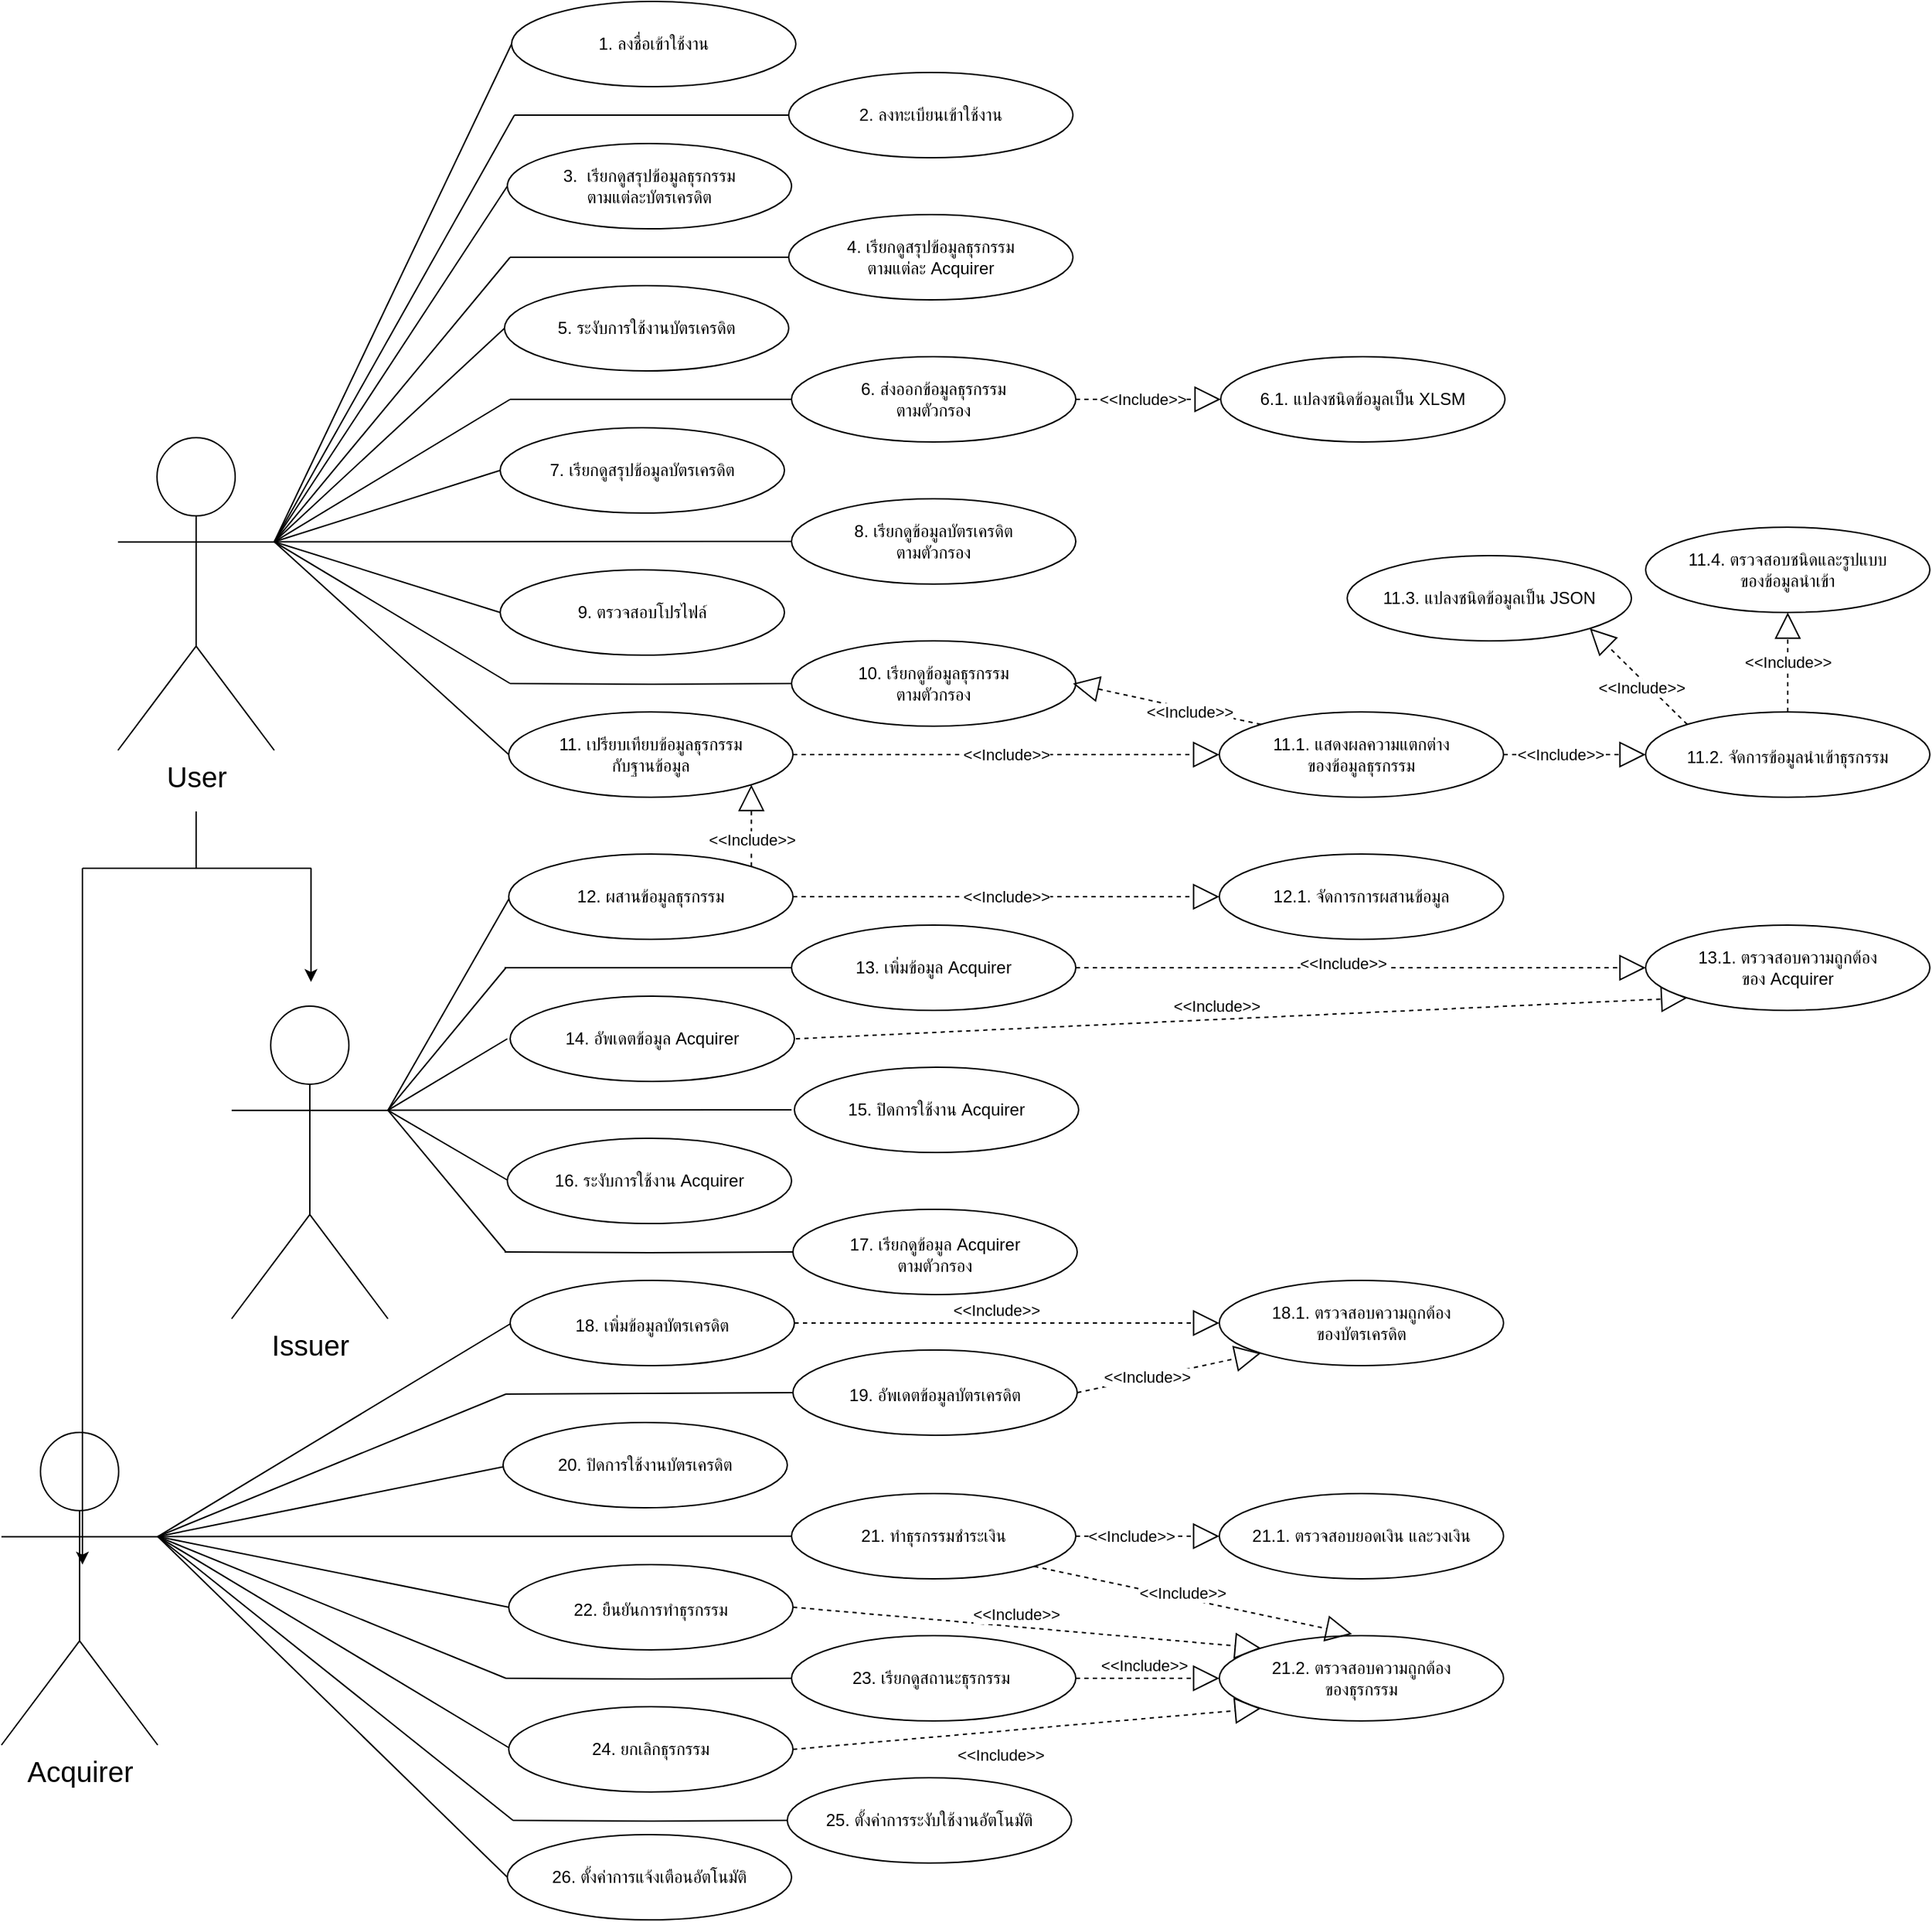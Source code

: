 <mxfile version="21.7.0" type="github" pages="13">
  <diagram name="usecase" id="O6h59sN97J3MhCvtdeix">
    <mxGraphModel dx="4710" dy="3508" grid="1" gridSize="10" guides="1" tooltips="1" connect="1" arrows="1" fold="1" page="1" pageScale="1" pageWidth="850" pageHeight="1100" math="0" shadow="0">
      <root>
        <mxCell id="0" />
        <mxCell id="1" parent="0" />
        <mxCell id="EAtn4QmAmyuskcIKKUx5-1" value="&lt;font style=&quot;font-size: 20px;&quot;&gt;Issuer&lt;/font&gt;" style="shape=umlActor;verticalLabelPosition=bottom;verticalAlign=top;html=1;" parent="1" vertex="1">
          <mxGeometry x="-489" y="-43" width="110" height="220" as="geometry" />
        </mxCell>
        <mxCell id="EAtn4QmAmyuskcIKKUx5-5" value="&lt;font style=&quot;font-size: 20px;&quot;&gt;Acquirer&lt;/font&gt;" style="shape=umlActor;verticalLabelPosition=bottom;verticalAlign=top;html=1;" parent="1" vertex="1">
          <mxGeometry x="-651" y="257" width="110" height="220" as="geometry" />
        </mxCell>
        <mxCell id="EAtn4QmAmyuskcIKKUx5-10" value="" style="edgeStyle=orthogonalEdgeStyle;rounded=0;orthogonalLoop=1;jettySize=auto;html=1;endArrow=none;endFill=0;" parent="1" edge="1">
          <mxGeometry relative="1" as="geometry">
            <mxPoint x="-514" y="-180" as="sourcePoint" />
            <mxPoint x="-514" y="-140" as="targetPoint" />
            <Array as="points">
              <mxPoint x="-514" y="-159" />
              <mxPoint x="-514" y="-159" />
            </Array>
          </mxGeometry>
        </mxCell>
        <mxCell id="EAtn4QmAmyuskcIKKUx5-6" value="&lt;font style=&quot;font-size: 20px;&quot;&gt;User&lt;/font&gt;" style="shape=umlActor;verticalLabelPosition=bottom;verticalAlign=top;html=1;" parent="1" vertex="1">
          <mxGeometry x="-569" y="-443" width="110" height="220" as="geometry" />
        </mxCell>
        <mxCell id="EAtn4QmAmyuskcIKKUx5-11" value="" style="edgeStyle=orthogonalEdgeStyle;rounded=0;orthogonalLoop=1;jettySize=auto;html=1;endArrow=none;endFill=0;" parent="1" edge="1">
          <mxGeometry relative="1" as="geometry">
            <mxPoint x="-433" y="-140" as="sourcePoint" />
            <mxPoint x="-594" y="-140" as="targetPoint" />
          </mxGeometry>
        </mxCell>
        <mxCell id="EAtn4QmAmyuskcIKKUx5-12" value="" style="edgeStyle=orthogonalEdgeStyle;rounded=0;orthogonalLoop=1;jettySize=auto;html=1;endArrow=classic;endFill=1;" parent="1" edge="1">
          <mxGeometry relative="1" as="geometry">
            <mxPoint x="-594" y="-140" as="sourcePoint" />
            <mxPoint x="-594" y="350" as="targetPoint" />
          </mxGeometry>
        </mxCell>
        <mxCell id="EAtn4QmAmyuskcIKKUx5-13" value="" style="edgeStyle=orthogonalEdgeStyle;rounded=0;orthogonalLoop=1;jettySize=auto;html=1;endArrow=classic;endFill=1;" parent="1" edge="1">
          <mxGeometry relative="1" as="geometry">
            <mxPoint x="-433.17" y="-140" as="sourcePoint" />
            <mxPoint x="-433.17" y="-60" as="targetPoint" />
          </mxGeometry>
        </mxCell>
        <mxCell id="EAtn4QmAmyuskcIKKUx5-24" value="&lt;font style=&quot;font-size: 12px;&quot;&gt;8. เรียกดูข้อมูลบัตรเครดิต&lt;span style=&quot;text-align: start;&quot;&gt;&lt;/span&gt;&lt;br&gt;ตามตัวกรอง&lt;/font&gt;" style="ellipse;whiteSpace=wrap;html=1;" parent="1" vertex="1">
          <mxGeometry x="-95" y="-400" width="200" height="60" as="geometry" />
        </mxCell>
        <mxCell id="EAtn4QmAmyuskcIKKUx5-25" value="10.&amp;nbsp;เรียกดูข้อมูลธุรกรรม&lt;br style=&quot;border-color: var(--border-color);&quot;&gt;ตามตัวกรอง" style="ellipse;whiteSpace=wrap;html=1;" parent="1" vertex="1">
          <mxGeometry x="-95" y="-300" width="200" height="60" as="geometry" />
        </mxCell>
        <mxCell id="EAtn4QmAmyuskcIKKUx5-27" value="7. เรียกดูสรุปข้อมูลบัตรเครดิต" style="ellipse;whiteSpace=wrap;html=1;" parent="1" vertex="1">
          <mxGeometry x="-300" y="-450" width="200" height="60" as="geometry" />
        </mxCell>
        <mxCell id="EAtn4QmAmyuskcIKKUx5-29" value="&lt;font style=&quot;font-size: 12px;&quot;&gt;3.&amp;nbsp;&lt;/font&gt;&amp;nbsp;เรียกดูสรุปข้อมูลธุรกรรม&lt;br style=&quot;border-color: var(--border-color);&quot;&gt;ตามแต่ละบัตรเครดิต" style="ellipse;whiteSpace=wrap;html=1;" parent="1" vertex="1">
          <mxGeometry x="-295" y="-650" width="200" height="60" as="geometry" />
        </mxCell>
        <mxCell id="EAtn4QmAmyuskcIKKUx5-30" value="4. เรียกดูสรุปข้อมูลธุรกรรม&lt;br style=&quot;border-color: var(--border-color);&quot;&gt;ตามแต่ละ Acquirer" style="ellipse;whiteSpace=wrap;html=1;" parent="1" vertex="1">
          <mxGeometry x="-97" y="-600" width="200" height="60" as="geometry" />
        </mxCell>
        <mxCell id="EAtn4QmAmyuskcIKKUx5-31" value="5.&amp;nbsp;ระงับการใช้งานบัตรเครดิต" style="ellipse;whiteSpace=wrap;html=1;" parent="1" vertex="1">
          <mxGeometry x="-297" y="-550" width="200" height="60" as="geometry" />
        </mxCell>
        <mxCell id="EAtn4QmAmyuskcIKKUx5-32" value="1. ลงชื่อเข้าใช้งาน" style="ellipse;whiteSpace=wrap;html=1;" parent="1" vertex="1">
          <mxGeometry x="-292" y="-750" width="200" height="60" as="geometry" />
        </mxCell>
        <mxCell id="EAtn4QmAmyuskcIKKUx5-38" value="6.&amp;nbsp;ส่งออกข้อมูลธุรกรรม&lt;br style=&quot;border-color: var(--border-color);&quot;&gt;ตามตัวกรอง" style="ellipse;whiteSpace=wrap;html=1;" parent="1" vertex="1">
          <mxGeometry x="-95" y="-500" width="200" height="60" as="geometry" />
        </mxCell>
        <mxCell id="EAtn4QmAmyuskcIKKUx5-42" value="11. เปรียบเทียบข้อมูลธุรกรรม&lt;br style=&quot;border-color: var(--border-color);&quot;&gt;กับฐานข้อมูล" style="ellipse;whiteSpace=wrap;html=1;" parent="1" vertex="1">
          <mxGeometry x="-294" y="-250" width="200" height="60" as="geometry" />
        </mxCell>
        <mxCell id="EAtn4QmAmyuskcIKKUx5-50" value="" style="endArrow=none;html=1;rounded=0;entryX=0;entryY=0.5;entryDx=0;entryDy=0;exitX=1;exitY=0.333;exitDx=0;exitDy=0;exitPerimeter=0;" parent="1" source="EAtn4QmAmyuskcIKKUx5-6" target="EAtn4QmAmyuskcIKKUx5-24" edge="1">
          <mxGeometry width="50" height="50" relative="1" as="geometry">
            <mxPoint x="-453" y="-370" as="sourcePoint" />
            <mxPoint x="-323" y="-180" as="targetPoint" />
          </mxGeometry>
        </mxCell>
        <mxCell id="EAtn4QmAmyuskcIKKUx5-51" value="" style="endArrow=none;html=1;rounded=0;entryX=0;entryY=0.5;entryDx=0;entryDy=0;" parent="1" target="EAtn4QmAmyuskcIKKUx5-30" edge="1">
          <mxGeometry width="50" height="50" relative="1" as="geometry">
            <mxPoint x="-293" y="-570" as="sourcePoint" />
            <mxPoint x="-95" y="-570.53" as="targetPoint" />
          </mxGeometry>
        </mxCell>
        <mxCell id="EAtn4QmAmyuskcIKKUx5-53" value="" style="endArrow=none;html=1;rounded=0;entryX=0;entryY=0.5;entryDx=0;entryDy=0;" parent="1" target="EAtn4QmAmyuskcIKKUx5-38" edge="1">
          <mxGeometry width="50" height="50" relative="1" as="geometry">
            <mxPoint x="-293" y="-470" as="sourcePoint" />
            <mxPoint x="-95" y="-469.81" as="targetPoint" />
          </mxGeometry>
        </mxCell>
        <mxCell id="EAtn4QmAmyuskcIKKUx5-54" value="" style="endArrow=none;html=1;rounded=0;entryX=0;entryY=0.5;entryDx=0;entryDy=0;edgeStyle=orthogonalEdgeStyle;" parent="1" target="EAtn4QmAmyuskcIKKUx5-25" edge="1">
          <mxGeometry width="50" height="50" relative="1" as="geometry">
            <mxPoint x="-293" y="-270" as="sourcePoint" />
            <mxPoint x="-95" y="-269.83" as="targetPoint" />
          </mxGeometry>
        </mxCell>
        <mxCell id="EAtn4QmAmyuskcIKKUx5-55" value="" style="endArrow=none;html=1;rounded=0;entryX=1;entryY=0.333;entryDx=0;entryDy=0;entryPerimeter=0;" parent="1" target="EAtn4QmAmyuskcIKKUx5-6" edge="1">
          <mxGeometry width="50" height="50" relative="1" as="geometry">
            <mxPoint x="-293" y="-270" as="sourcePoint" />
            <mxPoint x="-453" y="-360" as="targetPoint" />
          </mxGeometry>
        </mxCell>
        <mxCell id="EAtn4QmAmyuskcIKKUx5-57" value="" style="endArrow=none;html=1;rounded=0;entryX=1;entryY=0.333;entryDx=0;entryDy=0;entryPerimeter=0;exitX=0;exitY=0.5;exitDx=0;exitDy=0;" parent="1" source="EAtn4QmAmyuskcIKKUx5-27" target="EAtn4QmAmyuskcIKKUx5-6" edge="1">
          <mxGeometry width="50" height="50" relative="1" as="geometry">
            <mxPoint x="-303" y="-260" as="sourcePoint" />
            <mxPoint x="-451" y="-360" as="targetPoint" />
          </mxGeometry>
        </mxCell>
        <mxCell id="EAtn4QmAmyuskcIKKUx5-58" value="" style="endArrow=none;html=1;rounded=0;entryX=1;entryY=0.333;entryDx=0;entryDy=0;entryPerimeter=0;exitX=0;exitY=0.5;exitDx=0;exitDy=0;" parent="1" source="EAtn4QmAmyuskcIKKUx5-42" target="EAtn4QmAmyuskcIKKUx5-6" edge="1">
          <mxGeometry width="50" height="50" relative="1" as="geometry">
            <mxPoint x="-303" y="-260" as="sourcePoint" />
            <mxPoint x="-451" y="-360" as="targetPoint" />
          </mxGeometry>
        </mxCell>
        <mxCell id="EAtn4QmAmyuskcIKKUx5-59" value="" style="endArrow=none;html=1;rounded=0;entryX=1;entryY=0.333;entryDx=0;entryDy=0;entryPerimeter=0;exitX=0;exitY=0.5;exitDx=0;exitDy=0;" parent="1" source="EAtn4QmAmyuskcIKKUx5-32" target="EAtn4QmAmyuskcIKKUx5-6" edge="1">
          <mxGeometry width="50" height="50" relative="1" as="geometry">
            <mxPoint x="-285" y="-310" as="sourcePoint" />
            <mxPoint x="-451" y="-360" as="targetPoint" />
          </mxGeometry>
        </mxCell>
        <mxCell id="EAtn4QmAmyuskcIKKUx5-60" value="" style="endArrow=none;html=1;rounded=0;entryX=1;entryY=0.333;entryDx=0;entryDy=0;entryPerimeter=0;" parent="1" target="EAtn4QmAmyuskcIKKUx5-6" edge="1">
          <mxGeometry width="50" height="50" relative="1" as="geometry">
            <mxPoint x="-293" y="-470" as="sourcePoint" />
            <mxPoint x="-463" y="-370" as="targetPoint" />
          </mxGeometry>
        </mxCell>
        <mxCell id="EAtn4QmAmyuskcIKKUx5-61" value="" style="endArrow=none;html=1;rounded=0;entryX=1;entryY=0.333;entryDx=0;entryDy=0;entryPerimeter=0;" parent="1" target="EAtn4QmAmyuskcIKKUx5-6" edge="1">
          <mxGeometry width="50" height="50" relative="1" as="geometry">
            <mxPoint x="-293" y="-570" as="sourcePoint" />
            <mxPoint x="-451" y="-360" as="targetPoint" />
          </mxGeometry>
        </mxCell>
        <mxCell id="EAtn4QmAmyuskcIKKUx5-62" value="" style="endArrow=none;html=1;rounded=0;entryX=1;entryY=0.333;entryDx=0;entryDy=0;entryPerimeter=0;exitX=0;exitY=0.5;exitDx=0;exitDy=0;" parent="1" source="EAtn4QmAmyuskcIKKUx5-29" target="EAtn4QmAmyuskcIKKUx5-6" edge="1">
          <mxGeometry width="50" height="50" relative="1" as="geometry">
            <mxPoint x="-303" y="-560" as="sourcePoint" />
            <mxPoint x="-451" y="-360" as="targetPoint" />
          </mxGeometry>
        </mxCell>
        <mxCell id="EAtn4QmAmyuskcIKKUx5-63" value="" style="endArrow=none;html=1;rounded=0;entryX=1;entryY=0.333;entryDx=0;entryDy=0;entryPerimeter=0;exitX=0;exitY=0.5;exitDx=0;exitDy=0;" parent="1" source="EAtn4QmAmyuskcIKKUx5-31" target="EAtn4QmAmyuskcIKKUx5-6" edge="1">
          <mxGeometry width="50" height="50" relative="1" as="geometry">
            <mxPoint x="-303" y="-560" as="sourcePoint" />
            <mxPoint x="-451" y="-360" as="targetPoint" />
          </mxGeometry>
        </mxCell>
        <mxCell id="EAtn4QmAmyuskcIKKUx5-76" value="" style="endArrow=none;html=1;rounded=0;entryX=0;entryY=0.5;entryDx=0;entryDy=0;exitX=1;exitY=0.333;exitDx=0;exitDy=0;exitPerimeter=0;" parent="1" source="EAtn4QmAmyuskcIKKUx5-1" edge="1">
          <mxGeometry width="50" height="50" relative="1" as="geometry">
            <mxPoint x="-464" y="30" as="sourcePoint" />
            <mxPoint x="-95" y="30" as="targetPoint" />
          </mxGeometry>
        </mxCell>
        <mxCell id="EAtn4QmAmyuskcIKKUx5-81" value="" style="endArrow=none;html=1;rounded=0;entryX=1;entryY=0.333;entryDx=0;entryDy=0;entryPerimeter=0;" parent="1" target="EAtn4QmAmyuskcIKKUx5-1" edge="1">
          <mxGeometry width="50" height="50" relative="1" as="geometry">
            <mxPoint x="-296" y="130" as="sourcePoint" />
            <mxPoint x="-464" y="30" as="targetPoint" />
          </mxGeometry>
        </mxCell>
        <mxCell id="EAtn4QmAmyuskcIKKUx5-83" value="" style="endArrow=none;html=1;rounded=0;entryX=1;entryY=0.333;entryDx=0;entryDy=0;entryPerimeter=0;exitX=0;exitY=0.5;exitDx=0;exitDy=0;" parent="1" target="EAtn4QmAmyuskcIKKUx5-1" edge="1">
          <mxGeometry width="50" height="50" relative="1" as="geometry">
            <mxPoint x="-294" y="80" as="sourcePoint" />
            <mxPoint x="-464" y="30" as="targetPoint" />
          </mxGeometry>
        </mxCell>
        <mxCell id="EAtn4QmAmyuskcIKKUx5-85" value="" style="endArrow=none;html=1;rounded=0;entryX=1;entryY=0.333;entryDx=0;entryDy=0;entryPerimeter=0;exitX=0;exitY=0.5;exitDx=0;exitDy=0;" parent="1" target="EAtn4QmAmyuskcIKKUx5-1" edge="1">
          <mxGeometry width="50" height="50" relative="1" as="geometry">
            <mxPoint x="-295" y="-20" as="sourcePoint" />
            <mxPoint x="-464" y="30" as="targetPoint" />
          </mxGeometry>
        </mxCell>
        <mxCell id="EAtn4QmAmyuskcIKKUx5-86" value="" style="endArrow=none;html=1;rounded=0;entryX=1;entryY=0.333;entryDx=0;entryDy=0;entryPerimeter=0;" parent="1" target="EAtn4QmAmyuskcIKKUx5-1" edge="1">
          <mxGeometry width="50" height="50" relative="1" as="geometry">
            <mxPoint x="-296" y="-70" as="sourcePoint" />
            <mxPoint x="-464" y="30" as="targetPoint" />
          </mxGeometry>
        </mxCell>
        <mxCell id="EAtn4QmAmyuskcIKKUx5-89" value="" style="endArrow=none;html=1;rounded=0;entryX=1;entryY=0.333;entryDx=0;entryDy=0;entryPerimeter=0;exitX=0;exitY=0.5;exitDx=0;exitDy=0;" parent="1" target="EAtn4QmAmyuskcIKKUx5-1" edge="1">
          <mxGeometry width="50" height="50" relative="1" as="geometry">
            <mxPoint x="-293.0" y="-120" as="sourcePoint" />
            <mxPoint x="-464" y="30" as="targetPoint" />
          </mxGeometry>
        </mxCell>
        <mxCell id="EAtn4QmAmyuskcIKKUx5-99" value="" style="endArrow=none;html=1;rounded=0;entryX=0;entryY=0.5;entryDx=0;entryDy=0;exitX=1;exitY=0.333;exitDx=0;exitDy=0;exitPerimeter=0;" parent="1" source="EAtn4QmAmyuskcIKKUx5-5" edge="1">
          <mxGeometry width="50" height="50" relative="1" as="geometry">
            <mxPoint x="-379" y="330" as="sourcePoint" />
            <mxPoint x="-92" y="330" as="targetPoint" />
          </mxGeometry>
        </mxCell>
        <mxCell id="EAtn4QmAmyuskcIKKUx5-102" value="" style="endArrow=none;html=1;rounded=0;entryX=1;entryY=0.333;entryDx=0;entryDy=0;entryPerimeter=0;" parent="1" target="EAtn4QmAmyuskcIKKUx5-5" edge="1">
          <mxGeometry width="50" height="50" relative="1" as="geometry">
            <mxPoint x="-296" y="430" as="sourcePoint" />
            <mxPoint x="-379" y="330" as="targetPoint" />
          </mxGeometry>
        </mxCell>
        <mxCell id="EAtn4QmAmyuskcIKKUx5-103" value="" style="endArrow=none;html=1;rounded=0;entryX=1;entryY=0.333;entryDx=0;entryDy=0;entryPerimeter=0;exitX=0;exitY=0.5;exitDx=0;exitDy=0;" parent="1" target="EAtn4QmAmyuskcIKKUx5-5" edge="1">
          <mxGeometry width="50" height="50" relative="1" as="geometry">
            <mxPoint x="-294.0" y="380" as="sourcePoint" />
            <mxPoint x="-379" y="330" as="targetPoint" />
          </mxGeometry>
        </mxCell>
        <mxCell id="EAtn4QmAmyuskcIKKUx5-104" value="" style="endArrow=none;html=1;rounded=0;entryX=1;entryY=0.333;entryDx=0;entryDy=0;entryPerimeter=0;exitX=0;exitY=0.5;exitDx=0;exitDy=0;" parent="1" target="EAtn4QmAmyuskcIKKUx5-5" edge="1">
          <mxGeometry width="50" height="50" relative="1" as="geometry">
            <mxPoint x="-292" y="480" as="sourcePoint" />
            <mxPoint x="-379" y="330" as="targetPoint" />
          </mxGeometry>
        </mxCell>
        <mxCell id="EAtn4QmAmyuskcIKKUx5-105" value="" style="endArrow=none;html=1;rounded=0;entryX=1;entryY=0.333;entryDx=0;entryDy=0;entryPerimeter=0;exitX=0;exitY=0.5;exitDx=0;exitDy=0;" parent="1" target="EAtn4QmAmyuskcIKKUx5-5" edge="1">
          <mxGeometry width="50" height="50" relative="1" as="geometry">
            <mxPoint x="-292" y="280" as="sourcePoint" />
            <mxPoint x="-379" y="330" as="targetPoint" />
          </mxGeometry>
        </mxCell>
        <mxCell id="EAtn4QmAmyuskcIKKUx5-106" value="" style="endArrow=none;html=1;rounded=0;entryX=1;entryY=0.333;entryDx=0;entryDy=0;entryPerimeter=0;" parent="1" target="EAtn4QmAmyuskcIKKUx5-5" edge="1">
          <mxGeometry width="50" height="50" relative="1" as="geometry">
            <mxPoint x="-296" y="230" as="sourcePoint" />
            <mxPoint x="-504" y="330" as="targetPoint" />
          </mxGeometry>
        </mxCell>
        <mxCell id="EAtn4QmAmyuskcIKKUx5-107" value="" style="endArrow=none;html=1;rounded=0;entryX=1;entryY=0.333;entryDx=0;entryDy=0;entryPerimeter=0;exitX=0;exitY=0.5;exitDx=0;exitDy=0;" parent="1" target="EAtn4QmAmyuskcIKKUx5-5" edge="1">
          <mxGeometry width="50" height="50" relative="1" as="geometry">
            <mxPoint x="-292" y="180" as="sourcePoint" />
            <mxPoint x="-379" y="330" as="targetPoint" />
          </mxGeometry>
        </mxCell>
        <mxCell id="EAtn4QmAmyuskcIKKUx5-113" value="11.4. ตรวจสอบชนิดและรูปแบบ&lt;br&gt;ของข้อมูลนำเข้า" style="ellipse;whiteSpace=wrap;html=1;" parent="1" vertex="1">
          <mxGeometry x="506" y="-380" width="200" height="60" as="geometry" />
        </mxCell>
        <mxCell id="EAtn4QmAmyuskcIKKUx5-114" value="&amp;lt;&amp;lt;Include&amp;gt;&amp;gt;" style="endArrow=block;endSize=16;endFill=0;html=1;rounded=0;exitX=1;exitY=0.5;exitDx=0;exitDy=0;dashed=1;entryX=0;entryY=0.5;entryDx=0;entryDy=0;" parent="1" source="EAtn4QmAmyuskcIKKUx5-42" target="EAtn4QmAmyuskcIKKUx5-116" edge="1">
          <mxGeometry x="-0.003" width="160" relative="1" as="geometry">
            <mxPoint x="250" y="-440" as="sourcePoint" />
            <mxPoint x="226" y="-490" as="targetPoint" />
            <mxPoint as="offset" />
          </mxGeometry>
        </mxCell>
        <mxCell id="EAtn4QmAmyuskcIKKUx5-115" value="11.3. แปลงชนิดข้อมูลเป็น JSON" style="ellipse;whiteSpace=wrap;html=1;" parent="1" vertex="1">
          <mxGeometry x="296" y="-360" width="200" height="60" as="geometry" />
        </mxCell>
        <mxCell id="EAtn4QmAmyuskcIKKUx5-116" value="11.1. แสดงผลความแตกต่าง&lt;br&gt;ของข้อมูลธุรกรรม" style="ellipse;whiteSpace=wrap;html=1;" parent="1" vertex="1">
          <mxGeometry x="206" y="-250" width="200" height="60" as="geometry" />
        </mxCell>
        <mxCell id="EAtn4QmAmyuskcIKKUx5-117" value="&amp;lt;&amp;lt;Include&amp;gt;&amp;gt;" style="endArrow=block;endSize=16;endFill=0;html=1;rounded=0;exitX=0;exitY=0;exitDx=0;exitDy=0;dashed=1;entryX=1;entryY=1;entryDx=0;entryDy=0;" parent="1" source="EAtn4QmAmyuskcIKKUx5-118" target="EAtn4QmAmyuskcIKKUx5-115" edge="1">
          <mxGeometry x="-0.149" y="4" width="160" relative="1" as="geometry">
            <mxPoint x="256" y="-210" as="sourcePoint" />
            <mxPoint x="446" y="-100" as="targetPoint" />
            <mxPoint as="offset" />
          </mxGeometry>
        </mxCell>
        <mxCell id="EAtn4QmAmyuskcIKKUx5-118" value="11.2.&amp;nbsp;จัดการข้อมูลนำเข้าธุรกรรม&lt;span style=&quot;font-size: medium; text-align: start;&quot;&gt;&lt;/span&gt;" style="ellipse;whiteSpace=wrap;html=1;" parent="1" vertex="1">
          <mxGeometry x="506" y="-250" width="200" height="60" as="geometry" />
        </mxCell>
        <mxCell id="EAtn4QmAmyuskcIKKUx5-119" value="&amp;lt;&amp;lt;Include&amp;gt;&amp;gt;" style="endArrow=block;endSize=16;endFill=0;html=1;rounded=0;exitX=0.5;exitY=0;exitDx=0;exitDy=0;dashed=1;entryX=0.5;entryY=1;entryDx=0;entryDy=0;" parent="1" source="EAtn4QmAmyuskcIKKUx5-118" target="EAtn4QmAmyuskcIKKUx5-113" edge="1">
          <mxGeometry x="-0.001" width="160" relative="1" as="geometry">
            <mxPoint x="576" y="-210" as="sourcePoint" />
            <mxPoint x="666" y="-290" as="targetPoint" />
            <mxPoint as="offset" />
          </mxGeometry>
        </mxCell>
        <mxCell id="EAtn4QmAmyuskcIKKUx5-120" value="&amp;lt;&amp;lt;Include&amp;gt;&amp;gt;" style="endArrow=block;endSize=16;endFill=0;html=1;rounded=0;dashed=1;entryX=0;entryY=0.5;entryDx=0;entryDy=0;exitX=1;exitY=0.5;exitDx=0;exitDy=0;" parent="1" source="EAtn4QmAmyuskcIKKUx5-116" target="EAtn4QmAmyuskcIKKUx5-118" edge="1">
          <mxGeometry x="-0.2" width="160" relative="1" as="geometry">
            <mxPoint x="466" y="-190" as="sourcePoint" />
            <mxPoint x="456" y="-210" as="targetPoint" />
            <mxPoint as="offset" />
          </mxGeometry>
        </mxCell>
        <mxCell id="EAtn4QmAmyuskcIKKUx5-122" value="&amp;lt;&amp;lt;Include&amp;gt;&amp;gt;" style="endArrow=block;endSize=16;endFill=0;html=1;rounded=0;dashed=1;entryX=1;entryY=0.5;entryDx=0;entryDy=0;exitX=0;exitY=0;exitDx=0;exitDy=0;" parent="1" source="EAtn4QmAmyuskcIKKUx5-116" edge="1">
          <mxGeometry x="-0.247" y="2" width="160" relative="1" as="geometry">
            <mxPoint x="476" y="-180" as="sourcePoint" />
            <mxPoint x="103" y="-270" as="targetPoint" />
            <mxPoint as="offset" />
          </mxGeometry>
        </mxCell>
        <mxCell id="EAtn4QmAmyuskcIKKUx5-123" value="6.1. แปลงชนิดข้อมูลเป็น XLSM" style="ellipse;whiteSpace=wrap;html=1;" parent="1" vertex="1">
          <mxGeometry x="207" y="-500" width="200" height="60" as="geometry" />
        </mxCell>
        <mxCell id="EAtn4QmAmyuskcIKKUx5-124" value="&amp;lt;&amp;lt;Include&amp;gt;&amp;gt;" style="endArrow=block;endSize=16;endFill=0;html=1;rounded=0;exitX=1;exitY=0.5;exitDx=0;exitDy=0;dashed=1;entryX=0;entryY=0.5;entryDx=0;entryDy=0;" parent="1" source="EAtn4QmAmyuskcIKKUx5-38" target="EAtn4QmAmyuskcIKKUx5-123" edge="1">
          <mxGeometry x="-0.081" width="160" relative="1" as="geometry">
            <mxPoint x="-87" y="-510" as="sourcePoint" />
            <mxPoint x="256" y="-510" as="targetPoint" />
            <mxPoint as="offset" />
          </mxGeometry>
        </mxCell>
        <mxCell id="EAtn4QmAmyuskcIKKUx5-130" value="13. เพิ่มข้อมูล Acquirer" style="ellipse;whiteSpace=wrap;html=1;" parent="1" vertex="1">
          <mxGeometry x="-95" y="-100" width="200" height="60" as="geometry" />
        </mxCell>
        <mxCell id="EAtn4QmAmyuskcIKKUx5-131" value="14. อัพเดตข้อมูล Acquirer" style="ellipse;whiteSpace=wrap;html=1;" parent="1" vertex="1">
          <mxGeometry x="-293" y="-50" width="200" height="60" as="geometry" />
        </mxCell>
        <mxCell id="EAtn4QmAmyuskcIKKUx5-132" value="15. ปิดการใช้งาน Acquirer" style="ellipse;whiteSpace=wrap;html=1;" parent="1" vertex="1">
          <mxGeometry x="-93" width="200" height="60" as="geometry" />
        </mxCell>
        <mxCell id="EAtn4QmAmyuskcIKKUx5-133" value="12.&amp;nbsp;ผสานข้อมูลธุรกรรม" style="ellipse;whiteSpace=wrap;html=1;" parent="1" vertex="1">
          <mxGeometry x="-294" y="-150" width="200" height="60" as="geometry" />
        </mxCell>
        <mxCell id="EAtn4QmAmyuskcIKKUx5-134" value="16. ระงับการใช้งาน Acquirer" style="ellipse;whiteSpace=wrap;html=1;" parent="1" vertex="1">
          <mxGeometry x="-295" y="50" width="200" height="60" as="geometry" />
        </mxCell>
        <mxCell id="EAtn4QmAmyuskcIKKUx5-136" value="17.&amp;nbsp;&lt;span style=&quot;font-size: medium; text-align: start;&quot;&gt;&lt;/span&gt;เรียกดูข้อมูล Acquirer&lt;br style=&quot;border-color: var(--border-color);&quot;&gt;ตามตัวกรอง" style="ellipse;whiteSpace=wrap;html=1;" parent="1" vertex="1">
          <mxGeometry x="-94" y="100" width="200" height="60" as="geometry" />
        </mxCell>
        <mxCell id="EAtn4QmAmyuskcIKKUx5-137" value="" style="endArrow=none;html=1;rounded=0;entryX=0;entryY=0.5;entryDx=0;entryDy=0;" parent="1" target="EAtn4QmAmyuskcIKKUx5-130" edge="1">
          <mxGeometry width="50" height="50" relative="1" as="geometry">
            <mxPoint x="-297" y="-70" as="sourcePoint" />
            <mxPoint x="-95.0" y="-71" as="targetPoint" />
          </mxGeometry>
        </mxCell>
        <mxCell id="EAtn4QmAmyuskcIKKUx5-138" value="" style="endArrow=none;html=1;rounded=0;edgeStyle=orthogonalEdgeStyle;entryX=0;entryY=0.5;entryDx=0;entryDy=0;" parent="1" target="EAtn4QmAmyuskcIKKUx5-136" edge="1">
          <mxGeometry width="50" height="50" relative="1" as="geometry">
            <mxPoint x="-297" y="130" as="sourcePoint" />
            <mxPoint x="-100" y="130" as="targetPoint" />
          </mxGeometry>
        </mxCell>
        <mxCell id="EAtn4QmAmyuskcIKKUx5-139" value="18. เพิ่มข้อมูลบัตรเครดิต&lt;span style=&quot;font-size: medium; text-align: start;&quot;&gt;&lt;/span&gt;" style="ellipse;whiteSpace=wrap;html=1;" parent="1" vertex="1">
          <mxGeometry x="-293" y="150" width="200" height="60" as="geometry" />
        </mxCell>
        <mxCell id="EAtn4QmAmyuskcIKKUx5-140" value="19. อัพเดตข้อมูลบัตรเครดิต&lt;span style=&quot;font-size: medium; text-align: start;&quot;&gt;&lt;/span&gt;" style="ellipse;whiteSpace=wrap;html=1;" parent="1" vertex="1">
          <mxGeometry x="-94" y="199" width="200" height="60" as="geometry" />
        </mxCell>
        <mxCell id="EAtn4QmAmyuskcIKKUx5-141" value="20. ปิดการใช้งานบัตรเครดิต" style="ellipse;whiteSpace=wrap;html=1;" parent="1" vertex="1">
          <mxGeometry x="-298" y="250" width="200" height="60" as="geometry" />
        </mxCell>
        <mxCell id="EAtn4QmAmyuskcIKKUx5-142" value="21. ทำธุรกรรมชำระเงิน" style="ellipse;whiteSpace=wrap;html=1;" parent="1" vertex="1">
          <mxGeometry x="-95" y="300" width="200" height="60" as="geometry" />
        </mxCell>
        <mxCell id="EAtn4QmAmyuskcIKKUx5-143" value="22. ยืนยันการทำธุรกรรม&lt;span style=&quot;font-size: medium; text-align: start;&quot;&gt;&lt;/span&gt;" style="ellipse;whiteSpace=wrap;html=1;" parent="1" vertex="1">
          <mxGeometry x="-294" y="350" width="200" height="60" as="geometry" />
        </mxCell>
        <mxCell id="EAtn4QmAmyuskcIKKUx5-144" value="23.&amp;nbsp;เรียกดูสถานะธุรกรรม&amp;nbsp;" style="ellipse;whiteSpace=wrap;html=1;" parent="1" vertex="1">
          <mxGeometry x="-95" y="400" width="200" height="60" as="geometry" />
        </mxCell>
        <mxCell id="EAtn4QmAmyuskcIKKUx5-145" value="24. ยกเลิกธุรกรรม" style="ellipse;whiteSpace=wrap;html=1;" parent="1" vertex="1">
          <mxGeometry x="-294" y="450" width="200" height="60" as="geometry" />
        </mxCell>
        <mxCell id="EAtn4QmAmyuskcIKKUx5-146" value="" style="endArrow=none;html=1;rounded=0;entryX=0;entryY=0.5;entryDx=0;entryDy=0;" parent="1" target="EAtn4QmAmyuskcIKKUx5-140" edge="1">
          <mxGeometry width="50" height="50" relative="1" as="geometry">
            <mxPoint x="-296" y="230" as="sourcePoint" />
            <mxPoint x="-98.0" y="230" as="targetPoint" />
          </mxGeometry>
        </mxCell>
        <mxCell id="EAtn4QmAmyuskcIKKUx5-147" value="" style="endArrow=none;html=1;rounded=0;entryX=0;entryY=0.5;entryDx=0;entryDy=0;edgeStyle=orthogonalEdgeStyle;" parent="1" target="EAtn4QmAmyuskcIKKUx5-144" edge="1">
          <mxGeometry width="50" height="50" relative="1" as="geometry">
            <mxPoint x="-296" y="430" as="sourcePoint" />
            <mxPoint x="-98.0" y="430" as="targetPoint" />
          </mxGeometry>
        </mxCell>
        <mxCell id="EAtn4QmAmyuskcIKKUx5-148" value="21.1. ตรวจสอบยอดเงิน และวงเงิน" style="ellipse;whiteSpace=wrap;html=1;" parent="1" vertex="1">
          <mxGeometry x="206" y="300" width="200" height="60" as="geometry" />
        </mxCell>
        <mxCell id="EAtn4QmAmyuskcIKKUx5-149" value="&amp;lt;&amp;lt;Include&amp;gt;&amp;gt;" style="endArrow=block;endSize=16;endFill=0;html=1;rounded=0;entryX=0;entryY=0.5;entryDx=0;entryDy=0;exitX=1;exitY=0.5;exitDx=0;exitDy=0;dashed=1;" parent="1" source="EAtn4QmAmyuskcIKKUx5-142" target="EAtn4QmAmyuskcIKKUx5-148" edge="1">
          <mxGeometry x="-0.235" width="160" relative="1" as="geometry">
            <mxPoint x="246" y="410" as="sourcePoint" />
            <mxPoint x="106" y="330" as="targetPoint" />
            <mxPoint as="offset" />
          </mxGeometry>
        </mxCell>
        <mxCell id="EAtn4QmAmyuskcIKKUx5-152" value="&amp;lt;&amp;lt;Include&amp;gt;&amp;gt;" style="endArrow=block;endSize=16;endFill=0;html=1;rounded=0;exitX=1;exitY=0;exitDx=0;exitDy=0;dashed=1;entryX=1;entryY=1;entryDx=0;entryDy=0;" parent="1" source="EAtn4QmAmyuskcIKKUx5-133" target="EAtn4QmAmyuskcIKKUx5-42" edge="1">
          <mxGeometry x="-0.347" width="160" relative="1" as="geometry">
            <mxPoint x="-194.0" y="-150" as="sourcePoint" />
            <mxPoint x="-194.0" y="-190" as="targetPoint" />
            <mxPoint as="offset" />
          </mxGeometry>
        </mxCell>
        <mxCell id="EAtn4QmAmyuskcIKKUx5-153" value="12.1. จัดการการผสานข้อมูล" style="ellipse;whiteSpace=wrap;html=1;" parent="1" vertex="1">
          <mxGeometry x="206" y="-150" width="200" height="60" as="geometry" />
        </mxCell>
        <mxCell id="EAtn4QmAmyuskcIKKUx5-154" value="&amp;lt;&amp;lt;Include&amp;gt;&amp;gt;" style="endArrow=block;endSize=16;endFill=0;html=1;rounded=0;exitX=1;exitY=0.5;exitDx=0;exitDy=0;dashed=1;entryX=0;entryY=0.5;entryDx=0;entryDy=0;" parent="1" source="EAtn4QmAmyuskcIKKUx5-133" target="EAtn4QmAmyuskcIKKUx5-153" edge="1">
          <mxGeometry width="160" relative="1" as="geometry">
            <mxPoint x="-113" y="-131" as="sourcePoint" />
            <mxPoint x="-113" y="-189" as="targetPoint" />
            <mxPoint as="offset" />
          </mxGeometry>
        </mxCell>
        <mxCell id="EAtn4QmAmyuskcIKKUx5-155" value="21.2. ตรวจสอบความถูกต้อง&lt;br&gt;ของธุรกรรม" style="ellipse;whiteSpace=wrap;html=1;" parent="1" vertex="1">
          <mxGeometry x="206" y="400" width="200" height="60" as="geometry" />
        </mxCell>
        <mxCell id="EAtn4QmAmyuskcIKKUx5-156" value="&amp;lt;&amp;lt;Include&amp;gt;&amp;gt;" style="endArrow=block;endSize=16;endFill=0;html=1;rounded=0;exitX=1;exitY=0.5;exitDx=0;exitDy=0;dashed=1;entryX=0;entryY=0;entryDx=0;entryDy=0;" parent="1" source="EAtn4QmAmyuskcIKKUx5-143" target="EAtn4QmAmyuskcIKKUx5-155" edge="1">
          <mxGeometry x="-0.054" y="9" width="160" relative="1" as="geometry">
            <mxPoint x="-84" y="390" as="sourcePoint" />
            <mxPoint x="15" y="370" as="targetPoint" />
            <mxPoint as="offset" />
          </mxGeometry>
        </mxCell>
        <mxCell id="EAtn4QmAmyuskcIKKUx5-157" value="&amp;lt;&amp;lt;Include&amp;gt;&amp;gt;" style="endArrow=block;endSize=16;endFill=0;html=1;rounded=0;exitX=1;exitY=0.5;exitDx=0;exitDy=0;dashed=1;entryX=0;entryY=1;entryDx=0;entryDy=0;" parent="1" source="EAtn4QmAmyuskcIKKUx5-145" target="EAtn4QmAmyuskcIKKUx5-155" edge="1">
          <mxGeometry x="-0.124" y="-17" width="160" relative="1" as="geometry">
            <mxPoint x="-84" y="390" as="sourcePoint" />
            <mxPoint x="209" y="430" as="targetPoint" />
            <mxPoint as="offset" />
          </mxGeometry>
        </mxCell>
        <mxCell id="EAtn4QmAmyuskcIKKUx5-158" value="&amp;lt;&amp;lt;Include&amp;gt;&amp;gt;" style="endArrow=block;endSize=16;endFill=0;html=1;rounded=0;exitX=1;exitY=0.5;exitDx=0;exitDy=0;dashed=1;entryX=0;entryY=0.5;entryDx=0;entryDy=0;" parent="1" source="EAtn4QmAmyuskcIKKUx5-144" target="EAtn4QmAmyuskcIKKUx5-155" edge="1">
          <mxGeometry x="-0.054" y="9" width="160" relative="1" as="geometry">
            <mxPoint x="-84" y="390" as="sourcePoint" />
            <mxPoint x="245" y="409" as="targetPoint" />
            <mxPoint as="offset" />
          </mxGeometry>
        </mxCell>
        <mxCell id="EAtn4QmAmyuskcIKKUx5-159" value="18.1. ตรวจสอบความถูกต้อง&lt;br&gt;ของบัตรเครดิต" style="ellipse;whiteSpace=wrap;html=1;" parent="1" vertex="1">
          <mxGeometry x="206" y="150" width="200" height="60" as="geometry" />
        </mxCell>
        <mxCell id="EAtn4QmAmyuskcIKKUx5-160" value="&amp;lt;&amp;lt;Include&amp;gt;&amp;gt;" style="endArrow=block;endSize=16;endFill=0;html=1;rounded=0;exitX=1;exitY=0.5;exitDx=0;exitDy=0;dashed=1;entryX=0;entryY=0.5;entryDx=0;entryDy=0;" parent="1" source="EAtn4QmAmyuskcIKKUx5-139" target="EAtn4QmAmyuskcIKKUx5-159" edge="1">
          <mxGeometry x="-0.054" y="9" width="160" relative="1" as="geometry">
            <mxPoint x="-84" y="390" as="sourcePoint" />
            <mxPoint x="245" y="419" as="targetPoint" />
            <mxPoint as="offset" />
          </mxGeometry>
        </mxCell>
        <mxCell id="EAtn4QmAmyuskcIKKUx5-161" value="&amp;lt;&amp;lt;Include&amp;gt;&amp;gt;" style="endArrow=block;endSize=16;endFill=0;html=1;rounded=0;entryX=0;entryY=1;entryDx=0;entryDy=0;exitX=1;exitY=0.5;exitDx=0;exitDy=0;dashed=1;" parent="1" source="EAtn4QmAmyuskcIKKUx5-140" target="EAtn4QmAmyuskcIKKUx5-159" edge="1">
          <mxGeometry x="-0.235" width="160" relative="1" as="geometry">
            <mxPoint x="115" y="340" as="sourcePoint" />
            <mxPoint x="216" y="340" as="targetPoint" />
            <mxPoint as="offset" />
          </mxGeometry>
        </mxCell>
        <mxCell id="EAtn4QmAmyuskcIKKUx5-164" value="&amp;lt;&amp;lt;Include&amp;gt;&amp;gt;" style="endArrow=block;endSize=16;endFill=0;html=1;rounded=0;exitX=1;exitY=0.5;exitDx=0;exitDy=0;dashed=1;entryX=0;entryY=1;entryDx=0;entryDy=0;" parent="1" target="EAtn4QmAmyuskcIKKUx5-167" edge="1">
          <mxGeometry x="-0.054" y="9" width="160" relative="1" as="geometry">
            <mxPoint x="-92" y="-20" as="sourcePoint" />
            <mxPoint x="236" y="8" as="targetPoint" />
            <mxPoint as="offset" />
          </mxGeometry>
        </mxCell>
        <mxCell id="EAtn4QmAmyuskcIKKUx5-167" value="13.1. ตรวจสอบความถูกต้อง&lt;br&gt;ของ Acquirer" style="ellipse;whiteSpace=wrap;html=1;" parent="1" vertex="1">
          <mxGeometry x="506" y="-100" width="200" height="60" as="geometry" />
        </mxCell>
        <mxCell id="EAtn4QmAmyuskcIKKUx5-168" value="&amp;lt;&amp;lt;Include&amp;gt;&amp;gt;" style="endArrow=block;endSize=16;endFill=0;html=1;rounded=0;exitX=1;exitY=0.5;exitDx=0;exitDy=0;dashed=1;entryX=0;entryY=0.5;entryDx=0;entryDy=0;" parent="1" source="EAtn4QmAmyuskcIKKUx5-130" target="EAtn4QmAmyuskcIKKUx5-167" edge="1">
          <mxGeometry x="-0.064" y="3" width="160" relative="1" as="geometry">
            <mxPoint x="-82" y="-10" as="sourcePoint" />
            <mxPoint x="246" y="18" as="targetPoint" />
            <mxPoint as="offset" />
          </mxGeometry>
        </mxCell>
        <mxCell id="EAtn4QmAmyuskcIKKUx5-169" value="&amp;lt;&amp;lt;Include&amp;gt;&amp;gt;" style="endArrow=block;endSize=16;endFill=0;html=1;rounded=0;exitX=1;exitY=1;exitDx=0;exitDy=0;dashed=1;entryX=0.467;entryY=-0.019;entryDx=0;entryDy=0;entryPerimeter=0;" parent="1" source="EAtn4QmAmyuskcIKKUx5-142" target="EAtn4QmAmyuskcIKKUx5-155" edge="1">
          <mxGeometry x="-0.082" y="3" width="160" relative="1" as="geometry">
            <mxPoint x="-84" y="390" as="sourcePoint" />
            <mxPoint x="245" y="419" as="targetPoint" />
            <mxPoint x="1" as="offset" />
          </mxGeometry>
        </mxCell>
        <mxCell id="wuL9T6EUlHRmjI5REvXm-1" value="26. ตั้งค่าการแจ้งเตือนอัตโนมัติ" style="ellipse;whiteSpace=wrap;html=1;" vertex="1" parent="1">
          <mxGeometry x="-295" y="540" width="200" height="60" as="geometry" />
        </mxCell>
        <mxCell id="wuL9T6EUlHRmjI5REvXm-2" value="25. ตั้งค่าการระงับใช้งานอัตโนมัติ" style="ellipse;whiteSpace=wrap;html=1;" vertex="1" parent="1">
          <mxGeometry x="-98" y="500" width="200" height="60" as="geometry" />
        </mxCell>
        <mxCell id="wuL9T6EUlHRmjI5REvXm-3" value="" style="endArrow=none;html=1;rounded=0;entryX=0;entryY=0.5;entryDx=0;entryDy=0;edgeStyle=orthogonalEdgeStyle;" edge="1" parent="1" target="wuL9T6EUlHRmjI5REvXm-2">
          <mxGeometry width="50" height="50" relative="1" as="geometry">
            <mxPoint x="-291" y="530" as="sourcePoint" />
            <mxPoint x="-95" y="529.5" as="targetPoint" />
          </mxGeometry>
        </mxCell>
        <mxCell id="wuL9T6EUlHRmjI5REvXm-4" value="" style="endArrow=none;html=1;rounded=0;entryX=1;entryY=0.333;entryDx=0;entryDy=0;entryPerimeter=0;" edge="1" parent="1" target="EAtn4QmAmyuskcIKKUx5-5">
          <mxGeometry width="50" height="50" relative="1" as="geometry">
            <mxPoint x="-291" y="530" as="sourcePoint" />
            <mxPoint x="-531" y="340" as="targetPoint" />
          </mxGeometry>
        </mxCell>
        <mxCell id="wuL9T6EUlHRmjI5REvXm-5" value="" style="endArrow=none;html=1;rounded=0;entryX=1;entryY=0.333;entryDx=0;entryDy=0;entryPerimeter=0;exitX=0;exitY=0.5;exitDx=0;exitDy=0;" edge="1" parent="1" source="wuL9T6EUlHRmjI5REvXm-1" target="EAtn4QmAmyuskcIKKUx5-5">
          <mxGeometry width="50" height="50" relative="1" as="geometry">
            <mxPoint x="-282" y="490" as="sourcePoint" />
            <mxPoint x="-531" y="340" as="targetPoint" />
          </mxGeometry>
        </mxCell>
        <mxCell id="wuL9T6EUlHRmjI5REvXm-7" value="2. ลงทะเบียนเข้าใช้งาน" style="ellipse;whiteSpace=wrap;html=1;" vertex="1" parent="1">
          <mxGeometry x="-97" y="-700" width="200" height="60" as="geometry" />
        </mxCell>
        <mxCell id="wuL9T6EUlHRmjI5REvXm-8" value="" style="endArrow=none;html=1;rounded=0;entryX=0;entryY=0.5;entryDx=0;entryDy=0;" edge="1" parent="1" target="wuL9T6EUlHRmjI5REvXm-7">
          <mxGeometry width="50" height="50" relative="1" as="geometry">
            <mxPoint x="-290" y="-670" as="sourcePoint" />
            <mxPoint x="-96" y="-670.4" as="targetPoint" />
          </mxGeometry>
        </mxCell>
        <mxCell id="wuL9T6EUlHRmjI5REvXm-9" value="" style="endArrow=none;html=1;rounded=0;entryX=1;entryY=0.333;entryDx=0;entryDy=0;entryPerimeter=0;" edge="1" parent="1" target="EAtn4QmAmyuskcIKKUx5-6">
          <mxGeometry width="50" height="50" relative="1" as="geometry">
            <mxPoint x="-290" y="-670" as="sourcePoint" />
            <mxPoint x="-449" y="-360" as="targetPoint" />
          </mxGeometry>
        </mxCell>
        <mxCell id="wuL9T6EUlHRmjI5REvXm-10" value="9. ตรวจสอบโปรไฟล์" style="ellipse;whiteSpace=wrap;html=1;" vertex="1" parent="1">
          <mxGeometry x="-300" y="-350" width="200" height="60" as="geometry" />
        </mxCell>
        <mxCell id="wuL9T6EUlHRmjI5REvXm-11" value="" style="endArrow=none;html=1;rounded=0;entryX=1;entryY=0.333;entryDx=0;entryDy=0;entryPerimeter=0;exitX=0;exitY=0.5;exitDx=0;exitDy=0;" edge="1" parent="1" source="wuL9T6EUlHRmjI5REvXm-10" target="EAtn4QmAmyuskcIKKUx5-6">
          <mxGeometry width="50" height="50" relative="1" as="geometry">
            <mxPoint x="-283" y="-260" as="sourcePoint" />
            <mxPoint x="-449" y="-360" as="targetPoint" />
          </mxGeometry>
        </mxCell>
      </root>
    </mxGraphModel>
  </diagram>
  <diagram id="vgaSuMADCRqy_Xtv7L4j" name="1">
    <mxGraphModel dx="2413" dy="1575" grid="1" gridSize="10" guides="1" tooltips="1" connect="1" arrows="1" fold="1" page="1" pageScale="1" pageWidth="850" pageHeight="1100" math="0" shadow="0">
      <root>
        <mxCell id="0" />
        <mxCell id="1" parent="0" />
        <mxCell id="7jpaGaoA9z0LcgGEHzei-3" value="" style="shape=ellipse;fillColor=#000000;strokeColor=none;html=1;sketch=0;" vertex="1" parent="1">
          <mxGeometry x="165" y="110" width="30" height="30" as="geometry" />
        </mxCell>
        <mxCell id="bPjzk61MLZfTLSL2jA87-3" value="" style="endArrow=none;html=1;rounded=0;" edge="1" parent="1">
          <mxGeometry width="50" height="50" relative="1" as="geometry">
            <mxPoint x="40" y="1020" as="sourcePoint" />
            <mxPoint x="40" y="40" as="targetPoint" />
            <Array as="points">
              <mxPoint x="40" y="70" />
            </Array>
          </mxGeometry>
        </mxCell>
        <mxCell id="bPjzk61MLZfTLSL2jA87-4" value="&lt;span style=&quot;font-weight: normal;&quot;&gt;Website&lt;/span&gt;" style="text;strokeColor=none;fillColor=none;html=1;fontSize=24;fontStyle=1;verticalAlign=middle;align=center;" vertex="1" parent="1">
          <mxGeometry x="130" y="40" width="100" height="40" as="geometry" />
        </mxCell>
        <mxCell id="bPjzk61MLZfTLSL2jA87-5" value="" style="endArrow=none;html=1;rounded=0;" edge="1" parent="1">
          <mxGeometry width="50" height="50" relative="1" as="geometry">
            <mxPoint x="320" y="1020" as="sourcePoint" />
            <mxPoint x="320" y="40" as="targetPoint" />
          </mxGeometry>
        </mxCell>
        <mxCell id="bPjzk61MLZfTLSL2jA87-6" value="" style="endArrow=none;html=1;rounded=0;" edge="1" parent="1">
          <mxGeometry width="50" height="50" relative="1" as="geometry">
            <mxPoint x="600" y="1020" as="sourcePoint" />
            <mxPoint x="600" y="40" as="targetPoint" />
          </mxGeometry>
        </mxCell>
        <mxCell id="bPjzk61MLZfTLSL2jA87-7" value="" style="endArrow=none;html=1;rounded=0;" edge="1" parent="1">
          <mxGeometry width="50" height="50" relative="1" as="geometry">
            <mxPoint x="840" y="1020" as="sourcePoint" />
            <mxPoint x="840" y="40" as="targetPoint" />
          </mxGeometry>
        </mxCell>
        <mxCell id="bPjzk61MLZfTLSL2jA87-8" value="" style="endArrow=none;html=1;rounded=0;" edge="1" parent="1">
          <mxGeometry width="50" height="50" relative="1" as="geometry">
            <mxPoint x="40" y="40" as="sourcePoint" />
            <mxPoint x="840" y="40" as="targetPoint" />
          </mxGeometry>
        </mxCell>
        <mxCell id="bPjzk61MLZfTLSL2jA87-9" value="&lt;span style=&quot;font-weight: normal;&quot;&gt;Server&lt;/span&gt;" style="text;strokeColor=none;fillColor=none;html=1;fontSize=24;fontStyle=1;verticalAlign=middle;align=center;" vertex="1" parent="1">
          <mxGeometry x="410" y="40" width="100" height="40" as="geometry" />
        </mxCell>
        <mxCell id="bPjzk61MLZfTLSL2jA87-10" value="&lt;span style=&quot;font-weight: normal;&quot;&gt;Database&lt;/span&gt;" style="text;strokeColor=none;fillColor=none;html=1;fontSize=24;fontStyle=1;verticalAlign=middle;align=center;" vertex="1" parent="1">
          <mxGeometry x="670" y="40" width="100" height="40" as="geometry" />
        </mxCell>
        <mxCell id="bPjzk61MLZfTLSL2jA87-11" value="" style="endArrow=none;html=1;rounded=0;" edge="1" parent="1">
          <mxGeometry width="50" height="50" relative="1" as="geometry">
            <mxPoint x="40" y="80" as="sourcePoint" />
            <mxPoint x="840" y="80" as="targetPoint" />
          </mxGeometry>
        </mxCell>
        <mxCell id="bPjzk61MLZfTLSL2jA87-13" value="เข้าสู่ Issuer website" style="rounded=1;whiteSpace=wrap;html=1;" vertex="1" parent="1">
          <mxGeometry x="120" y="200" width="120" height="40" as="geometry" />
        </mxCell>
        <mxCell id="bPjzk61MLZfTLSL2jA87-14" value="" style="endArrow=classic;html=1;rounded=0;exitX=0.5;exitY=1;exitDx=0;exitDy=0;entryX=0.5;entryY=0;entryDx=0;entryDy=0;" edge="1" parent="1" source="7jpaGaoA9z0LcgGEHzei-3" target="bPjzk61MLZfTLSL2jA87-13">
          <mxGeometry width="50" height="50" relative="1" as="geometry">
            <mxPoint x="380" y="240" as="sourcePoint" />
            <mxPoint x="430" y="190" as="targetPoint" />
          </mxGeometry>
        </mxCell>
        <mxCell id="bPjzk61MLZfTLSL2jA87-15" value="รับ Request" style="rounded=1;whiteSpace=wrap;html=1;" vertex="1" parent="1">
          <mxGeometry x="400" y="200" width="120" height="40" as="geometry" />
        </mxCell>
        <mxCell id="bPjzk61MLZfTLSL2jA87-16" value="" style="endArrow=classic;html=1;rounded=0;exitX=1;exitY=0.5;exitDx=0;exitDy=0;entryX=0;entryY=0.5;entryDx=0;entryDy=0;" edge="1" parent="1" source="bPjzk61MLZfTLSL2jA87-13" target="bPjzk61MLZfTLSL2jA87-15">
          <mxGeometry width="50" height="50" relative="1" as="geometry">
            <mxPoint x="380" y="240" as="sourcePoint" />
            <mxPoint x="430" y="190" as="targetPoint" />
          </mxGeometry>
        </mxCell>
        <mxCell id="bPjzk61MLZfTLSL2jA87-17" value="เข้าสู่ระบบหรือยัง?" style="rhombus;whiteSpace=wrap;html=1;" vertex="1" parent="1">
          <mxGeometry x="395" y="320" width="130" height="80" as="geometry" />
        </mxCell>
        <mxCell id="bPjzk61MLZfTLSL2jA87-18" value="เข้าสู่หน้า Login" style="rounded=1;whiteSpace=wrap;html=1;" vertex="1" parent="1">
          <mxGeometry x="120" y="340" width="120" height="40" as="geometry" />
        </mxCell>
        <mxCell id="bPjzk61MLZfTLSL2jA87-19" value="" style="endArrow=classic;html=1;rounded=0;exitX=0;exitY=0.5;exitDx=0;exitDy=0;entryX=1;entryY=0.5;entryDx=0;entryDy=0;" edge="1" parent="1" source="bPjzk61MLZfTLSL2jA87-17" target="bPjzk61MLZfTLSL2jA87-18">
          <mxGeometry width="50" height="50" relative="1" as="geometry">
            <mxPoint x="380" y="320" as="sourcePoint" />
            <mxPoint x="430" y="270" as="targetPoint" />
          </mxGeometry>
        </mxCell>
        <mxCell id="bPjzk61MLZfTLSL2jA87-24" value="No" style="edgeLabel;html=1;align=center;verticalAlign=middle;resizable=0;points=[];" vertex="1" connectable="0" parent="bPjzk61MLZfTLSL2jA87-19">
          <mxGeometry x="-0.731" y="3" relative="1" as="geometry">
            <mxPoint y="-13" as="offset" />
          </mxGeometry>
        </mxCell>
        <mxCell id="bPjzk61MLZfTLSL2jA87-21" value="" style="endArrow=classic;html=1;rounded=0;exitX=1;exitY=0.5;exitDx=0;exitDy=0;entryX=0;entryY=0.5;entryDx=0;entryDy=0;" edge="1" parent="1" source="bPjzk61MLZfTLSL2jA87-17" target="bPjzk61MLZfTLSL2jA87-25">
          <mxGeometry width="50" height="50" relative="1" as="geometry">
            <mxPoint x="440" y="320" as="sourcePoint" />
            <mxPoint x="600" y="340" as="targetPoint" />
          </mxGeometry>
        </mxCell>
        <mxCell id="bPjzk61MLZfTLSL2jA87-23" value="Yes" style="edgeLabel;html=1;align=center;verticalAlign=middle;resizable=0;points=[];" vertex="1" connectable="0" parent="bPjzk61MLZfTLSL2jA87-21">
          <mxGeometry x="-0.661" y="1" relative="1" as="geometry">
            <mxPoint y="-9" as="offset" />
          </mxGeometry>
        </mxCell>
        <mxCell id="bPjzk61MLZfTLSL2jA87-25" value="Token หมดอายุ&lt;br&gt;หรือยัง?" style="rhombus;whiteSpace=wrap;html=1;" vertex="1" parent="1">
          <mxGeometry x="660" y="320" width="120" height="80" as="geometry" />
        </mxCell>
        <mxCell id="bPjzk61MLZfTLSL2jA87-27" value="" style="endArrow=classic;html=1;rounded=0;entryX=0.5;entryY=0;entryDx=0;entryDy=0;exitX=0.5;exitY=0;exitDx=0;exitDy=0;" edge="1" parent="1" source="bPjzk61MLZfTLSL2jA87-25" target="bPjzk61MLZfTLSL2jA87-18">
          <mxGeometry width="50" height="50" relative="1" as="geometry">
            <mxPoint x="430" y="360" as="sourcePoint" />
            <mxPoint x="480" y="310" as="targetPoint" />
            <Array as="points">
              <mxPoint x="720" y="280" />
              <mxPoint x="180" y="280" />
            </Array>
          </mxGeometry>
        </mxCell>
        <mxCell id="bPjzk61MLZfTLSL2jA87-41" value="Yes" style="edgeLabel;html=1;align=center;verticalAlign=middle;resizable=0;points=[];" vertex="1" connectable="0" parent="bPjzk61MLZfTLSL2jA87-27">
          <mxGeometry x="-0.963" y="-1" relative="1" as="geometry">
            <mxPoint x="19" as="offset" />
          </mxGeometry>
        </mxCell>
        <mxCell id="bPjzk61MLZfTLSL2jA87-28" value="" style="endArrow=classic;html=1;rounded=0;exitX=0.5;exitY=1;exitDx=0;exitDy=0;entryX=0.5;entryY=0;entryDx=0;entryDy=0;" edge="1" parent="1" source="bPjzk61MLZfTLSL2jA87-15" target="bPjzk61MLZfTLSL2jA87-17">
          <mxGeometry width="50" height="50" relative="1" as="geometry">
            <mxPoint x="430" y="360" as="sourcePoint" />
            <mxPoint x="480" y="310" as="targetPoint" />
          </mxGeometry>
        </mxCell>
        <mxCell id="bPjzk61MLZfTLSL2jA87-29" value="กรอก Username&lt;br&gt;และ Password" style="rounded=1;whiteSpace=wrap;html=1;" vertex="1" parent="1">
          <mxGeometry x="120" y="480" width="120" height="40" as="geometry" />
        </mxCell>
        <mxCell id="bPjzk61MLZfTLSL2jA87-30" value="รับ Username&lt;br&gt;และ Password" style="rounded=1;whiteSpace=wrap;html=1;" vertex="1" parent="1">
          <mxGeometry x="400" y="480" width="120" height="40" as="geometry" />
        </mxCell>
        <mxCell id="bPjzk61MLZfTLSL2jA87-31" value="Username&lt;br style=&quot;border-color: var(--border-color);&quot;&gt;และ Password &lt;br&gt;ถูกต้องหรือไม่?" style="rhombus;whiteSpace=wrap;html=1;" vertex="1" parent="1">
          <mxGeometry x="642.5" y="455" width="155" height="95" as="geometry" />
        </mxCell>
        <mxCell id="bPjzk61MLZfTLSL2jA87-33" value="" style="endArrow=classic;html=1;rounded=0;exitX=1;exitY=0.5;exitDx=0;exitDy=0;entryX=0;entryY=0.5;entryDx=0;entryDy=0;" edge="1" parent="1" source="bPjzk61MLZfTLSL2jA87-29" target="bPjzk61MLZfTLSL2jA87-30">
          <mxGeometry width="50" height="50" relative="1" as="geometry">
            <mxPoint x="330" y="530" as="sourcePoint" />
            <mxPoint x="380" y="480" as="targetPoint" />
          </mxGeometry>
        </mxCell>
        <mxCell id="bPjzk61MLZfTLSL2jA87-34" value="" style="endArrow=classic;html=1;rounded=0;exitX=1;exitY=0.5;exitDx=0;exitDy=0;entryX=0;entryY=0.5;entryDx=0;entryDy=0;" edge="1" parent="1" source="bPjzk61MLZfTLSL2jA87-30" target="bPjzk61MLZfTLSL2jA87-31">
          <mxGeometry width="50" height="50" relative="1" as="geometry">
            <mxPoint x="460" y="540" as="sourcePoint" />
            <mxPoint x="510" y="490" as="targetPoint" />
          </mxGeometry>
        </mxCell>
        <mxCell id="bPjzk61MLZfTLSL2jA87-35" value="" style="endArrow=classic;html=1;rounded=0;exitX=0.5;exitY=1;exitDx=0;exitDy=0;entryX=0.5;entryY=0;entryDx=0;entryDy=0;" edge="1" parent="1" source="bPjzk61MLZfTLSL2jA87-18" target="bPjzk61MLZfTLSL2jA87-29">
          <mxGeometry width="50" height="50" relative="1" as="geometry">
            <mxPoint x="410" y="540" as="sourcePoint" />
            <mxPoint x="460" y="490" as="targetPoint" />
          </mxGeometry>
        </mxCell>
        <mxCell id="bPjzk61MLZfTLSL2jA87-36" value="" style="endArrow=classic;html=1;rounded=0;exitX=0.5;exitY=0;exitDx=0;exitDy=0;" edge="1" parent="1" source="bPjzk61MLZfTLSL2jA87-31">
          <mxGeometry width="50" height="50" relative="1" as="geometry">
            <mxPoint x="540" y="540" as="sourcePoint" />
            <mxPoint x="200" y="480" as="targetPoint" />
            <Array as="points">
              <mxPoint x="720" y="440" />
              <mxPoint x="200" y="440" />
            </Array>
          </mxGeometry>
        </mxCell>
        <mxCell id="bPjzk61MLZfTLSL2jA87-38" value="No" style="edgeLabel;html=1;align=center;verticalAlign=middle;resizable=0;points=[];" vertex="1" connectable="0" parent="bPjzk61MLZfTLSL2jA87-36">
          <mxGeometry x="-0.967" relative="1" as="geometry">
            <mxPoint x="20" as="offset" />
          </mxGeometry>
        </mxCell>
        <mxCell id="bPjzk61MLZfTLSL2jA87-42" value="เข้าสู่ระบบ" style="rounded=1;whiteSpace=wrap;html=1;" vertex="1" parent="1">
          <mxGeometry x="120" y="790" width="120" height="40" as="geometry" />
        </mxCell>
        <mxCell id="bPjzk61MLZfTLSL2jA87-43" value="ออก Token ใหม่" style="rounded=1;whiteSpace=wrap;html=1;" vertex="1" parent="1">
          <mxGeometry x="660" y="790" width="120" height="40" as="geometry" />
        </mxCell>
        <mxCell id="bPjzk61MLZfTLSL2jA87-45" value="" style="endArrow=classic;html=1;rounded=0;exitX=0;exitY=0.5;exitDx=0;exitDy=0;entryX=1;entryY=0.5;entryDx=0;entryDy=0;" edge="1" parent="1" source="bPjzk61MLZfTLSL2jA87-43" target="bPjzk61MLZfTLSL2jA87-42">
          <mxGeometry width="50" height="50" relative="1" as="geometry">
            <mxPoint x="460" y="690" as="sourcePoint" />
            <mxPoint x="510" y="640" as="targetPoint" />
          </mxGeometry>
        </mxCell>
        <mxCell id="bPjzk61MLZfTLSL2jA87-47" value="" style="endArrow=none;html=1;rounded=0;entryX=0.5;entryY=1;entryDx=0;entryDy=0;" edge="1" parent="1" target="bPjzk61MLZfTLSL2jA87-25">
          <mxGeometry width="50" height="50" relative="1" as="geometry">
            <mxPoint x="620" y="810" as="sourcePoint" />
            <mxPoint x="510" y="510" as="targetPoint" />
            <Array as="points">
              <mxPoint x="620" y="420" />
              <mxPoint x="720" y="420" />
            </Array>
          </mxGeometry>
        </mxCell>
        <mxCell id="bPjzk61MLZfTLSL2jA87-48" value="No" style="edgeLabel;html=1;align=center;verticalAlign=middle;resizable=0;points=[];" vertex="1" connectable="0" parent="bPjzk61MLZfTLSL2jA87-47">
          <mxGeometry x="0.944" y="-1" relative="1" as="geometry">
            <mxPoint x="19" as="offset" />
          </mxGeometry>
        </mxCell>
        <mxCell id="bPjzk61MLZfTLSL2jA87-50" value="" style="shape=ellipse;fillColor=#000000;strokeColor=none;html=1;sketch=0;" vertex="1" parent="1">
          <mxGeometry x="165" y="945" width="30" height="30" as="geometry" />
        </mxCell>
        <mxCell id="bPjzk61MLZfTLSL2jA87-52" value="" style="ellipse;whiteSpace=wrap;html=1;aspect=fixed;fillColor=none;" vertex="1" parent="1">
          <mxGeometry x="160" y="940" width="40" height="40" as="geometry" />
        </mxCell>
        <mxCell id="bPjzk61MLZfTLSL2jA87-53" value="" style="endArrow=classic;html=1;rounded=0;exitX=0.5;exitY=1;exitDx=0;exitDy=0;entryX=0.5;entryY=0;entryDx=0;entryDy=0;" edge="1" parent="1" source="bPjzk61MLZfTLSL2jA87-42" target="bPjzk61MLZfTLSL2jA87-52">
          <mxGeometry width="50" height="50" relative="1" as="geometry">
            <mxPoint x="410" y="730" as="sourcePoint" />
            <mxPoint x="180" y="750" as="targetPoint" />
          </mxGeometry>
        </mxCell>
        <mxCell id="bPjzk61MLZfTLSL2jA87-55" value="" style="endArrow=classic;html=1;rounded=0;exitX=0;exitY=0.5;exitDx=0;exitDy=0;entryX=0;entryY=0.5;entryDx=0;entryDy=0;" edge="1" parent="1" source="7jpaGaoA9z0LcgGEHzei-3" target="bPjzk61MLZfTLSL2jA87-18">
          <mxGeometry width="50" height="50" relative="1" as="geometry">
            <mxPoint x="410" y="410" as="sourcePoint" />
            <mxPoint x="80" y="360" as="targetPoint" />
            <Array as="points">
              <mxPoint x="80" y="125" />
              <mxPoint x="80" y="360" />
            </Array>
          </mxGeometry>
        </mxCell>
        <mxCell id="bPjzk61MLZfTLSL2jA87-57" value="สถานะของ User&lt;br&gt;คือ Active หรือไม่?" style="rhombus;whiteSpace=wrap;html=1;" vertex="1" parent="1">
          <mxGeometry x="640" y="600" width="160" height="90" as="geometry" />
        </mxCell>
        <mxCell id="n-JIXpze6oscV5Mkg41H-1" style="edgeStyle=orthogonalEdgeStyle;rounded=0;orthogonalLoop=1;jettySize=auto;html=1;entryX=0;entryY=0.5;entryDx=0;entryDy=0;" edge="1" parent="1" source="bPjzk61MLZfTLSL2jA87-58" target="bPjzk61MLZfTLSL2jA87-52">
          <mxGeometry relative="1" as="geometry">
            <mxPoint x="80" y="970.0" as="targetPoint" />
            <Array as="points">
              <mxPoint x="80" y="640" />
              <mxPoint x="80" y="960" />
            </Array>
          </mxGeometry>
        </mxCell>
        <mxCell id="bPjzk61MLZfTLSL2jA87-58" value="แจ้งเตือนสถานะ&lt;br&gt;ของ User" style="rounded=1;whiteSpace=wrap;html=1;" vertex="1" parent="1">
          <mxGeometry x="120" y="620" width="120" height="40" as="geometry" />
        </mxCell>
        <mxCell id="bPjzk61MLZfTLSL2jA87-59" value="" style="endArrow=classic;html=1;rounded=0;exitX=0;exitY=0.5;exitDx=0;exitDy=0;entryX=0.998;entryY=0.655;entryDx=0;entryDy=0;entryPerimeter=0;" edge="1" parent="1" source="bPjzk61MLZfTLSL2jA87-57" target="bPjzk61MLZfTLSL2jA87-58">
          <mxGeometry width="50" height="50" relative="1" as="geometry">
            <mxPoint x="550" y="640" as="sourcePoint" />
            <mxPoint x="600" y="590" as="targetPoint" />
          </mxGeometry>
        </mxCell>
        <mxCell id="bPjzk61MLZfTLSL2jA87-64" value="No" style="edgeLabel;html=1;align=center;verticalAlign=middle;resizable=0;points=[];" vertex="1" connectable="0" parent="bPjzk61MLZfTLSL2jA87-59">
          <mxGeometry x="-0.952" y="1" relative="1" as="geometry">
            <mxPoint y="-16" as="offset" />
          </mxGeometry>
        </mxCell>
        <mxCell id="bPjzk61MLZfTLSL2jA87-60" value="" style="endArrow=classic;html=1;rounded=0;exitX=0.5;exitY=1;exitDx=0;exitDy=0;entryX=0.5;entryY=0;entryDx=0;entryDy=0;" edge="1" parent="1" source="bPjzk61MLZfTLSL2jA87-31" target="bPjzk61MLZfTLSL2jA87-57">
          <mxGeometry width="50" height="50" relative="1" as="geometry">
            <mxPoint x="480" y="720" as="sourcePoint" />
            <mxPoint x="530" y="670" as="targetPoint" />
          </mxGeometry>
        </mxCell>
        <mxCell id="bPjzk61MLZfTLSL2jA87-62" value="Yes" style="edgeLabel;html=1;align=center;verticalAlign=middle;resizable=0;points=[];" vertex="1" connectable="0" parent="bPjzk61MLZfTLSL2jA87-60">
          <mxGeometry x="-0.508" y="1" relative="1" as="geometry">
            <mxPoint x="19" as="offset" />
          </mxGeometry>
        </mxCell>
        <mxCell id="bPjzk61MLZfTLSL2jA87-61" value="" style="endArrow=classic;html=1;rounded=0;exitX=0.5;exitY=1;exitDx=0;exitDy=0;entryX=0.5;entryY=0;entryDx=0;entryDy=0;" edge="1" parent="1" source="bPjzk61MLZfTLSL2jA87-57" target="bPjzk61MLZfTLSL2jA87-43">
          <mxGeometry width="50" height="50" relative="1" as="geometry">
            <mxPoint x="480" y="720" as="sourcePoint" />
            <mxPoint x="530" y="670" as="targetPoint" />
          </mxGeometry>
        </mxCell>
        <mxCell id="bPjzk61MLZfTLSL2jA87-63" value="Yes" style="edgeLabel;html=1;align=center;verticalAlign=middle;resizable=0;points=[];" vertex="1" connectable="0" parent="bPjzk61MLZfTLSL2jA87-61">
          <mxGeometry x="-0.646" relative="1" as="geometry">
            <mxPoint x="20" as="offset" />
          </mxGeometry>
        </mxCell>
        <mxCell id="bPjzk61MLZfTLSL2jA87-65" value="" style="endArrow=none;html=1;rounded=0;" edge="1" parent="1">
          <mxGeometry width="50" height="50" relative="1" as="geometry">
            <mxPoint x="40" y="1020" as="sourcePoint" />
            <mxPoint x="840" y="1020" as="targetPoint" />
          </mxGeometry>
        </mxCell>
      </root>
    </mxGraphModel>
  </diagram>
  <diagram id="dSmszcNA5t484QXm94td" name="2">
    <mxGraphModel dx="1379" dy="900" grid="1" gridSize="10" guides="1" tooltips="1" connect="1" arrows="1" fold="1" page="1" pageScale="1" pageWidth="850" pageHeight="1100" math="0" shadow="0">
      <root>
        <mxCell id="0" />
        <mxCell id="1" parent="0" />
        <mxCell id="adZ1LDuMph8tM3OFu2Dp-1" value="" style="shape=ellipse;fillColor=#000000;strokeColor=none;html=1;sketch=0;" vertex="1" parent="1">
          <mxGeometry x="165" y="110" width="30" height="30" as="geometry" />
        </mxCell>
        <mxCell id="adZ1LDuMph8tM3OFu2Dp-2" value="" style="endArrow=none;html=1;rounded=0;" edge="1" parent="1">
          <mxGeometry width="50" height="50" relative="1" as="geometry">
            <mxPoint x="40" y="1020" as="sourcePoint" />
            <mxPoint x="40" y="40" as="targetPoint" />
            <Array as="points">
              <mxPoint x="40" y="70" />
            </Array>
          </mxGeometry>
        </mxCell>
        <mxCell id="adZ1LDuMph8tM3OFu2Dp-3" value="&lt;span style=&quot;font-weight: normal;&quot;&gt;Website&lt;/span&gt;" style="text;strokeColor=none;fillColor=none;html=1;fontSize=24;fontStyle=1;verticalAlign=middle;align=center;" vertex="1" parent="1">
          <mxGeometry x="130" y="40" width="100" height="40" as="geometry" />
        </mxCell>
        <mxCell id="adZ1LDuMph8tM3OFu2Dp-4" value="" style="endArrow=none;html=1;rounded=0;" edge="1" parent="1">
          <mxGeometry width="50" height="50" relative="1" as="geometry">
            <mxPoint x="320" y="1020" as="sourcePoint" />
            <mxPoint x="320" y="40" as="targetPoint" />
          </mxGeometry>
        </mxCell>
        <mxCell id="adZ1LDuMph8tM3OFu2Dp-5" value="" style="endArrow=none;html=1;rounded=0;" edge="1" parent="1">
          <mxGeometry width="50" height="50" relative="1" as="geometry">
            <mxPoint x="600" y="1020" as="sourcePoint" />
            <mxPoint x="600" y="40" as="targetPoint" />
          </mxGeometry>
        </mxCell>
        <mxCell id="adZ1LDuMph8tM3OFu2Dp-6" value="" style="endArrow=none;html=1;rounded=0;" edge="1" parent="1">
          <mxGeometry width="50" height="50" relative="1" as="geometry">
            <mxPoint x="840" y="1020" as="sourcePoint" />
            <mxPoint x="840" y="40" as="targetPoint" />
          </mxGeometry>
        </mxCell>
        <mxCell id="adZ1LDuMph8tM3OFu2Dp-7" value="" style="endArrow=none;html=1;rounded=0;" edge="1" parent="1">
          <mxGeometry width="50" height="50" relative="1" as="geometry">
            <mxPoint x="40" y="40" as="sourcePoint" />
            <mxPoint x="840" y="40" as="targetPoint" />
          </mxGeometry>
        </mxCell>
        <mxCell id="adZ1LDuMph8tM3OFu2Dp-8" value="&lt;span style=&quot;font-weight: normal;&quot;&gt;Server&lt;/span&gt;" style="text;strokeColor=none;fillColor=none;html=1;fontSize=24;fontStyle=1;verticalAlign=middle;align=center;" vertex="1" parent="1">
          <mxGeometry x="410" y="40" width="100" height="40" as="geometry" />
        </mxCell>
        <mxCell id="adZ1LDuMph8tM3OFu2Dp-9" value="&lt;span style=&quot;font-weight: normal;&quot;&gt;Database&lt;/span&gt;" style="text;strokeColor=none;fillColor=none;html=1;fontSize=24;fontStyle=1;verticalAlign=middle;align=center;" vertex="1" parent="1">
          <mxGeometry x="670" y="40" width="100" height="40" as="geometry" />
        </mxCell>
        <mxCell id="adZ1LDuMph8tM3OFu2Dp-10" value="" style="endArrow=none;html=1;rounded=0;" edge="1" parent="1">
          <mxGeometry width="50" height="50" relative="1" as="geometry">
            <mxPoint x="40" y="80" as="sourcePoint" />
            <mxPoint x="840" y="80" as="targetPoint" />
          </mxGeometry>
        </mxCell>
        <mxCell id="adZ1LDuMph8tM3OFu2Dp-11" value="เข้าสู่ Issuer website" style="rounded=1;whiteSpace=wrap;html=1;" vertex="1" parent="1">
          <mxGeometry x="120" y="200" width="120" height="40" as="geometry" />
        </mxCell>
        <mxCell id="adZ1LDuMph8tM3OFu2Dp-12" value="" style="endArrow=classic;html=1;rounded=0;exitX=0.5;exitY=1;exitDx=0;exitDy=0;entryX=0.5;entryY=0;entryDx=0;entryDy=0;" edge="1" parent="1" source="adZ1LDuMph8tM3OFu2Dp-1" target="adZ1LDuMph8tM3OFu2Dp-11">
          <mxGeometry width="50" height="50" relative="1" as="geometry">
            <mxPoint x="380" y="240" as="sourcePoint" />
            <mxPoint x="430" y="190" as="targetPoint" />
          </mxGeometry>
        </mxCell>
        <mxCell id="adZ1LDuMph8tM3OFu2Dp-13" value="รับ Request" style="rounded=1;whiteSpace=wrap;html=1;" vertex="1" parent="1">
          <mxGeometry x="400" y="200" width="120" height="40" as="geometry" />
        </mxCell>
        <mxCell id="adZ1LDuMph8tM3OFu2Dp-14" value="" style="endArrow=classic;html=1;rounded=0;exitX=1;exitY=0.5;exitDx=0;exitDy=0;entryX=0;entryY=0.5;entryDx=0;entryDy=0;" edge="1" parent="1" source="adZ1LDuMph8tM3OFu2Dp-11" target="adZ1LDuMph8tM3OFu2Dp-13">
          <mxGeometry width="50" height="50" relative="1" as="geometry">
            <mxPoint x="380" y="240" as="sourcePoint" />
            <mxPoint x="430" y="190" as="targetPoint" />
          </mxGeometry>
        </mxCell>
        <mxCell id="adZ1LDuMph8tM3OFu2Dp-15" value="เข้าสู่ระบบหรือยัง?" style="rhombus;whiteSpace=wrap;html=1;" vertex="1" parent="1">
          <mxGeometry x="395" y="320" width="130" height="80" as="geometry" />
        </mxCell>
        <mxCell id="adZ1LDuMph8tM3OFu2Dp-16" value="เข้าสู่หน้า Register" style="rounded=1;whiteSpace=wrap;html=1;" vertex="1" parent="1">
          <mxGeometry x="120" y="340" width="120" height="40" as="geometry" />
        </mxCell>
        <mxCell id="adZ1LDuMph8tM3OFu2Dp-17" value="" style="endArrow=classic;html=1;rounded=0;exitX=0;exitY=0.5;exitDx=0;exitDy=0;entryX=1;entryY=0.5;entryDx=0;entryDy=0;" edge="1" parent="1" source="adZ1LDuMph8tM3OFu2Dp-15" target="adZ1LDuMph8tM3OFu2Dp-16">
          <mxGeometry width="50" height="50" relative="1" as="geometry">
            <mxPoint x="380" y="320" as="sourcePoint" />
            <mxPoint x="430" y="270" as="targetPoint" />
          </mxGeometry>
        </mxCell>
        <mxCell id="adZ1LDuMph8tM3OFu2Dp-18" value="No" style="edgeLabel;html=1;align=center;verticalAlign=middle;resizable=0;points=[];" vertex="1" connectable="0" parent="adZ1LDuMph8tM3OFu2Dp-17">
          <mxGeometry x="-0.731" y="3" relative="1" as="geometry">
            <mxPoint y="-13" as="offset" />
          </mxGeometry>
        </mxCell>
        <mxCell id="adZ1LDuMph8tM3OFu2Dp-19" value="" style="endArrow=classic;html=1;rounded=0;exitX=1;exitY=0.5;exitDx=0;exitDy=0;entryX=0;entryY=0.5;entryDx=0;entryDy=0;" edge="1" parent="1" source="adZ1LDuMph8tM3OFu2Dp-15" target="adZ1LDuMph8tM3OFu2Dp-21">
          <mxGeometry width="50" height="50" relative="1" as="geometry">
            <mxPoint x="440" y="320" as="sourcePoint" />
            <mxPoint x="600" y="340" as="targetPoint" />
          </mxGeometry>
        </mxCell>
        <mxCell id="adZ1LDuMph8tM3OFu2Dp-20" value="Yes" style="edgeLabel;html=1;align=center;verticalAlign=middle;resizable=0;points=[];" vertex="1" connectable="0" parent="adZ1LDuMph8tM3OFu2Dp-19">
          <mxGeometry x="-0.661" y="1" relative="1" as="geometry">
            <mxPoint y="-9" as="offset" />
          </mxGeometry>
        </mxCell>
        <mxCell id="adZ1LDuMph8tM3OFu2Dp-21" value="Token หมดอายุ&lt;br&gt;หรือยัง?" style="rhombus;whiteSpace=wrap;html=1;" vertex="1" parent="1">
          <mxGeometry x="660" y="320" width="120" height="80" as="geometry" />
        </mxCell>
        <mxCell id="adZ1LDuMph8tM3OFu2Dp-22" value="" style="endArrow=classic;html=1;rounded=0;entryX=0.5;entryY=0;entryDx=0;entryDy=0;exitX=0.5;exitY=0;exitDx=0;exitDy=0;" edge="1" parent="1" source="adZ1LDuMph8tM3OFu2Dp-21" target="adZ1LDuMph8tM3OFu2Dp-16">
          <mxGeometry width="50" height="50" relative="1" as="geometry">
            <mxPoint x="430" y="360" as="sourcePoint" />
            <mxPoint x="480" y="310" as="targetPoint" />
            <Array as="points">
              <mxPoint x="720" y="280" />
              <mxPoint x="180" y="280" />
            </Array>
          </mxGeometry>
        </mxCell>
        <mxCell id="adZ1LDuMph8tM3OFu2Dp-23" value="Yes" style="edgeLabel;html=1;align=center;verticalAlign=middle;resizable=0;points=[];" vertex="1" connectable="0" parent="adZ1LDuMph8tM3OFu2Dp-22">
          <mxGeometry x="-0.963" y="-1" relative="1" as="geometry">
            <mxPoint x="19" as="offset" />
          </mxGeometry>
        </mxCell>
        <mxCell id="adZ1LDuMph8tM3OFu2Dp-24" value="" style="endArrow=classic;html=1;rounded=0;exitX=0.5;exitY=1;exitDx=0;exitDy=0;entryX=0.5;entryY=0;entryDx=0;entryDy=0;" edge="1" parent="1" source="adZ1LDuMph8tM3OFu2Dp-13" target="adZ1LDuMph8tM3OFu2Dp-15">
          <mxGeometry width="50" height="50" relative="1" as="geometry">
            <mxPoint x="430" y="360" as="sourcePoint" />
            <mxPoint x="480" y="310" as="targetPoint" />
          </mxGeometry>
        </mxCell>
        <mxCell id="adZ1LDuMph8tM3OFu2Dp-25" value="กรอก Username&lt;br&gt;password และ email" style="rounded=1;whiteSpace=wrap;html=1;" vertex="1" parent="1">
          <mxGeometry x="120" y="480" width="120" height="40" as="geometry" />
        </mxCell>
        <mxCell id="adZ1LDuMph8tM3OFu2Dp-26" value="รับ Username&lt;br&gt;password และ email" style="rounded=1;whiteSpace=wrap;html=1;" vertex="1" parent="1">
          <mxGeometry x="400" y="480" width="120" height="40" as="geometry" />
        </mxCell>
        <mxCell id="adZ1LDuMph8tM3OFu2Dp-27" value="" style="endArrow=classic;html=1;rounded=0;exitX=1;exitY=0.5;exitDx=0;exitDy=0;entryX=0;entryY=0.5;entryDx=0;entryDy=0;" edge="1" parent="1" source="adZ1LDuMph8tM3OFu2Dp-25" target="adZ1LDuMph8tM3OFu2Dp-26">
          <mxGeometry width="50" height="50" relative="1" as="geometry">
            <mxPoint x="330" y="530" as="sourcePoint" />
            <mxPoint x="380" y="480" as="targetPoint" />
          </mxGeometry>
        </mxCell>
        <mxCell id="adZ1LDuMph8tM3OFu2Dp-28" value="" style="endArrow=classic;html=1;rounded=0;exitX=1;exitY=0.5;exitDx=0;exitDy=0;entryX=0;entryY=0.5;entryDx=0;entryDy=0;" edge="1" parent="1" source="adZ1LDuMph8tM3OFu2Dp-26" target="adZ1LDuMph8tM3OFu2Dp-39">
          <mxGeometry width="50" height="50" relative="1" as="geometry">
            <mxPoint x="460" y="540" as="sourcePoint" />
            <mxPoint x="642.5" y="502.5" as="targetPoint" />
          </mxGeometry>
        </mxCell>
        <mxCell id="adZ1LDuMph8tM3OFu2Dp-29" value="" style="endArrow=classic;html=1;rounded=0;exitX=0.5;exitY=1;exitDx=0;exitDy=0;entryX=0.5;entryY=0;entryDx=0;entryDy=0;" edge="1" parent="1" source="adZ1LDuMph8tM3OFu2Dp-16" target="adZ1LDuMph8tM3OFu2Dp-25">
          <mxGeometry width="50" height="50" relative="1" as="geometry">
            <mxPoint x="410" y="540" as="sourcePoint" />
            <mxPoint x="460" y="490" as="targetPoint" />
          </mxGeometry>
        </mxCell>
        <mxCell id="adZ1LDuMph8tM3OFu2Dp-30" value="เข้าสู่ระบบ" style="rounded=1;whiteSpace=wrap;html=1;" vertex="1" parent="1">
          <mxGeometry x="120" y="760" width="120" height="40" as="geometry" />
        </mxCell>
        <mxCell id="adZ1LDuMph8tM3OFu2Dp-31" value="" style="endArrow=classic;html=1;rounded=0;entryX=1;entryY=0.5;entryDx=0;entryDy=0;" edge="1" parent="1" target="adZ1LDuMph8tM3OFu2Dp-30">
          <mxGeometry width="50" height="50" relative="1" as="geometry">
            <mxPoint x="630" y="780" as="sourcePoint" />
            <mxPoint x="510" y="640" as="targetPoint" />
          </mxGeometry>
        </mxCell>
        <mxCell id="adZ1LDuMph8tM3OFu2Dp-32" value="" style="endArrow=none;html=1;rounded=0;entryX=0.5;entryY=1;entryDx=0;entryDy=0;" edge="1" parent="1" target="adZ1LDuMph8tM3OFu2Dp-21">
          <mxGeometry width="50" height="50" relative="1" as="geometry">
            <mxPoint x="630" y="780" as="sourcePoint" />
            <mxPoint x="510" y="510" as="targetPoint" />
            <Array as="points">
              <mxPoint x="630" y="420" />
              <mxPoint x="720" y="420" />
            </Array>
          </mxGeometry>
        </mxCell>
        <mxCell id="adZ1LDuMph8tM3OFu2Dp-33" value="No" style="edgeLabel;html=1;align=center;verticalAlign=middle;resizable=0;points=[];" vertex="1" connectable="0" parent="adZ1LDuMph8tM3OFu2Dp-32">
          <mxGeometry x="0.944" y="-1" relative="1" as="geometry">
            <mxPoint x="19" as="offset" />
          </mxGeometry>
        </mxCell>
        <mxCell id="adZ1LDuMph8tM3OFu2Dp-34" value="" style="shape=ellipse;fillColor=#000000;strokeColor=none;html=1;sketch=0;" vertex="1" parent="1">
          <mxGeometry x="165" y="895" width="30" height="30" as="geometry" />
        </mxCell>
        <mxCell id="adZ1LDuMph8tM3OFu2Dp-35" value="" style="ellipse;whiteSpace=wrap;html=1;aspect=fixed;fillColor=none;" vertex="1" parent="1">
          <mxGeometry x="160" y="890" width="40" height="40" as="geometry" />
        </mxCell>
        <mxCell id="adZ1LDuMph8tM3OFu2Dp-36" value="" style="endArrow=classic;html=1;rounded=0;exitX=0.5;exitY=1;exitDx=0;exitDy=0;entryX=0.5;entryY=0;entryDx=0;entryDy=0;" edge="1" parent="1" source="adZ1LDuMph8tM3OFu2Dp-30" target="adZ1LDuMph8tM3OFu2Dp-35">
          <mxGeometry width="50" height="50" relative="1" as="geometry">
            <mxPoint x="410" y="730" as="sourcePoint" />
            <mxPoint x="180" y="750" as="targetPoint" />
          </mxGeometry>
        </mxCell>
        <mxCell id="adZ1LDuMph8tM3OFu2Dp-37" value="Registered เรียบร้อย" style="rounded=1;whiteSpace=wrap;html=1;" vertex="1" parent="1">
          <mxGeometry x="120" y="620" width="120" height="40" as="geometry" />
        </mxCell>
        <mxCell id="adZ1LDuMph8tM3OFu2Dp-38" value="" style="endArrow=none;html=1;rounded=0;" edge="1" parent="1">
          <mxGeometry width="50" height="50" relative="1" as="geometry">
            <mxPoint x="40" y="1020" as="sourcePoint" />
            <mxPoint x="840" y="1020" as="targetPoint" />
          </mxGeometry>
        </mxCell>
        <mxCell id="adZ1LDuMph8tM3OFu2Dp-39" value="เพิ่ม User ใหม่&lt;br style=&quot;border-color: var(--border-color);&quot;&gt;แต่มีสถานะ pending" style="rounded=1;whiteSpace=wrap;html=1;" vertex="1" parent="1">
          <mxGeometry x="660" y="480" width="120" height="40" as="geometry" />
        </mxCell>
        <mxCell id="adZ1LDuMph8tM3OFu2Dp-40" value="ส่ง email ไปยัง&lt;br&gt;ผู้ดูแลระบบ" style="rounded=1;whiteSpace=wrap;html=1;" vertex="1" parent="1">
          <mxGeometry x="400" y="620" width="120" height="40" as="geometry" />
        </mxCell>
        <mxCell id="adZ1LDuMph8tM3OFu2Dp-41" value="" style="endArrow=classic;html=1;rounded=0;exitX=0.5;exitY=1;exitDx=0;exitDy=0;entryX=1;entryY=0.5;entryDx=0;entryDy=0;" edge="1" parent="1" source="adZ1LDuMph8tM3OFu2Dp-39" target="adZ1LDuMph8tM3OFu2Dp-40">
          <mxGeometry width="50" height="50" relative="1" as="geometry">
            <mxPoint x="370" y="670" as="sourcePoint" />
            <mxPoint x="420" y="620" as="targetPoint" />
            <Array as="points">
              <mxPoint x="720" y="640" />
            </Array>
          </mxGeometry>
        </mxCell>
        <mxCell id="adZ1LDuMph8tM3OFu2Dp-42" value="" style="endArrow=classic;html=1;rounded=0;exitX=0;exitY=0.5;exitDx=0;exitDy=0;entryX=1;entryY=0.5;entryDx=0;entryDy=0;" edge="1" parent="1" source="adZ1LDuMph8tM3OFu2Dp-40" target="adZ1LDuMph8tM3OFu2Dp-37">
          <mxGeometry width="50" height="50" relative="1" as="geometry">
            <mxPoint x="370" y="670" as="sourcePoint" />
            <mxPoint x="420" y="620" as="targetPoint" />
          </mxGeometry>
        </mxCell>
        <mxCell id="adZ1LDuMph8tM3OFu2Dp-43" value="" style="endArrow=classic;html=1;rounded=0;exitX=0;exitY=0.5;exitDx=0;exitDy=0;entryX=0;entryY=0.5;entryDx=0;entryDy=0;" edge="1" parent="1" source="adZ1LDuMph8tM3OFu2Dp-37" target="adZ1LDuMph8tM3OFu2Dp-35">
          <mxGeometry width="50" height="50" relative="1" as="geometry">
            <mxPoint x="370" y="730" as="sourcePoint" />
            <mxPoint x="420" y="680" as="targetPoint" />
            <Array as="points">
              <mxPoint x="90" y="640" />
              <mxPoint x="90" y="910" />
            </Array>
          </mxGeometry>
        </mxCell>
      </root>
    </mxGraphModel>
  </diagram>
  <diagram id="Pzj27eI82nal6Tt2RX3x" name="3">
    <mxGraphModel dx="1485" dy="969" grid="1" gridSize="10" guides="1" tooltips="1" connect="1" arrows="1" fold="1" page="1" pageScale="1" pageWidth="850" pageHeight="1100" math="0" shadow="0">
      <root>
        <mxCell id="0" />
        <mxCell id="1" parent="0" />
        <mxCell id="1dq6ik5V4VwwEfY45Juy-1" value="" style="shape=ellipse;fillColor=#000000;strokeColor=none;html=1;sketch=0;" vertex="1" parent="1">
          <mxGeometry x="165" y="110" width="30" height="30" as="geometry" />
        </mxCell>
        <mxCell id="1dq6ik5V4VwwEfY45Juy-2" value="" style="endArrow=none;html=1;rounded=0;" edge="1" parent="1">
          <mxGeometry width="50" height="50" relative="1" as="geometry">
            <mxPoint x="40" y="1020" as="sourcePoint" />
            <mxPoint x="40" y="40" as="targetPoint" />
            <Array as="points">
              <mxPoint x="40" y="70" />
            </Array>
          </mxGeometry>
        </mxCell>
        <mxCell id="1dq6ik5V4VwwEfY45Juy-3" value="&lt;span style=&quot;font-weight: normal;&quot;&gt;Website&lt;/span&gt;" style="text;strokeColor=none;fillColor=none;html=1;fontSize=24;fontStyle=1;verticalAlign=middle;align=center;" vertex="1" parent="1">
          <mxGeometry x="130" y="40" width="100" height="40" as="geometry" />
        </mxCell>
        <mxCell id="1dq6ik5V4VwwEfY45Juy-4" value="" style="endArrow=none;html=1;rounded=0;" edge="1" parent="1">
          <mxGeometry width="50" height="50" relative="1" as="geometry">
            <mxPoint x="320" y="1020" as="sourcePoint" />
            <mxPoint x="320" y="40" as="targetPoint" />
          </mxGeometry>
        </mxCell>
        <mxCell id="1dq6ik5V4VwwEfY45Juy-5" value="" style="endArrow=none;html=1;rounded=0;" edge="1" parent="1">
          <mxGeometry width="50" height="50" relative="1" as="geometry">
            <mxPoint x="600" y="1020" as="sourcePoint" />
            <mxPoint x="600" y="40" as="targetPoint" />
          </mxGeometry>
        </mxCell>
        <mxCell id="1dq6ik5V4VwwEfY45Juy-6" value="" style="endArrow=none;html=1;rounded=0;" edge="1" parent="1">
          <mxGeometry width="50" height="50" relative="1" as="geometry">
            <mxPoint x="840" y="1020" as="sourcePoint" />
            <mxPoint x="840" y="40" as="targetPoint" />
          </mxGeometry>
        </mxCell>
        <mxCell id="1dq6ik5V4VwwEfY45Juy-7" value="" style="endArrow=none;html=1;rounded=0;" edge="1" parent="1">
          <mxGeometry width="50" height="50" relative="1" as="geometry">
            <mxPoint x="40" y="40" as="sourcePoint" />
            <mxPoint x="840" y="40" as="targetPoint" />
          </mxGeometry>
        </mxCell>
        <mxCell id="1dq6ik5V4VwwEfY45Juy-8" value="&lt;span style=&quot;font-weight: normal;&quot;&gt;Server&lt;/span&gt;" style="text;strokeColor=none;fillColor=none;html=1;fontSize=24;fontStyle=1;verticalAlign=middle;align=center;" vertex="1" parent="1">
          <mxGeometry x="410" y="40" width="100" height="40" as="geometry" />
        </mxCell>
        <mxCell id="1dq6ik5V4VwwEfY45Juy-9" value="&lt;span style=&quot;font-weight: normal;&quot;&gt;Database&lt;/span&gt;" style="text;strokeColor=none;fillColor=none;html=1;fontSize=24;fontStyle=1;verticalAlign=middle;align=center;" vertex="1" parent="1">
          <mxGeometry x="670" y="40" width="100" height="40" as="geometry" />
        </mxCell>
        <mxCell id="1dq6ik5V4VwwEfY45Juy-10" value="" style="endArrow=none;html=1;rounded=0;" edge="1" parent="1">
          <mxGeometry width="50" height="50" relative="1" as="geometry">
            <mxPoint x="40" y="80" as="sourcePoint" />
            <mxPoint x="840" y="80" as="targetPoint" />
          </mxGeometry>
        </mxCell>
        <mxCell id="1dq6ik5V4VwwEfY45Juy-11" value="เข้าสู่หน้า Acquirer" style="rounded=1;whiteSpace=wrap;html=1;" vertex="1" parent="1">
          <mxGeometry x="120" y="200" width="120" height="40" as="geometry" />
        </mxCell>
        <mxCell id="1dq6ik5V4VwwEfY45Juy-12" value="" style="endArrow=classic;html=1;rounded=0;exitX=0.5;exitY=1;exitDx=0;exitDy=0;entryX=0.5;entryY=0;entryDx=0;entryDy=0;" edge="1" parent="1" source="1dq6ik5V4VwwEfY45Juy-1" target="1dq6ik5V4VwwEfY45Juy-11">
          <mxGeometry width="50" height="50" relative="1" as="geometry">
            <mxPoint x="380" y="240" as="sourcePoint" />
            <mxPoint x="430" y="190" as="targetPoint" />
          </mxGeometry>
        </mxCell>
        <mxCell id="1dq6ik5V4VwwEfY45Juy-13" value="รับ Request" style="rounded=1;whiteSpace=wrap;html=1;" vertex="1" parent="1">
          <mxGeometry x="400" y="200" width="120" height="40" as="geometry" />
        </mxCell>
        <mxCell id="1dq6ik5V4VwwEfY45Juy-14" value="" style="endArrow=classic;html=1;rounded=0;exitX=1;exitY=0.5;exitDx=0;exitDy=0;entryX=0;entryY=0.5;entryDx=0;entryDy=0;" edge="1" parent="1" source="1dq6ik5V4VwwEfY45Juy-11" target="1dq6ik5V4VwwEfY45Juy-13">
          <mxGeometry width="50" height="50" relative="1" as="geometry">
            <mxPoint x="380" y="240" as="sourcePoint" />
            <mxPoint x="430" y="190" as="targetPoint" />
          </mxGeometry>
        </mxCell>
        <mxCell id="1dq6ik5V4VwwEfY45Juy-16" value="แสดงรายการ Acquirer" style="rounded=1;whiteSpace=wrap;html=1;" vertex="1" parent="1">
          <mxGeometry x="115" y="340" width="130" height="40" as="geometry" />
        </mxCell>
        <mxCell id="1dq6ik5V4VwwEfY45Juy-25" value="กดปุ่มเพิ่มข้อมูล" style="rounded=1;whiteSpace=wrap;html=1;" vertex="1" parent="1">
          <mxGeometry x="120" y="480" width="120" height="40" as="geometry" />
        </mxCell>
        <mxCell id="1dq6ik5V4VwwEfY45Juy-30" value="" style="endArrow=classic;html=1;rounded=0;exitX=0.5;exitY=1;exitDx=0;exitDy=0;entryX=0.5;entryY=0;entryDx=0;entryDy=0;" edge="1" parent="1" source="1dq6ik5V4VwwEfY45Juy-16" target="1dq6ik5V4VwwEfY45Juy-25">
          <mxGeometry width="50" height="50" relative="1" as="geometry">
            <mxPoint x="410" y="540" as="sourcePoint" />
            <mxPoint x="460" y="490" as="targetPoint" />
          </mxGeometry>
        </mxCell>
        <mxCell id="1dq6ik5V4VwwEfY45Juy-33" value="เพิ่มข้อมูลสำเร็จ" style="rounded=1;whiteSpace=wrap;html=1;" vertex="1" parent="1">
          <mxGeometry x="120" y="760" width="120" height="40" as="geometry" />
        </mxCell>
        <mxCell id="1dq6ik5V4VwwEfY45Juy-38" value="" style="shape=ellipse;fillColor=#000000;strokeColor=none;html=1;sketch=0;" vertex="1" parent="1">
          <mxGeometry x="165" y="895" width="30" height="30" as="geometry" />
        </mxCell>
        <mxCell id="1dq6ik5V4VwwEfY45Juy-39" value="" style="ellipse;whiteSpace=wrap;html=1;aspect=fixed;fillColor=none;" vertex="1" parent="1">
          <mxGeometry x="160" y="890" width="40" height="40" as="geometry" />
        </mxCell>
        <mxCell id="1dq6ik5V4VwwEfY45Juy-40" value="" style="endArrow=classic;html=1;rounded=0;exitX=0.5;exitY=1;exitDx=0;exitDy=0;entryX=0.5;entryY=0;entryDx=0;entryDy=0;" edge="1" parent="1" source="1dq6ik5V4VwwEfY45Juy-33" target="1dq6ik5V4VwwEfY45Juy-39">
          <mxGeometry width="50" height="50" relative="1" as="geometry">
            <mxPoint x="410" y="730" as="sourcePoint" />
            <mxPoint x="180" y="750" as="targetPoint" />
          </mxGeometry>
        </mxCell>
        <mxCell id="1dq6ik5V4VwwEfY45Juy-43" value="กรอกข้อมูล Acquirer" style="rounded=1;whiteSpace=wrap;html=1;" vertex="1" parent="1">
          <mxGeometry x="120" y="620" width="120" height="40" as="geometry" />
        </mxCell>
        <mxCell id="1dq6ik5V4VwwEfY45Juy-50" value="" style="endArrow=none;html=1;rounded=0;" edge="1" parent="1">
          <mxGeometry width="50" height="50" relative="1" as="geometry">
            <mxPoint x="40" y="1020" as="sourcePoint" />
            <mxPoint x="840" y="1020" as="targetPoint" />
          </mxGeometry>
        </mxCell>
        <mxCell id="tMvg1PeJD8rGlAPwRG-z-1" value="เรียกข้อมูล Acquirer ทั้งหมด" style="rounded=1;whiteSpace=wrap;html=1;" vertex="1" parent="1">
          <mxGeometry x="640" y="200" width="160" height="40" as="geometry" />
        </mxCell>
        <mxCell id="tMvg1PeJD8rGlAPwRG-z-2" value="" style="endArrow=classic;html=1;rounded=0;exitX=1;exitY=0.5;exitDx=0;exitDy=0;entryX=0;entryY=0.5;entryDx=0;entryDy=0;" edge="1" parent="1" source="1dq6ik5V4VwwEfY45Juy-13" target="tMvg1PeJD8rGlAPwRG-z-1">
          <mxGeometry width="50" height="50" relative="1" as="geometry">
            <mxPoint x="470" y="390" as="sourcePoint" />
            <mxPoint x="520" y="340" as="targetPoint" />
          </mxGeometry>
        </mxCell>
        <mxCell id="tMvg1PeJD8rGlAPwRG-z-3" value="" style="endArrow=classic;html=1;rounded=0;exitX=0.5;exitY=1;exitDx=0;exitDy=0;entryX=0.5;entryY=0;entryDx=0;entryDy=0;" edge="1" parent="1" source="tMvg1PeJD8rGlAPwRG-z-1" target="1dq6ik5V4VwwEfY45Juy-16">
          <mxGeometry width="50" height="50" relative="1" as="geometry">
            <mxPoint x="470" y="390" as="sourcePoint" />
            <mxPoint x="520" y="340" as="targetPoint" />
            <Array as="points">
              <mxPoint x="720" y="290" />
              <mxPoint x="180" y="290" />
            </Array>
          </mxGeometry>
        </mxCell>
        <mxCell id="tMvg1PeJD8rGlAPwRG-z-4" value="" style="endArrow=classic;html=1;rounded=0;exitX=0.5;exitY=1;exitDx=0;exitDy=0;entryX=0.5;entryY=0;entryDx=0;entryDy=0;" edge="1" parent="1" source="1dq6ik5V4VwwEfY45Juy-25" target="1dq6ik5V4VwwEfY45Juy-43">
          <mxGeometry width="50" height="50" relative="1" as="geometry">
            <mxPoint x="550" y="600" as="sourcePoint" />
            <mxPoint x="600" y="550" as="targetPoint" />
          </mxGeometry>
        </mxCell>
        <mxCell id="KPfMcN4Dswvn9zA4BCSw-1" value="ข้อมูล Acquirer&amp;nbsp;&lt;br&gt;ถูกต้องหรือไม่?" style="rhombus;whiteSpace=wrap;html=1;" vertex="1" parent="1">
          <mxGeometry x="400" y="600" width="120" height="80" as="geometry" />
        </mxCell>
        <mxCell id="KPfMcN4Dswvn9zA4BCSw-2" value="เพิ่มข้อมูล Acquirer" style="rounded=1;whiteSpace=wrap;html=1;" vertex="1" parent="1">
          <mxGeometry x="660" y="620" width="120" height="40" as="geometry" />
        </mxCell>
        <mxCell id="KPfMcN4Dswvn9zA4BCSw-3" value="" style="endArrow=classic;html=1;rounded=0;exitX=1;exitY=0.5;exitDx=0;exitDy=0;entryX=0;entryY=0.5;entryDx=0;entryDy=0;" edge="1" parent="1" source="1dq6ik5V4VwwEfY45Juy-43" target="KPfMcN4Dswvn9zA4BCSw-1">
          <mxGeometry width="50" height="50" relative="1" as="geometry">
            <mxPoint x="420" y="520" as="sourcePoint" />
            <mxPoint x="470" y="470" as="targetPoint" />
          </mxGeometry>
        </mxCell>
        <mxCell id="KPfMcN4Dswvn9zA4BCSw-4" value="" style="endArrow=classic;html=1;rounded=0;exitX=1;exitY=0.5;exitDx=0;exitDy=0;entryX=0;entryY=0.5;entryDx=0;entryDy=0;" edge="1" parent="1" source="KPfMcN4Dswvn9zA4BCSw-1" target="KPfMcN4Dswvn9zA4BCSw-2">
          <mxGeometry width="50" height="50" relative="1" as="geometry">
            <mxPoint x="420" y="520" as="sourcePoint" />
            <mxPoint x="470" y="470" as="targetPoint" />
          </mxGeometry>
        </mxCell>
        <mxCell id="KPfMcN4Dswvn9zA4BCSw-7" value="Yes" style="edgeLabel;html=1;align=center;verticalAlign=middle;resizable=0;points=[];" vertex="1" connectable="0" parent="KPfMcN4Dswvn9zA4BCSw-4">
          <mxGeometry x="-0.825" y="-3" relative="1" as="geometry">
            <mxPoint y="-13" as="offset" />
          </mxGeometry>
        </mxCell>
        <mxCell id="KPfMcN4Dswvn9zA4BCSw-5" value="" style="endArrow=classic;html=1;rounded=0;exitX=0.5;exitY=0;exitDx=0;exitDy=0;entryX=0.666;entryY=-0.025;entryDx=0;entryDy=0;entryPerimeter=0;" edge="1" parent="1" source="KPfMcN4Dswvn9zA4BCSw-1" target="1dq6ik5V4VwwEfY45Juy-43">
          <mxGeometry width="50" height="50" relative="1" as="geometry">
            <mxPoint x="420" y="520" as="sourcePoint" />
            <mxPoint x="470" y="470" as="targetPoint" />
            <Array as="points">
              <mxPoint x="460" y="560" />
              <mxPoint x="200" y="560" />
            </Array>
          </mxGeometry>
        </mxCell>
        <mxCell id="KPfMcN4Dswvn9zA4BCSw-6" value="No" style="edgeLabel;html=1;align=center;verticalAlign=middle;resizable=0;points=[];" vertex="1" connectable="0" parent="KPfMcN4Dswvn9zA4BCSw-5">
          <mxGeometry x="-0.869" y="-1" relative="1" as="geometry">
            <mxPoint x="9" y="13" as="offset" />
          </mxGeometry>
        </mxCell>
        <mxCell id="KPfMcN4Dswvn9zA4BCSw-8" value="" style="endArrow=classic;html=1;rounded=0;exitX=0.5;exitY=1;exitDx=0;exitDy=0;entryX=1;entryY=0.5;entryDx=0;entryDy=0;" edge="1" parent="1" source="KPfMcN4Dswvn9zA4BCSw-2" target="1dq6ik5V4VwwEfY45Juy-33">
          <mxGeometry width="50" height="50" relative="1" as="geometry">
            <mxPoint x="240" y="590" as="sourcePoint" />
            <mxPoint x="290" y="540" as="targetPoint" />
            <Array as="points">
              <mxPoint x="720" y="780" />
            </Array>
          </mxGeometry>
        </mxCell>
      </root>
    </mxGraphModel>
  </diagram>
  <diagram id="ZNrH-v6qrLYNa6YTqP7G" name="4">
    <mxGraphModel dx="1608" dy="1050" grid="1" gridSize="10" guides="1" tooltips="1" connect="1" arrows="1" fold="1" page="1" pageScale="1" pageWidth="850" pageHeight="1100" math="0" shadow="0">
      <root>
        <mxCell id="0" />
        <mxCell id="1" parent="0" />
        <mxCell id="jm1b-CGUU4_ilCOtwPwO-1" value="" style="shape=ellipse;fillColor=#000000;strokeColor=none;html=1;sketch=0;" vertex="1" parent="1">
          <mxGeometry x="165" y="110" width="30" height="30" as="geometry" />
        </mxCell>
        <mxCell id="jm1b-CGUU4_ilCOtwPwO-2" value="" style="endArrow=none;html=1;rounded=0;" edge="1" parent="1">
          <mxGeometry width="50" height="50" relative="1" as="geometry">
            <mxPoint x="40" y="1020" as="sourcePoint" />
            <mxPoint x="40" y="40" as="targetPoint" />
            <Array as="points">
              <mxPoint x="40" y="70" />
            </Array>
          </mxGeometry>
        </mxCell>
        <mxCell id="jm1b-CGUU4_ilCOtwPwO-3" value="&lt;span style=&quot;font-weight: normal;&quot;&gt;Website&lt;/span&gt;" style="text;strokeColor=none;fillColor=none;html=1;fontSize=24;fontStyle=1;verticalAlign=middle;align=center;" vertex="1" parent="1">
          <mxGeometry x="130" y="40" width="100" height="40" as="geometry" />
        </mxCell>
        <mxCell id="jm1b-CGUU4_ilCOtwPwO-4" value="" style="endArrow=none;html=1;rounded=0;" edge="1" parent="1">
          <mxGeometry width="50" height="50" relative="1" as="geometry">
            <mxPoint x="320" y="1020" as="sourcePoint" />
            <mxPoint x="320" y="40" as="targetPoint" />
          </mxGeometry>
        </mxCell>
        <mxCell id="jm1b-CGUU4_ilCOtwPwO-5" value="" style="endArrow=none;html=1;rounded=0;" edge="1" parent="1">
          <mxGeometry width="50" height="50" relative="1" as="geometry">
            <mxPoint x="600" y="1020" as="sourcePoint" />
            <mxPoint x="600" y="40" as="targetPoint" />
          </mxGeometry>
        </mxCell>
        <mxCell id="jm1b-CGUU4_ilCOtwPwO-6" value="" style="endArrow=none;html=1;rounded=0;" edge="1" parent="1">
          <mxGeometry width="50" height="50" relative="1" as="geometry">
            <mxPoint x="840" y="1020" as="sourcePoint" />
            <mxPoint x="840" y="40" as="targetPoint" />
          </mxGeometry>
        </mxCell>
        <mxCell id="jm1b-CGUU4_ilCOtwPwO-7" value="" style="endArrow=none;html=1;rounded=0;" edge="1" parent="1">
          <mxGeometry width="50" height="50" relative="1" as="geometry">
            <mxPoint x="40" y="40" as="sourcePoint" />
            <mxPoint x="840" y="40" as="targetPoint" />
          </mxGeometry>
        </mxCell>
        <mxCell id="jm1b-CGUU4_ilCOtwPwO-8" value="&lt;span style=&quot;font-weight: normal;&quot;&gt;Server&lt;/span&gt;" style="text;strokeColor=none;fillColor=none;html=1;fontSize=24;fontStyle=1;verticalAlign=middle;align=center;" vertex="1" parent="1">
          <mxGeometry x="410" y="40" width="100" height="40" as="geometry" />
        </mxCell>
        <mxCell id="jm1b-CGUU4_ilCOtwPwO-9" value="&lt;span style=&quot;font-weight: normal;&quot;&gt;Database&lt;/span&gt;" style="text;strokeColor=none;fillColor=none;html=1;fontSize=24;fontStyle=1;verticalAlign=middle;align=center;" vertex="1" parent="1">
          <mxGeometry x="670" y="40" width="100" height="40" as="geometry" />
        </mxCell>
        <mxCell id="jm1b-CGUU4_ilCOtwPwO-10" value="" style="endArrow=none;html=1;rounded=0;" edge="1" parent="1">
          <mxGeometry width="50" height="50" relative="1" as="geometry">
            <mxPoint x="40" y="80" as="sourcePoint" />
            <mxPoint x="840" y="80" as="targetPoint" />
          </mxGeometry>
        </mxCell>
        <mxCell id="jm1b-CGUU4_ilCOtwPwO-11" value="เข้าสู่หน้า Acquirer" style="rounded=1;whiteSpace=wrap;html=1;" vertex="1" parent="1">
          <mxGeometry x="120" y="200" width="120" height="40" as="geometry" />
        </mxCell>
        <mxCell id="jm1b-CGUU4_ilCOtwPwO-12" value="" style="endArrow=classic;html=1;rounded=0;exitX=0.5;exitY=1;exitDx=0;exitDy=0;entryX=0.5;entryY=0;entryDx=0;entryDy=0;" edge="1" parent="1" source="jm1b-CGUU4_ilCOtwPwO-1" target="jm1b-CGUU4_ilCOtwPwO-11">
          <mxGeometry width="50" height="50" relative="1" as="geometry">
            <mxPoint x="380" y="240" as="sourcePoint" />
            <mxPoint x="430" y="190" as="targetPoint" />
          </mxGeometry>
        </mxCell>
        <mxCell id="jm1b-CGUU4_ilCOtwPwO-13" value="รับ Request" style="rounded=1;whiteSpace=wrap;html=1;" vertex="1" parent="1">
          <mxGeometry x="400" y="200" width="120" height="40" as="geometry" />
        </mxCell>
        <mxCell id="jm1b-CGUU4_ilCOtwPwO-14" value="" style="endArrow=classic;html=1;rounded=0;exitX=1;exitY=0.5;exitDx=0;exitDy=0;entryX=0;entryY=0.5;entryDx=0;entryDy=0;" edge="1" parent="1" source="jm1b-CGUU4_ilCOtwPwO-11" target="jm1b-CGUU4_ilCOtwPwO-13">
          <mxGeometry width="50" height="50" relative="1" as="geometry">
            <mxPoint x="380" y="240" as="sourcePoint" />
            <mxPoint x="430" y="190" as="targetPoint" />
          </mxGeometry>
        </mxCell>
        <mxCell id="jm1b-CGUU4_ilCOtwPwO-15" value="แสดงรายการ Acquirer" style="rounded=1;whiteSpace=wrap;html=1;" vertex="1" parent="1">
          <mxGeometry x="115" y="340" width="130" height="40" as="geometry" />
        </mxCell>
        <mxCell id="jm1b-CGUU4_ilCOtwPwO-16" value="กดปุ่มแก้ไข" style="rounded=1;whiteSpace=wrap;html=1;" vertex="1" parent="1">
          <mxGeometry x="120" y="480" width="120" height="40" as="geometry" />
        </mxCell>
        <mxCell id="jm1b-CGUU4_ilCOtwPwO-17" value="" style="endArrow=classic;html=1;rounded=0;exitX=0.5;exitY=1;exitDx=0;exitDy=0;entryX=0.5;entryY=0;entryDx=0;entryDy=0;" edge="1" parent="1" source="jm1b-CGUU4_ilCOtwPwO-15" target="jm1b-CGUU4_ilCOtwPwO-16">
          <mxGeometry width="50" height="50" relative="1" as="geometry">
            <mxPoint x="410" y="540" as="sourcePoint" />
            <mxPoint x="460" y="490" as="targetPoint" />
          </mxGeometry>
        </mxCell>
        <mxCell id="jm1b-CGUU4_ilCOtwPwO-18" value="แก้ไขข้อมูลสำเร็จ" style="rounded=1;whiteSpace=wrap;html=1;" vertex="1" parent="1">
          <mxGeometry x="120" y="760" width="120" height="40" as="geometry" />
        </mxCell>
        <mxCell id="jm1b-CGUU4_ilCOtwPwO-19" value="" style="shape=ellipse;fillColor=#000000;strokeColor=none;html=1;sketch=0;" vertex="1" parent="1">
          <mxGeometry x="165" y="895" width="30" height="30" as="geometry" />
        </mxCell>
        <mxCell id="jm1b-CGUU4_ilCOtwPwO-20" value="" style="ellipse;whiteSpace=wrap;html=1;aspect=fixed;fillColor=none;" vertex="1" parent="1">
          <mxGeometry x="160" y="890" width="40" height="40" as="geometry" />
        </mxCell>
        <mxCell id="jm1b-CGUU4_ilCOtwPwO-21" value="" style="endArrow=classic;html=1;rounded=0;exitX=0.5;exitY=1;exitDx=0;exitDy=0;entryX=0.5;entryY=0;entryDx=0;entryDy=0;" edge="1" parent="1" source="jm1b-CGUU4_ilCOtwPwO-18" target="jm1b-CGUU4_ilCOtwPwO-20">
          <mxGeometry width="50" height="50" relative="1" as="geometry">
            <mxPoint x="410" y="730" as="sourcePoint" />
            <mxPoint x="180" y="750" as="targetPoint" />
          </mxGeometry>
        </mxCell>
        <mxCell id="jm1b-CGUU4_ilCOtwPwO-22" value="แก้ไขข้อมูล Acquirer" style="rounded=1;whiteSpace=wrap;html=1;" vertex="1" parent="1">
          <mxGeometry x="120" y="620" width="120" height="40" as="geometry" />
        </mxCell>
        <mxCell id="jm1b-CGUU4_ilCOtwPwO-23" value="" style="endArrow=none;html=1;rounded=0;" edge="1" parent="1">
          <mxGeometry width="50" height="50" relative="1" as="geometry">
            <mxPoint x="40" y="1020" as="sourcePoint" />
            <mxPoint x="840" y="1020" as="targetPoint" />
          </mxGeometry>
        </mxCell>
        <mxCell id="jm1b-CGUU4_ilCOtwPwO-24" value="เรียกข้อมูล Acquirer ทั้งหมด" style="rounded=1;whiteSpace=wrap;html=1;" vertex="1" parent="1">
          <mxGeometry x="640" y="200" width="160" height="40" as="geometry" />
        </mxCell>
        <mxCell id="jm1b-CGUU4_ilCOtwPwO-25" value="" style="endArrow=classic;html=1;rounded=0;exitX=1;exitY=0.5;exitDx=0;exitDy=0;entryX=0;entryY=0.5;entryDx=0;entryDy=0;" edge="1" parent="1" source="jm1b-CGUU4_ilCOtwPwO-13" target="jm1b-CGUU4_ilCOtwPwO-24">
          <mxGeometry width="50" height="50" relative="1" as="geometry">
            <mxPoint x="470" y="390" as="sourcePoint" />
            <mxPoint x="520" y="340" as="targetPoint" />
          </mxGeometry>
        </mxCell>
        <mxCell id="jm1b-CGUU4_ilCOtwPwO-26" value="" style="endArrow=classic;html=1;rounded=0;exitX=0.5;exitY=1;exitDx=0;exitDy=0;entryX=0.5;entryY=0;entryDx=0;entryDy=0;" edge="1" parent="1" source="jm1b-CGUU4_ilCOtwPwO-24" target="jm1b-CGUU4_ilCOtwPwO-15">
          <mxGeometry width="50" height="50" relative="1" as="geometry">
            <mxPoint x="470" y="390" as="sourcePoint" />
            <mxPoint x="520" y="340" as="targetPoint" />
            <Array as="points">
              <mxPoint x="720" y="290" />
              <mxPoint x="180" y="290" />
            </Array>
          </mxGeometry>
        </mxCell>
        <mxCell id="jm1b-CGUU4_ilCOtwPwO-27" value="" style="endArrow=classic;html=1;rounded=0;exitX=0.5;exitY=1;exitDx=0;exitDy=0;entryX=0.5;entryY=0;entryDx=0;entryDy=0;" edge="1" parent="1" source="jm1b-CGUU4_ilCOtwPwO-16" target="jm1b-CGUU4_ilCOtwPwO-22">
          <mxGeometry width="50" height="50" relative="1" as="geometry">
            <mxPoint x="550" y="600" as="sourcePoint" />
            <mxPoint x="600" y="550" as="targetPoint" />
          </mxGeometry>
        </mxCell>
        <mxCell id="jm1b-CGUU4_ilCOtwPwO-28" value="ข้อมูล Acquirer&amp;nbsp;&lt;br&gt;ถูกต้องหรือไม่?" style="rhombus;whiteSpace=wrap;html=1;" vertex="1" parent="1">
          <mxGeometry x="400" y="600" width="120" height="80" as="geometry" />
        </mxCell>
        <mxCell id="jm1b-CGUU4_ilCOtwPwO-29" value="อัพเดตข้อมูล Acquirer" style="rounded=1;whiteSpace=wrap;html=1;" vertex="1" parent="1">
          <mxGeometry x="655" y="620" width="130" height="40" as="geometry" />
        </mxCell>
        <mxCell id="jm1b-CGUU4_ilCOtwPwO-30" value="" style="endArrow=classic;html=1;rounded=0;exitX=1;exitY=0.5;exitDx=0;exitDy=0;entryX=0;entryY=0.5;entryDx=0;entryDy=0;" edge="1" parent="1" source="jm1b-CGUU4_ilCOtwPwO-22" target="jm1b-CGUU4_ilCOtwPwO-28">
          <mxGeometry width="50" height="50" relative="1" as="geometry">
            <mxPoint x="420" y="520" as="sourcePoint" />
            <mxPoint x="470" y="470" as="targetPoint" />
          </mxGeometry>
        </mxCell>
        <mxCell id="jm1b-CGUU4_ilCOtwPwO-31" value="" style="endArrow=classic;html=1;rounded=0;exitX=1;exitY=0.5;exitDx=0;exitDy=0;entryX=0;entryY=0.5;entryDx=0;entryDy=0;" edge="1" parent="1" source="jm1b-CGUU4_ilCOtwPwO-28" target="jm1b-CGUU4_ilCOtwPwO-29">
          <mxGeometry width="50" height="50" relative="1" as="geometry">
            <mxPoint x="420" y="520" as="sourcePoint" />
            <mxPoint x="470" y="470" as="targetPoint" />
          </mxGeometry>
        </mxCell>
        <mxCell id="jm1b-CGUU4_ilCOtwPwO-32" value="Yes" style="edgeLabel;html=1;align=center;verticalAlign=middle;resizable=0;points=[];" vertex="1" connectable="0" parent="jm1b-CGUU4_ilCOtwPwO-31">
          <mxGeometry x="-0.825" y="-3" relative="1" as="geometry">
            <mxPoint y="-13" as="offset" />
          </mxGeometry>
        </mxCell>
        <mxCell id="jm1b-CGUU4_ilCOtwPwO-33" value="" style="endArrow=classic;html=1;rounded=0;exitX=0.5;exitY=0;exitDx=0;exitDy=0;entryX=0.666;entryY=-0.025;entryDx=0;entryDy=0;entryPerimeter=0;" edge="1" parent="1" source="jm1b-CGUU4_ilCOtwPwO-28" target="jm1b-CGUU4_ilCOtwPwO-22">
          <mxGeometry width="50" height="50" relative="1" as="geometry">
            <mxPoint x="420" y="520" as="sourcePoint" />
            <mxPoint x="470" y="470" as="targetPoint" />
            <Array as="points">
              <mxPoint x="460" y="560" />
              <mxPoint x="200" y="560" />
            </Array>
          </mxGeometry>
        </mxCell>
        <mxCell id="jm1b-CGUU4_ilCOtwPwO-34" value="No" style="edgeLabel;html=1;align=center;verticalAlign=middle;resizable=0;points=[];" vertex="1" connectable="0" parent="jm1b-CGUU4_ilCOtwPwO-33">
          <mxGeometry x="-0.869" y="-1" relative="1" as="geometry">
            <mxPoint x="9" y="13" as="offset" />
          </mxGeometry>
        </mxCell>
        <mxCell id="jm1b-CGUU4_ilCOtwPwO-35" value="" style="endArrow=classic;html=1;rounded=0;exitX=0.5;exitY=1;exitDx=0;exitDy=0;entryX=1;entryY=0.5;entryDx=0;entryDy=0;" edge="1" parent="1" source="jm1b-CGUU4_ilCOtwPwO-29" target="jm1b-CGUU4_ilCOtwPwO-18">
          <mxGeometry width="50" height="50" relative="1" as="geometry">
            <mxPoint x="240" y="590" as="sourcePoint" />
            <mxPoint x="290" y="540" as="targetPoint" />
            <Array as="points">
              <mxPoint x="720" y="780" />
            </Array>
          </mxGeometry>
        </mxCell>
      </root>
    </mxGraphModel>
  </diagram>
  <diagram id="x0K5-6ZJgKUQHK6ysWrq" name="5">
    <mxGraphModel dx="1287" dy="840" grid="1" gridSize="10" guides="1" tooltips="1" connect="1" arrows="1" fold="1" page="1" pageScale="1" pageWidth="850" pageHeight="1100" math="0" shadow="0">
      <root>
        <mxCell id="0" />
        <mxCell id="1" parent="0" />
        <mxCell id="ssWnqJGUv9LWHMc3Vie0-1" value="" style="shape=ellipse;fillColor=#000000;strokeColor=none;html=1;sketch=0;" vertex="1" parent="1">
          <mxGeometry x="165" y="110" width="30" height="30" as="geometry" />
        </mxCell>
        <mxCell id="ssWnqJGUv9LWHMc3Vie0-2" value="" style="endArrow=none;html=1;rounded=0;" edge="1" parent="1">
          <mxGeometry width="50" height="50" relative="1" as="geometry">
            <mxPoint x="40" y="1020" as="sourcePoint" />
            <mxPoint x="40" y="40" as="targetPoint" />
            <Array as="points">
              <mxPoint x="40" y="70" />
            </Array>
          </mxGeometry>
        </mxCell>
        <mxCell id="ssWnqJGUv9LWHMc3Vie0-3" value="&lt;span style=&quot;font-weight: normal;&quot;&gt;Website&lt;/span&gt;" style="text;strokeColor=none;fillColor=none;html=1;fontSize=24;fontStyle=1;verticalAlign=middle;align=center;" vertex="1" parent="1">
          <mxGeometry x="130" y="40" width="100" height="40" as="geometry" />
        </mxCell>
        <mxCell id="ssWnqJGUv9LWHMc3Vie0-4" value="" style="endArrow=none;html=1;rounded=0;" edge="1" parent="1">
          <mxGeometry width="50" height="50" relative="1" as="geometry">
            <mxPoint x="320" y="1020" as="sourcePoint" />
            <mxPoint x="320" y="40" as="targetPoint" />
          </mxGeometry>
        </mxCell>
        <mxCell id="ssWnqJGUv9LWHMc3Vie0-5" value="" style="endArrow=none;html=1;rounded=0;" edge="1" parent="1">
          <mxGeometry width="50" height="50" relative="1" as="geometry">
            <mxPoint x="600" y="1020" as="sourcePoint" />
            <mxPoint x="600" y="40" as="targetPoint" />
          </mxGeometry>
        </mxCell>
        <mxCell id="ssWnqJGUv9LWHMc3Vie0-6" value="" style="endArrow=none;html=1;rounded=0;" edge="1" parent="1">
          <mxGeometry width="50" height="50" relative="1" as="geometry">
            <mxPoint x="840" y="1020" as="sourcePoint" />
            <mxPoint x="840" y="40" as="targetPoint" />
          </mxGeometry>
        </mxCell>
        <mxCell id="ssWnqJGUv9LWHMc3Vie0-7" value="" style="endArrow=none;html=1;rounded=0;" edge="1" parent="1">
          <mxGeometry width="50" height="50" relative="1" as="geometry">
            <mxPoint x="40" y="40" as="sourcePoint" />
            <mxPoint x="840" y="40" as="targetPoint" />
          </mxGeometry>
        </mxCell>
        <mxCell id="ssWnqJGUv9LWHMc3Vie0-8" value="&lt;span style=&quot;font-weight: normal;&quot;&gt;Server&lt;/span&gt;" style="text;strokeColor=none;fillColor=none;html=1;fontSize=24;fontStyle=1;verticalAlign=middle;align=center;" vertex="1" parent="1">
          <mxGeometry x="410" y="40" width="100" height="40" as="geometry" />
        </mxCell>
        <mxCell id="ssWnqJGUv9LWHMc3Vie0-9" value="&lt;span style=&quot;font-weight: normal;&quot;&gt;Database&lt;/span&gt;" style="text;strokeColor=none;fillColor=none;html=1;fontSize=24;fontStyle=1;verticalAlign=middle;align=center;" vertex="1" parent="1">
          <mxGeometry x="670" y="40" width="100" height="40" as="geometry" />
        </mxCell>
        <mxCell id="ssWnqJGUv9LWHMc3Vie0-10" value="" style="endArrow=none;html=1;rounded=0;" edge="1" parent="1">
          <mxGeometry width="50" height="50" relative="1" as="geometry">
            <mxPoint x="40" y="80" as="sourcePoint" />
            <mxPoint x="840" y="80" as="targetPoint" />
          </mxGeometry>
        </mxCell>
        <mxCell id="ssWnqJGUv9LWHMc3Vie0-11" value="เข้าสู่หน้าบัตรเครดิต" style="rounded=1;whiteSpace=wrap;html=1;" vertex="1" parent="1">
          <mxGeometry x="120" y="200" width="120" height="40" as="geometry" />
        </mxCell>
        <mxCell id="ssWnqJGUv9LWHMc3Vie0-12" value="" style="endArrow=classic;html=1;rounded=0;exitX=0.5;exitY=1;exitDx=0;exitDy=0;entryX=0.5;entryY=0;entryDx=0;entryDy=0;" edge="1" parent="1" source="ssWnqJGUv9LWHMc3Vie0-1" target="ssWnqJGUv9LWHMc3Vie0-11">
          <mxGeometry width="50" height="50" relative="1" as="geometry">
            <mxPoint x="380" y="240" as="sourcePoint" />
            <mxPoint x="430" y="190" as="targetPoint" />
          </mxGeometry>
        </mxCell>
        <mxCell id="ssWnqJGUv9LWHMc3Vie0-13" value="รับ Request" style="rounded=1;whiteSpace=wrap;html=1;" vertex="1" parent="1">
          <mxGeometry x="400" y="200" width="120" height="40" as="geometry" />
        </mxCell>
        <mxCell id="ssWnqJGUv9LWHMc3Vie0-14" value="" style="endArrow=classic;html=1;rounded=0;exitX=1;exitY=0.5;exitDx=0;exitDy=0;entryX=0;entryY=0.5;entryDx=0;entryDy=0;" edge="1" parent="1" source="ssWnqJGUv9LWHMc3Vie0-11" target="ssWnqJGUv9LWHMc3Vie0-13">
          <mxGeometry width="50" height="50" relative="1" as="geometry">
            <mxPoint x="380" y="240" as="sourcePoint" />
            <mxPoint x="430" y="190" as="targetPoint" />
          </mxGeometry>
        </mxCell>
        <mxCell id="ssWnqJGUv9LWHMc3Vie0-15" value="แสดงรายการบัตรเครดิต" style="rounded=1;whiteSpace=wrap;html=1;" vertex="1" parent="1">
          <mxGeometry x="107.5" y="340" width="145" height="40" as="geometry" />
        </mxCell>
        <mxCell id="ssWnqJGUv9LWHMc3Vie0-16" value="กดปุ่มเพิ่มข้อมูล" style="rounded=1;whiteSpace=wrap;html=1;" vertex="1" parent="1">
          <mxGeometry x="120" y="480" width="120" height="40" as="geometry" />
        </mxCell>
        <mxCell id="ssWnqJGUv9LWHMc3Vie0-17" value="" style="endArrow=classic;html=1;rounded=0;exitX=0.5;exitY=1;exitDx=0;exitDy=0;entryX=0.5;entryY=0;entryDx=0;entryDy=0;" edge="1" parent="1" source="ssWnqJGUv9LWHMc3Vie0-15" target="ssWnqJGUv9LWHMc3Vie0-16">
          <mxGeometry width="50" height="50" relative="1" as="geometry">
            <mxPoint x="410" y="540" as="sourcePoint" />
            <mxPoint x="460" y="490" as="targetPoint" />
          </mxGeometry>
        </mxCell>
        <mxCell id="ssWnqJGUv9LWHMc3Vie0-18" value="เพิ่มข้อมูลสำเร็จ" style="rounded=1;whiteSpace=wrap;html=1;" vertex="1" parent="1">
          <mxGeometry x="120" y="760" width="120" height="40" as="geometry" />
        </mxCell>
        <mxCell id="ssWnqJGUv9LWHMc3Vie0-19" value="" style="shape=ellipse;fillColor=#000000;strokeColor=none;html=1;sketch=0;" vertex="1" parent="1">
          <mxGeometry x="165" y="895" width="30" height="30" as="geometry" />
        </mxCell>
        <mxCell id="ssWnqJGUv9LWHMc3Vie0-20" value="" style="ellipse;whiteSpace=wrap;html=1;aspect=fixed;fillColor=none;" vertex="1" parent="1">
          <mxGeometry x="160" y="890" width="40" height="40" as="geometry" />
        </mxCell>
        <mxCell id="ssWnqJGUv9LWHMc3Vie0-21" value="" style="endArrow=classic;html=1;rounded=0;exitX=0.5;exitY=1;exitDx=0;exitDy=0;entryX=0.5;entryY=0;entryDx=0;entryDy=0;" edge="1" parent="1" source="ssWnqJGUv9LWHMc3Vie0-18" target="ssWnqJGUv9LWHMc3Vie0-20">
          <mxGeometry width="50" height="50" relative="1" as="geometry">
            <mxPoint x="410" y="730" as="sourcePoint" />
            <mxPoint x="180" y="750" as="targetPoint" />
          </mxGeometry>
        </mxCell>
        <mxCell id="ssWnqJGUv9LWHMc3Vie0-22" value="กรอกข้อมูลบัตรเครดิต" style="rounded=1;whiteSpace=wrap;html=1;" vertex="1" parent="1">
          <mxGeometry x="110" y="620" width="140" height="40" as="geometry" />
        </mxCell>
        <mxCell id="ssWnqJGUv9LWHMc3Vie0-23" value="" style="endArrow=none;html=1;rounded=0;" edge="1" parent="1">
          <mxGeometry width="50" height="50" relative="1" as="geometry">
            <mxPoint x="40" y="1020" as="sourcePoint" />
            <mxPoint x="840" y="1020" as="targetPoint" />
          </mxGeometry>
        </mxCell>
        <mxCell id="ssWnqJGUv9LWHMc3Vie0-24" value="เรียกข้อมูลบัตรเครดิตทั้งหมด" style="rounded=1;whiteSpace=wrap;html=1;" vertex="1" parent="1">
          <mxGeometry x="640" y="200" width="160" height="40" as="geometry" />
        </mxCell>
        <mxCell id="ssWnqJGUv9LWHMc3Vie0-25" value="" style="endArrow=classic;html=1;rounded=0;exitX=1;exitY=0.5;exitDx=0;exitDy=0;entryX=0;entryY=0.5;entryDx=0;entryDy=0;" edge="1" parent="1" source="ssWnqJGUv9LWHMc3Vie0-13" target="ssWnqJGUv9LWHMc3Vie0-24">
          <mxGeometry width="50" height="50" relative="1" as="geometry">
            <mxPoint x="470" y="390" as="sourcePoint" />
            <mxPoint x="520" y="340" as="targetPoint" />
          </mxGeometry>
        </mxCell>
        <mxCell id="ssWnqJGUv9LWHMc3Vie0-26" value="" style="endArrow=classic;html=1;rounded=0;exitX=0.5;exitY=1;exitDx=0;exitDy=0;entryX=0.5;entryY=0;entryDx=0;entryDy=0;" edge="1" parent="1" source="ssWnqJGUv9LWHMc3Vie0-24" target="ssWnqJGUv9LWHMc3Vie0-15">
          <mxGeometry width="50" height="50" relative="1" as="geometry">
            <mxPoint x="470" y="390" as="sourcePoint" />
            <mxPoint x="520" y="340" as="targetPoint" />
            <Array as="points">
              <mxPoint x="720" y="290" />
              <mxPoint x="180" y="290" />
            </Array>
          </mxGeometry>
        </mxCell>
        <mxCell id="ssWnqJGUv9LWHMc3Vie0-27" value="" style="endArrow=classic;html=1;rounded=0;exitX=0.5;exitY=1;exitDx=0;exitDy=0;entryX=0.5;entryY=0;entryDx=0;entryDy=0;" edge="1" parent="1" source="ssWnqJGUv9LWHMc3Vie0-16" target="ssWnqJGUv9LWHMc3Vie0-22">
          <mxGeometry width="50" height="50" relative="1" as="geometry">
            <mxPoint x="550" y="600" as="sourcePoint" />
            <mxPoint x="600" y="550" as="targetPoint" />
          </mxGeometry>
        </mxCell>
        <mxCell id="ssWnqJGUv9LWHMc3Vie0-28" value="ข้อมูลบัตรเครดิต&amp;nbsp;&lt;br&gt;ถูกต้องหรือไม่?" style="rhombus;whiteSpace=wrap;html=1;" vertex="1" parent="1">
          <mxGeometry x="390" y="595" width="140" height="90" as="geometry" />
        </mxCell>
        <mxCell id="ssWnqJGUv9LWHMc3Vie0-29" value="เพิ่มข้อมูลบัตรเครดิต" style="rounded=1;whiteSpace=wrap;html=1;" vertex="1" parent="1">
          <mxGeometry x="655" y="620" width="130" height="40" as="geometry" />
        </mxCell>
        <mxCell id="ssWnqJGUv9LWHMc3Vie0-30" value="" style="endArrow=classic;html=1;rounded=0;exitX=1;exitY=0.5;exitDx=0;exitDy=0;entryX=0;entryY=0.5;entryDx=0;entryDy=0;" edge="1" parent="1" source="ssWnqJGUv9LWHMc3Vie0-22" target="ssWnqJGUv9LWHMc3Vie0-28">
          <mxGeometry width="50" height="50" relative="1" as="geometry">
            <mxPoint x="420" y="520" as="sourcePoint" />
            <mxPoint x="470" y="470" as="targetPoint" />
          </mxGeometry>
        </mxCell>
        <mxCell id="ssWnqJGUv9LWHMc3Vie0-31" value="" style="endArrow=classic;html=1;rounded=0;exitX=1;exitY=0.5;exitDx=0;exitDy=0;entryX=0;entryY=0.5;entryDx=0;entryDy=0;" edge="1" parent="1" source="ssWnqJGUv9LWHMc3Vie0-28" target="ssWnqJGUv9LWHMc3Vie0-29">
          <mxGeometry width="50" height="50" relative="1" as="geometry">
            <mxPoint x="420" y="520" as="sourcePoint" />
            <mxPoint x="470" y="470" as="targetPoint" />
          </mxGeometry>
        </mxCell>
        <mxCell id="ssWnqJGUv9LWHMc3Vie0-32" value="Yes" style="edgeLabel;html=1;align=center;verticalAlign=middle;resizable=0;points=[];" vertex="1" connectable="0" parent="ssWnqJGUv9LWHMc3Vie0-31">
          <mxGeometry x="-0.825" y="-3" relative="1" as="geometry">
            <mxPoint y="-13" as="offset" />
          </mxGeometry>
        </mxCell>
        <mxCell id="ssWnqJGUv9LWHMc3Vie0-33" value="" style="endArrow=classic;html=1;rounded=0;exitX=0.5;exitY=0;exitDx=0;exitDy=0;" edge="1" parent="1" source="ssWnqJGUv9LWHMc3Vie0-28">
          <mxGeometry width="50" height="50" relative="1" as="geometry">
            <mxPoint x="420" y="520" as="sourcePoint" />
            <mxPoint x="200" y="620" as="targetPoint" />
            <Array as="points">
              <mxPoint x="460" y="560" />
              <mxPoint x="200" y="560" />
            </Array>
          </mxGeometry>
        </mxCell>
        <mxCell id="ssWnqJGUv9LWHMc3Vie0-34" value="No" style="edgeLabel;html=1;align=center;verticalAlign=middle;resizable=0;points=[];" vertex="1" connectable="0" parent="ssWnqJGUv9LWHMc3Vie0-33">
          <mxGeometry x="-0.869" y="-1" relative="1" as="geometry">
            <mxPoint x="9" y="13" as="offset" />
          </mxGeometry>
        </mxCell>
        <mxCell id="ssWnqJGUv9LWHMc3Vie0-35" value="" style="endArrow=classic;html=1;rounded=0;exitX=0.5;exitY=1;exitDx=0;exitDy=0;entryX=1;entryY=0.5;entryDx=0;entryDy=0;" edge="1" parent="1" source="ssWnqJGUv9LWHMc3Vie0-29" target="ssWnqJGUv9LWHMc3Vie0-18">
          <mxGeometry width="50" height="50" relative="1" as="geometry">
            <mxPoint x="240" y="590" as="sourcePoint" />
            <mxPoint x="290" y="540" as="targetPoint" />
            <Array as="points">
              <mxPoint x="720" y="780" />
            </Array>
          </mxGeometry>
        </mxCell>
      </root>
    </mxGraphModel>
  </diagram>
  <diagram id="LvhSVcYdnS2emBGB-yr7" name="6">
    <mxGraphModel dx="965" dy="630" grid="1" gridSize="10" guides="1" tooltips="1" connect="1" arrows="1" fold="1" page="1" pageScale="1" pageWidth="850" pageHeight="1100" math="0" shadow="0">
      <root>
        <mxCell id="0" />
        <mxCell id="1" parent="0" />
        <mxCell id="d8DYPC-zNQwm4KTJwJtU-1" value="" style="shape=ellipse;fillColor=#000000;strokeColor=none;html=1;sketch=0;" vertex="1" parent="1">
          <mxGeometry x="165" y="110" width="30" height="30" as="geometry" />
        </mxCell>
        <mxCell id="d8DYPC-zNQwm4KTJwJtU-2" value="" style="endArrow=none;html=1;rounded=0;" edge="1" parent="1">
          <mxGeometry width="50" height="50" relative="1" as="geometry">
            <mxPoint x="40" y="1020" as="sourcePoint" />
            <mxPoint x="40" y="40" as="targetPoint" />
            <Array as="points">
              <mxPoint x="40" y="70" />
            </Array>
          </mxGeometry>
        </mxCell>
        <mxCell id="d8DYPC-zNQwm4KTJwJtU-3" value="&lt;span style=&quot;font-weight: normal;&quot;&gt;Website&lt;/span&gt;" style="text;strokeColor=none;fillColor=none;html=1;fontSize=24;fontStyle=1;verticalAlign=middle;align=center;" vertex="1" parent="1">
          <mxGeometry x="130" y="40" width="100" height="40" as="geometry" />
        </mxCell>
        <mxCell id="d8DYPC-zNQwm4KTJwJtU-4" value="" style="endArrow=none;html=1;rounded=0;" edge="1" parent="1">
          <mxGeometry width="50" height="50" relative="1" as="geometry">
            <mxPoint x="320" y="1020" as="sourcePoint" />
            <mxPoint x="320" y="40" as="targetPoint" />
          </mxGeometry>
        </mxCell>
        <mxCell id="d8DYPC-zNQwm4KTJwJtU-5" value="" style="endArrow=none;html=1;rounded=0;" edge="1" parent="1">
          <mxGeometry width="50" height="50" relative="1" as="geometry">
            <mxPoint x="600" y="1020" as="sourcePoint" />
            <mxPoint x="600" y="40" as="targetPoint" />
          </mxGeometry>
        </mxCell>
        <mxCell id="d8DYPC-zNQwm4KTJwJtU-6" value="" style="endArrow=none;html=1;rounded=0;" edge="1" parent="1">
          <mxGeometry width="50" height="50" relative="1" as="geometry">
            <mxPoint x="840" y="1020" as="sourcePoint" />
            <mxPoint x="840" y="40" as="targetPoint" />
          </mxGeometry>
        </mxCell>
        <mxCell id="d8DYPC-zNQwm4KTJwJtU-7" value="" style="endArrow=none;html=1;rounded=0;" edge="1" parent="1">
          <mxGeometry width="50" height="50" relative="1" as="geometry">
            <mxPoint x="40" y="40" as="sourcePoint" />
            <mxPoint x="840" y="40" as="targetPoint" />
          </mxGeometry>
        </mxCell>
        <mxCell id="d8DYPC-zNQwm4KTJwJtU-8" value="&lt;span style=&quot;font-weight: normal;&quot;&gt;Server&lt;/span&gt;" style="text;strokeColor=none;fillColor=none;html=1;fontSize=24;fontStyle=1;verticalAlign=middle;align=center;" vertex="1" parent="1">
          <mxGeometry x="410" y="40" width="100" height="40" as="geometry" />
        </mxCell>
        <mxCell id="d8DYPC-zNQwm4KTJwJtU-9" value="&lt;span style=&quot;font-weight: normal;&quot;&gt;Database&lt;/span&gt;" style="text;strokeColor=none;fillColor=none;html=1;fontSize=24;fontStyle=1;verticalAlign=middle;align=center;" vertex="1" parent="1">
          <mxGeometry x="670" y="40" width="100" height="40" as="geometry" />
        </mxCell>
        <mxCell id="d8DYPC-zNQwm4KTJwJtU-10" value="" style="endArrow=none;html=1;rounded=0;" edge="1" parent="1">
          <mxGeometry width="50" height="50" relative="1" as="geometry">
            <mxPoint x="40" y="80" as="sourcePoint" />
            <mxPoint x="840" y="80" as="targetPoint" />
          </mxGeometry>
        </mxCell>
        <mxCell id="d8DYPC-zNQwm4KTJwJtU-11" value="เข้าสู่หน้าบัตรเครดิต" style="rounded=1;whiteSpace=wrap;html=1;" vertex="1" parent="1">
          <mxGeometry x="120" y="200" width="120" height="40" as="geometry" />
        </mxCell>
        <mxCell id="d8DYPC-zNQwm4KTJwJtU-12" value="" style="endArrow=classic;html=1;rounded=0;exitX=0.5;exitY=1;exitDx=0;exitDy=0;entryX=0.5;entryY=0;entryDx=0;entryDy=0;" edge="1" parent="1" source="d8DYPC-zNQwm4KTJwJtU-1" target="d8DYPC-zNQwm4KTJwJtU-11">
          <mxGeometry width="50" height="50" relative="1" as="geometry">
            <mxPoint x="380" y="240" as="sourcePoint" />
            <mxPoint x="430" y="190" as="targetPoint" />
          </mxGeometry>
        </mxCell>
        <mxCell id="d8DYPC-zNQwm4KTJwJtU-13" value="รับ Request" style="rounded=1;whiteSpace=wrap;html=1;" vertex="1" parent="1">
          <mxGeometry x="400" y="200" width="120" height="40" as="geometry" />
        </mxCell>
        <mxCell id="d8DYPC-zNQwm4KTJwJtU-14" value="" style="endArrow=classic;html=1;rounded=0;exitX=1;exitY=0.5;exitDx=0;exitDy=0;entryX=0;entryY=0.5;entryDx=0;entryDy=0;" edge="1" parent="1" source="d8DYPC-zNQwm4KTJwJtU-11" target="d8DYPC-zNQwm4KTJwJtU-13">
          <mxGeometry width="50" height="50" relative="1" as="geometry">
            <mxPoint x="380" y="240" as="sourcePoint" />
            <mxPoint x="430" y="190" as="targetPoint" />
          </mxGeometry>
        </mxCell>
        <mxCell id="d8DYPC-zNQwm4KTJwJtU-15" value="แสดงรายการบัตรเครดิต" style="rounded=1;whiteSpace=wrap;html=1;" vertex="1" parent="1">
          <mxGeometry x="107.5" y="340" width="145" height="40" as="geometry" />
        </mxCell>
        <mxCell id="d8DYPC-zNQwm4KTJwJtU-16" value="กดปุ่มแก้ไข" style="rounded=1;whiteSpace=wrap;html=1;" vertex="1" parent="1">
          <mxGeometry x="120" y="480" width="120" height="40" as="geometry" />
        </mxCell>
        <mxCell id="d8DYPC-zNQwm4KTJwJtU-17" value="" style="endArrow=classic;html=1;rounded=0;exitX=0.5;exitY=1;exitDx=0;exitDy=0;entryX=0.5;entryY=0;entryDx=0;entryDy=0;" edge="1" parent="1" source="d8DYPC-zNQwm4KTJwJtU-15" target="d8DYPC-zNQwm4KTJwJtU-16">
          <mxGeometry width="50" height="50" relative="1" as="geometry">
            <mxPoint x="410" y="540" as="sourcePoint" />
            <mxPoint x="460" y="490" as="targetPoint" />
          </mxGeometry>
        </mxCell>
        <mxCell id="d8DYPC-zNQwm4KTJwJtU-18" value="แก้ไขข้อมูลสำเร็จ" style="rounded=1;whiteSpace=wrap;html=1;" vertex="1" parent="1">
          <mxGeometry x="120" y="760" width="120" height="40" as="geometry" />
        </mxCell>
        <mxCell id="d8DYPC-zNQwm4KTJwJtU-19" value="" style="shape=ellipse;fillColor=#000000;strokeColor=none;html=1;sketch=0;" vertex="1" parent="1">
          <mxGeometry x="165" y="895" width="30" height="30" as="geometry" />
        </mxCell>
        <mxCell id="d8DYPC-zNQwm4KTJwJtU-20" value="" style="ellipse;whiteSpace=wrap;html=1;aspect=fixed;fillColor=none;" vertex="1" parent="1">
          <mxGeometry x="160" y="890" width="40" height="40" as="geometry" />
        </mxCell>
        <mxCell id="d8DYPC-zNQwm4KTJwJtU-21" value="" style="endArrow=classic;html=1;rounded=0;exitX=0.5;exitY=1;exitDx=0;exitDy=0;entryX=0.5;entryY=0;entryDx=0;entryDy=0;" edge="1" parent="1" source="d8DYPC-zNQwm4KTJwJtU-18" target="d8DYPC-zNQwm4KTJwJtU-20">
          <mxGeometry width="50" height="50" relative="1" as="geometry">
            <mxPoint x="410" y="730" as="sourcePoint" />
            <mxPoint x="180" y="750" as="targetPoint" />
          </mxGeometry>
        </mxCell>
        <mxCell id="d8DYPC-zNQwm4KTJwJtU-22" value="แก้ไขข้อมูลบัตรเครดิต" style="rounded=1;whiteSpace=wrap;html=1;" vertex="1" parent="1">
          <mxGeometry x="110" y="620" width="140" height="40" as="geometry" />
        </mxCell>
        <mxCell id="d8DYPC-zNQwm4KTJwJtU-23" value="" style="endArrow=none;html=1;rounded=0;" edge="1" parent="1">
          <mxGeometry width="50" height="50" relative="1" as="geometry">
            <mxPoint x="40" y="1020" as="sourcePoint" />
            <mxPoint x="840" y="1020" as="targetPoint" />
          </mxGeometry>
        </mxCell>
        <mxCell id="d8DYPC-zNQwm4KTJwJtU-24" value="เรียกข้อมูลบัตรเครดิตทั้งหมด" style="rounded=1;whiteSpace=wrap;html=1;" vertex="1" parent="1">
          <mxGeometry x="640" y="200" width="160" height="40" as="geometry" />
        </mxCell>
        <mxCell id="d8DYPC-zNQwm4KTJwJtU-25" value="" style="endArrow=classic;html=1;rounded=0;exitX=1;exitY=0.5;exitDx=0;exitDy=0;entryX=0;entryY=0.5;entryDx=0;entryDy=0;" edge="1" parent="1" source="d8DYPC-zNQwm4KTJwJtU-13" target="d8DYPC-zNQwm4KTJwJtU-24">
          <mxGeometry width="50" height="50" relative="1" as="geometry">
            <mxPoint x="470" y="390" as="sourcePoint" />
            <mxPoint x="520" y="340" as="targetPoint" />
          </mxGeometry>
        </mxCell>
        <mxCell id="d8DYPC-zNQwm4KTJwJtU-26" value="" style="endArrow=classic;html=1;rounded=0;exitX=0.5;exitY=1;exitDx=0;exitDy=0;entryX=0.5;entryY=0;entryDx=0;entryDy=0;" edge="1" parent="1" source="d8DYPC-zNQwm4KTJwJtU-24" target="d8DYPC-zNQwm4KTJwJtU-15">
          <mxGeometry width="50" height="50" relative="1" as="geometry">
            <mxPoint x="470" y="390" as="sourcePoint" />
            <mxPoint x="520" y="340" as="targetPoint" />
            <Array as="points">
              <mxPoint x="720" y="290" />
              <mxPoint x="180" y="290" />
            </Array>
          </mxGeometry>
        </mxCell>
        <mxCell id="d8DYPC-zNQwm4KTJwJtU-27" value="" style="endArrow=classic;html=1;rounded=0;exitX=0.5;exitY=1;exitDx=0;exitDy=0;entryX=0.5;entryY=0;entryDx=0;entryDy=0;" edge="1" parent="1" source="d8DYPC-zNQwm4KTJwJtU-16" target="d8DYPC-zNQwm4KTJwJtU-22">
          <mxGeometry width="50" height="50" relative="1" as="geometry">
            <mxPoint x="550" y="600" as="sourcePoint" />
            <mxPoint x="600" y="550" as="targetPoint" />
          </mxGeometry>
        </mxCell>
        <mxCell id="d8DYPC-zNQwm4KTJwJtU-28" value="ข้อมูลบัตรเครดิต&amp;nbsp;&lt;br&gt;ถูกต้องหรือไม่?" style="rhombus;whiteSpace=wrap;html=1;" vertex="1" parent="1">
          <mxGeometry x="390" y="595" width="140" height="90" as="geometry" />
        </mxCell>
        <mxCell id="d8DYPC-zNQwm4KTJwJtU-29" value="อัพเดตข้อมูลบัตรเครดิต" style="rounded=1;whiteSpace=wrap;html=1;" vertex="1" parent="1">
          <mxGeometry x="655" y="620" width="130" height="40" as="geometry" />
        </mxCell>
        <mxCell id="d8DYPC-zNQwm4KTJwJtU-30" value="" style="endArrow=classic;html=1;rounded=0;exitX=1;exitY=0.5;exitDx=0;exitDy=0;entryX=0;entryY=0.5;entryDx=0;entryDy=0;" edge="1" parent="1" source="d8DYPC-zNQwm4KTJwJtU-22" target="d8DYPC-zNQwm4KTJwJtU-28">
          <mxGeometry width="50" height="50" relative="1" as="geometry">
            <mxPoint x="420" y="520" as="sourcePoint" />
            <mxPoint x="470" y="470" as="targetPoint" />
          </mxGeometry>
        </mxCell>
        <mxCell id="d8DYPC-zNQwm4KTJwJtU-31" value="" style="endArrow=classic;html=1;rounded=0;exitX=1;exitY=0.5;exitDx=0;exitDy=0;entryX=0;entryY=0.5;entryDx=0;entryDy=0;" edge="1" parent="1" source="d8DYPC-zNQwm4KTJwJtU-28" target="d8DYPC-zNQwm4KTJwJtU-29">
          <mxGeometry width="50" height="50" relative="1" as="geometry">
            <mxPoint x="420" y="520" as="sourcePoint" />
            <mxPoint x="470" y="470" as="targetPoint" />
          </mxGeometry>
        </mxCell>
        <mxCell id="d8DYPC-zNQwm4KTJwJtU-32" value="Yes" style="edgeLabel;html=1;align=center;verticalAlign=middle;resizable=0;points=[];" vertex="1" connectable="0" parent="d8DYPC-zNQwm4KTJwJtU-31">
          <mxGeometry x="-0.825" y="-3" relative="1" as="geometry">
            <mxPoint y="-13" as="offset" />
          </mxGeometry>
        </mxCell>
        <mxCell id="d8DYPC-zNQwm4KTJwJtU-33" value="" style="endArrow=classic;html=1;rounded=0;exitX=0.5;exitY=0;exitDx=0;exitDy=0;" edge="1" parent="1" source="d8DYPC-zNQwm4KTJwJtU-28">
          <mxGeometry width="50" height="50" relative="1" as="geometry">
            <mxPoint x="420" y="520" as="sourcePoint" />
            <mxPoint x="200" y="620" as="targetPoint" />
            <Array as="points">
              <mxPoint x="460" y="560" />
              <mxPoint x="200" y="560" />
            </Array>
          </mxGeometry>
        </mxCell>
        <mxCell id="d8DYPC-zNQwm4KTJwJtU-34" value="No" style="edgeLabel;html=1;align=center;verticalAlign=middle;resizable=0;points=[];" vertex="1" connectable="0" parent="d8DYPC-zNQwm4KTJwJtU-33">
          <mxGeometry x="-0.869" y="-1" relative="1" as="geometry">
            <mxPoint x="9" y="13" as="offset" />
          </mxGeometry>
        </mxCell>
        <mxCell id="d8DYPC-zNQwm4KTJwJtU-35" value="" style="endArrow=classic;html=1;rounded=0;exitX=0.5;exitY=1;exitDx=0;exitDy=0;entryX=1;entryY=0.5;entryDx=0;entryDy=0;" edge="1" parent="1" source="d8DYPC-zNQwm4KTJwJtU-29" target="d8DYPC-zNQwm4KTJwJtU-18">
          <mxGeometry width="50" height="50" relative="1" as="geometry">
            <mxPoint x="240" y="590" as="sourcePoint" />
            <mxPoint x="290" y="540" as="targetPoint" />
            <Array as="points">
              <mxPoint x="720" y="780" />
            </Array>
          </mxGeometry>
        </mxCell>
      </root>
    </mxGraphModel>
  </diagram>
  <diagram id="EXBybIIxQxpk8APygoJS" name="7">
    <mxGraphModel dx="965" dy="630" grid="1" gridSize="10" guides="1" tooltips="1" connect="1" arrows="1" fold="1" page="1" pageScale="1" pageWidth="850" pageHeight="1100" math="0" shadow="0">
      <root>
        <mxCell id="0" />
        <mxCell id="1" parent="0" />
        <mxCell id="p4D8GSL-FEci1zdDZRFp-1" value="" style="shape=ellipse;fillColor=#000000;strokeColor=none;html=1;sketch=0;" vertex="1" parent="1">
          <mxGeometry x="165" y="110" width="30" height="30" as="geometry" />
        </mxCell>
        <mxCell id="p4D8GSL-FEci1zdDZRFp-2" value="" style="endArrow=none;html=1;rounded=0;" edge="1" parent="1">
          <mxGeometry width="50" height="50" relative="1" as="geometry">
            <mxPoint x="40" y="1200" as="sourcePoint" />
            <mxPoint x="40" y="40" as="targetPoint" />
            <Array as="points">
              <mxPoint x="40" y="70" />
            </Array>
          </mxGeometry>
        </mxCell>
        <mxCell id="p4D8GSL-FEci1zdDZRFp-3" value="&lt;span style=&quot;font-weight: normal;&quot;&gt;Website&lt;/span&gt;" style="text;strokeColor=none;fillColor=none;html=1;fontSize=24;fontStyle=1;verticalAlign=middle;align=center;" vertex="1" parent="1">
          <mxGeometry x="130" y="40" width="100" height="40" as="geometry" />
        </mxCell>
        <mxCell id="p4D8GSL-FEci1zdDZRFp-4" value="" style="endArrow=none;html=1;rounded=0;" edge="1" parent="1">
          <mxGeometry width="50" height="50" relative="1" as="geometry">
            <mxPoint x="320" y="1200" as="sourcePoint" />
            <mxPoint x="320" y="40" as="targetPoint" />
          </mxGeometry>
        </mxCell>
        <mxCell id="p4D8GSL-FEci1zdDZRFp-5" value="" style="endArrow=none;html=1;rounded=0;" edge="1" parent="1">
          <mxGeometry width="50" height="50" relative="1" as="geometry">
            <mxPoint x="600" y="1200" as="sourcePoint" />
            <mxPoint x="600" y="40" as="targetPoint" />
          </mxGeometry>
        </mxCell>
        <mxCell id="p4D8GSL-FEci1zdDZRFp-6" value="" style="endArrow=none;html=1;rounded=0;" edge="1" parent="1">
          <mxGeometry width="50" height="50" relative="1" as="geometry">
            <mxPoint x="840" y="1200" as="sourcePoint" />
            <mxPoint x="840" y="40" as="targetPoint" />
          </mxGeometry>
        </mxCell>
        <mxCell id="p4D8GSL-FEci1zdDZRFp-7" value="" style="endArrow=none;html=1;rounded=0;" edge="1" parent="1">
          <mxGeometry width="50" height="50" relative="1" as="geometry">
            <mxPoint x="40" y="40" as="sourcePoint" />
            <mxPoint x="840" y="40" as="targetPoint" />
          </mxGeometry>
        </mxCell>
        <mxCell id="p4D8GSL-FEci1zdDZRFp-8" value="&lt;span style=&quot;font-weight: normal;&quot;&gt;Server&lt;/span&gt;" style="text;strokeColor=none;fillColor=none;html=1;fontSize=24;fontStyle=1;verticalAlign=middle;align=center;" vertex="1" parent="1">
          <mxGeometry x="410" y="40" width="100" height="40" as="geometry" />
        </mxCell>
        <mxCell id="p4D8GSL-FEci1zdDZRFp-9" value="&lt;span style=&quot;font-weight: normal;&quot;&gt;Database&lt;/span&gt;" style="text;strokeColor=none;fillColor=none;html=1;fontSize=24;fontStyle=1;verticalAlign=middle;align=center;" vertex="1" parent="1">
          <mxGeometry x="670" y="40" width="100" height="40" as="geometry" />
        </mxCell>
        <mxCell id="p4D8GSL-FEci1zdDZRFp-10" value="" style="endArrow=none;html=1;rounded=0;" edge="1" parent="1">
          <mxGeometry width="50" height="50" relative="1" as="geometry">
            <mxPoint x="40" y="80" as="sourcePoint" />
            <mxPoint x="840" y="80" as="targetPoint" />
          </mxGeometry>
        </mxCell>
        <mxCell id="p4D8GSL-FEci1zdDZRFp-11" value="เข้าสู่หน้าธุรกรรม" style="rounded=1;whiteSpace=wrap;html=1;" vertex="1" parent="1">
          <mxGeometry x="120" y="200" width="120" height="40" as="geometry" />
        </mxCell>
        <mxCell id="p4D8GSL-FEci1zdDZRFp-12" value="" style="endArrow=classic;html=1;rounded=0;exitX=0.5;exitY=1;exitDx=0;exitDy=0;entryX=0.5;entryY=0;entryDx=0;entryDy=0;" edge="1" parent="1" source="p4D8GSL-FEci1zdDZRFp-1" target="p4D8GSL-FEci1zdDZRFp-11">
          <mxGeometry width="50" height="50" relative="1" as="geometry">
            <mxPoint x="380" y="240" as="sourcePoint" />
            <mxPoint x="430" y="190" as="targetPoint" />
          </mxGeometry>
        </mxCell>
        <mxCell id="p4D8GSL-FEci1zdDZRFp-15" value="กดปุ่มนำเข้าธุรกรรม" style="rounded=1;whiteSpace=wrap;html=1;" vertex="1" parent="1">
          <mxGeometry x="107.5" y="360" width="145" height="40" as="geometry" />
        </mxCell>
        <mxCell id="p4D8GSL-FEci1zdDZRFp-16" value="กรอกข้อมูลช่วงของวันที่" style="rounded=1;whiteSpace=wrap;html=1;" vertex="1" parent="1">
          <mxGeometry x="110" y="480" width="140" height="40" as="geometry" />
        </mxCell>
        <mxCell id="p4D8GSL-FEci1zdDZRFp-17" value="" style="endArrow=classic;html=1;rounded=0;exitX=0.5;exitY=1;exitDx=0;exitDy=0;entryX=0.5;entryY=0;entryDx=0;entryDy=0;" edge="1" parent="1" source="p4D8GSL-FEci1zdDZRFp-15" target="p4D8GSL-FEci1zdDZRFp-16">
          <mxGeometry width="50" height="50" relative="1" as="geometry">
            <mxPoint x="410" y="540" as="sourcePoint" />
            <mxPoint x="460" y="490" as="targetPoint" />
          </mxGeometry>
        </mxCell>
        <mxCell id="p4D8GSL-FEci1zdDZRFp-18" value="อัพโหลดไฟล์ธุรกรรม" style="rounded=1;whiteSpace=wrap;html=1;" vertex="1" parent="1">
          <mxGeometry x="120" y="560" width="120" height="40" as="geometry" />
        </mxCell>
        <mxCell id="p4D8GSL-FEci1zdDZRFp-27" value="" style="endArrow=classic;html=1;rounded=0;exitX=0.5;exitY=1;exitDx=0;exitDy=0;entryX=0.5;entryY=0;entryDx=0;entryDy=0;" edge="1" parent="1" source="p4D8GSL-FEci1zdDZRFp-16" target="p4D8GSL-FEci1zdDZRFp-18">
          <mxGeometry width="50" height="50" relative="1" as="geometry">
            <mxPoint x="550" y="600" as="sourcePoint" />
            <mxPoint x="180" y="560" as="targetPoint" />
          </mxGeometry>
        </mxCell>
        <mxCell id="p4D8GSL-FEci1zdDZRFp-38" value="แปรงไฟล์จากชนิด XLSM &lt;br&gt;เป็นชนิด JSON" style="rounded=1;whiteSpace=wrap;html=1;" vertex="1" parent="1">
          <mxGeometry x="385" y="560" width="150" height="40" as="geometry" />
        </mxCell>
        <mxCell id="p4D8GSL-FEci1zdDZRFp-41" value="เรียกข้อมูลธุรกรรม" style="rounded=1;whiteSpace=wrap;html=1;" vertex="1" parent="1">
          <mxGeometry x="660" y="480" width="120" height="40" as="geometry" />
        </mxCell>
        <mxCell id="p4D8GSL-FEci1zdDZRFp-43" value="ชนิดและรูปแบบของ&lt;br&gt;ข้อมูลถูกต้องหรือไม่?" style="rhombus;whiteSpace=wrap;html=1;" vertex="1" parent="1">
          <mxGeometry x="385" y="640" width="150" height="100" as="geometry" />
        </mxCell>
        <mxCell id="p4D8GSL-FEci1zdDZRFp-44" value="หาความแตกต่างโดยเปรียบเทียบข้อมูลทั้ง 2 ชุด" style="rounded=1;whiteSpace=wrap;html=1;" vertex="1" parent="1">
          <mxGeometry x="385" y="775" width="150" height="40" as="geometry" />
        </mxCell>
        <mxCell id="p4D8GSL-FEci1zdDZRFp-45" value="แสดงตารางความแตกต่างของ&lt;br&gt;ข้อมูลทั้ง 2 ชุด" style="rounded=1;whiteSpace=wrap;html=1;" vertex="1" parent="1">
          <mxGeometry x="95" y="775" width="170" height="40" as="geometry" />
        </mxCell>
        <mxCell id="p4D8GSL-FEci1zdDZRFp-46" value="กดปุ่มผสานข้อมูล" style="rounded=1;whiteSpace=wrap;html=1;" vertex="1" parent="1">
          <mxGeometry x="120" y="865" width="120" height="40" as="geometry" />
        </mxCell>
        <mxCell id="p4D8GSL-FEci1zdDZRFp-47" value="ข้อมูลที่กำลังผสาน&lt;br&gt;มีอยู่ในระบบหรือไม่?" style="rhombus;whiteSpace=wrap;html=1;" vertex="1" parent="1">
          <mxGeometry x="385" y="840" width="150" height="90" as="geometry" />
        </mxCell>
        <mxCell id="p4D8GSL-FEci1zdDZRFp-48" value="" style="endArrow=classic;html=1;rounded=0;entryX=0;entryY=0.5;entryDx=0;entryDy=0;exitX=1;exitY=0.5;exitDx=0;exitDy=0;" edge="1" parent="1" source="p4D8GSL-FEci1zdDZRFp-71" target="p4D8GSL-FEci1zdDZRFp-41">
          <mxGeometry width="50" height="50" relative="1" as="geometry">
            <mxPoint x="520" y="460" as="sourcePoint" />
            <mxPoint x="480" y="660" as="targetPoint" />
          </mxGeometry>
        </mxCell>
        <mxCell id="p4D8GSL-FEci1zdDZRFp-83" value="Yes" style="edgeLabel;html=1;align=center;verticalAlign=middle;resizable=0;points=[];" vertex="1" connectable="0" parent="p4D8GSL-FEci1zdDZRFp-48">
          <mxGeometry x="-0.767" y="1" relative="1" as="geometry">
            <mxPoint y="-9" as="offset" />
          </mxGeometry>
        </mxCell>
        <mxCell id="p4D8GSL-FEci1zdDZRFp-49" value="" style="endArrow=classic;html=1;rounded=0;exitX=1;exitY=0.5;exitDx=0;exitDy=0;entryX=0;entryY=0.5;entryDx=0;entryDy=0;" edge="1" parent="1" source="p4D8GSL-FEci1zdDZRFp-18" target="p4D8GSL-FEci1zdDZRFp-38">
          <mxGeometry width="50" height="50" relative="1" as="geometry">
            <mxPoint x="430" y="710" as="sourcePoint" />
            <mxPoint x="480" y="660" as="targetPoint" />
          </mxGeometry>
        </mxCell>
        <mxCell id="p4D8GSL-FEci1zdDZRFp-50" value="" style="endArrow=classic;html=1;rounded=0;exitX=0.5;exitY=1;exitDx=0;exitDy=0;entryX=0.5;entryY=0;entryDx=0;entryDy=0;" edge="1" parent="1" source="p4D8GSL-FEci1zdDZRFp-38" target="p4D8GSL-FEci1zdDZRFp-43">
          <mxGeometry width="50" height="50" relative="1" as="geometry">
            <mxPoint x="430" y="740" as="sourcePoint" />
            <mxPoint x="480" y="690" as="targetPoint" />
          </mxGeometry>
        </mxCell>
        <mxCell id="p4D8GSL-FEci1zdDZRFp-52" value="" style="endArrow=classic;html=1;rounded=0;entryX=0.5;entryY=0;entryDx=0;entryDy=0;exitX=0.5;exitY=1;exitDx=0;exitDy=0;" edge="1" parent="1" source="p4D8GSL-FEci1zdDZRFp-43" target="p4D8GSL-FEci1zdDZRFp-44">
          <mxGeometry width="50" height="50" relative="1" as="geometry">
            <mxPoint x="430" y="740" as="sourcePoint" />
            <mxPoint x="480" y="690" as="targetPoint" />
          </mxGeometry>
        </mxCell>
        <mxCell id="p4D8GSL-FEci1zdDZRFp-54" value="Yes" style="edgeLabel;html=1;align=center;verticalAlign=middle;resizable=0;points=[];" vertex="1" connectable="0" parent="p4D8GSL-FEci1zdDZRFp-52">
          <mxGeometry x="-0.643" relative="1" as="geometry">
            <mxPoint x="20" as="offset" />
          </mxGeometry>
        </mxCell>
        <mxCell id="p4D8GSL-FEci1zdDZRFp-55" value="" style="endArrow=classic;html=1;rounded=0;exitX=0;exitY=0.5;exitDx=0;exitDy=0;entryX=1;entryY=0.5;entryDx=0;entryDy=0;" edge="1" parent="1" source="p4D8GSL-FEci1zdDZRFp-44" target="p4D8GSL-FEci1zdDZRFp-45">
          <mxGeometry width="50" height="50" relative="1" as="geometry">
            <mxPoint x="430" y="860" as="sourcePoint" />
            <mxPoint x="480" y="810" as="targetPoint" />
          </mxGeometry>
        </mxCell>
        <mxCell id="p4D8GSL-FEci1zdDZRFp-57" value="" style="endArrow=classic;html=1;rounded=0;exitX=1;exitY=0.5;exitDx=0;exitDy=0;entryX=0;entryY=0.5;entryDx=0;entryDy=0;" edge="1" parent="1" source="p4D8GSL-FEci1zdDZRFp-46" target="p4D8GSL-FEci1zdDZRFp-47">
          <mxGeometry width="50" height="50" relative="1" as="geometry">
            <mxPoint x="330" y="900" as="sourcePoint" />
            <mxPoint x="380" y="850" as="targetPoint" />
          </mxGeometry>
        </mxCell>
        <mxCell id="p4D8GSL-FEci1zdDZRFp-58" value="เพิ่มข้อมูลธุรกรรม" style="rounded=1;whiteSpace=wrap;html=1;" vertex="1" parent="1">
          <mxGeometry x="660" y="865" width="120" height="40" as="geometry" />
        </mxCell>
        <mxCell id="p4D8GSL-FEci1zdDZRFp-59" value="อัพเดตข้อมูลธุรกรรม" style="rounded=1;whiteSpace=wrap;html=1;" vertex="1" parent="1">
          <mxGeometry x="660" y="940" width="120" height="40" as="geometry" />
        </mxCell>
        <mxCell id="p4D8GSL-FEci1zdDZRFp-60" value="กดปุ่มลบข้อมูล" style="rounded=1;whiteSpace=wrap;html=1;" vertex="1" parent="1">
          <mxGeometry x="120" y="1020" width="120" height="40" as="geometry" />
        </mxCell>
        <mxCell id="p4D8GSL-FEci1zdDZRFp-61" value="เปลี่ยนสถานะของธุรกรรมเป็น Removed" style="rounded=1;whiteSpace=wrap;html=1;" vertex="1" parent="1">
          <mxGeometry x="635" y="1020" width="170" height="40" as="geometry" />
        </mxCell>
        <mxCell id="p4D8GSL-FEci1zdDZRFp-62" value="" style="endArrow=classic;html=1;rounded=0;exitX=1;exitY=0.5;exitDx=0;exitDy=0;entryX=0;entryY=0.5;entryDx=0;entryDy=0;" edge="1" parent="1" source="p4D8GSL-FEci1zdDZRFp-47" target="p4D8GSL-FEci1zdDZRFp-58">
          <mxGeometry width="50" height="50" relative="1" as="geometry">
            <mxPoint x="330" y="800" as="sourcePoint" />
            <mxPoint x="380" y="750" as="targetPoint" />
          </mxGeometry>
        </mxCell>
        <mxCell id="p4D8GSL-FEci1zdDZRFp-69" value="No" style="edgeLabel;html=1;align=center;verticalAlign=middle;resizable=0;points=[];" vertex="1" connectable="0" parent="p4D8GSL-FEci1zdDZRFp-62">
          <mxGeometry x="-0.721" y="-3" relative="1" as="geometry">
            <mxPoint x="-13" y="-13" as="offset" />
          </mxGeometry>
        </mxCell>
        <mxCell id="p4D8GSL-FEci1zdDZRFp-63" value="" style="endArrow=classic;html=1;rounded=0;exitX=0.5;exitY=1;exitDx=0;exitDy=0;entryX=0;entryY=0.5;entryDx=0;entryDy=0;" edge="1" parent="1" source="p4D8GSL-FEci1zdDZRFp-47" target="p4D8GSL-FEci1zdDZRFp-59">
          <mxGeometry width="50" height="50" relative="1" as="geometry">
            <mxPoint x="330" y="800" as="sourcePoint" />
            <mxPoint x="380" y="750" as="targetPoint" />
            <Array as="points">
              <mxPoint x="460" y="960" />
            </Array>
          </mxGeometry>
        </mxCell>
        <mxCell id="p4D8GSL-FEci1zdDZRFp-70" value="Yes" style="edgeLabel;html=1;align=center;verticalAlign=middle;resizable=0;points=[];" vertex="1" connectable="0" parent="p4D8GSL-FEci1zdDZRFp-63">
          <mxGeometry x="-0.839" y="1" relative="1" as="geometry">
            <mxPoint x="-21" y="-4" as="offset" />
          </mxGeometry>
        </mxCell>
        <mxCell id="p4D8GSL-FEci1zdDZRFp-66" value="" style="endArrow=classic;html=1;rounded=0;exitX=0.5;exitY=1;exitDx=0;exitDy=0;entryX=0.5;entryY=0;entryDx=0;entryDy=0;" edge="1" parent="1" source="p4D8GSL-FEci1zdDZRFp-45" target="p4D8GSL-FEci1zdDZRFp-46">
          <mxGeometry width="50" height="50" relative="1" as="geometry">
            <mxPoint x="330" y="800" as="sourcePoint" />
            <mxPoint x="380" y="750" as="targetPoint" />
          </mxGeometry>
        </mxCell>
        <mxCell id="p4D8GSL-FEci1zdDZRFp-67" value="" style="endArrow=classic;html=1;rounded=0;exitX=0.5;exitY=1;exitDx=0;exitDy=0;entryX=0.5;entryY=0;entryDx=0;entryDy=0;" edge="1" parent="1" source="p4D8GSL-FEci1zdDZRFp-46" target="p4D8GSL-FEci1zdDZRFp-60">
          <mxGeometry width="50" height="50" relative="1" as="geometry">
            <mxPoint x="330" y="800" as="sourcePoint" />
            <mxPoint x="380" y="750" as="targetPoint" />
          </mxGeometry>
        </mxCell>
        <mxCell id="p4D8GSL-FEci1zdDZRFp-68" value="" style="endArrow=classic;html=1;rounded=0;exitX=1;exitY=0.5;exitDx=0;exitDy=0;entryX=0;entryY=0.5;entryDx=0;entryDy=0;" edge="1" parent="1" source="p4D8GSL-FEci1zdDZRFp-60" target="p4D8GSL-FEci1zdDZRFp-61">
          <mxGeometry width="50" height="50" relative="1" as="geometry">
            <mxPoint x="330" y="800" as="sourcePoint" />
            <mxPoint x="380" y="750" as="targetPoint" />
          </mxGeometry>
        </mxCell>
        <mxCell id="p4D8GSL-FEci1zdDZRFp-71" value="ช่วงของวันที่&lt;br&gt;ถูกต้องหรือไม่?" style="rhombus;whiteSpace=wrap;html=1;" vertex="1" parent="1">
          <mxGeometry x="400" y="460" width="120" height="80" as="geometry" />
        </mxCell>
        <mxCell id="p4D8GSL-FEci1zdDZRFp-72" value="รับ Request" style="rounded=1;whiteSpace=wrap;html=1;" vertex="1" parent="1">
          <mxGeometry x="400" y="200" width="120" height="40" as="geometry" />
        </mxCell>
        <mxCell id="p4D8GSL-FEci1zdDZRFp-73" value="เรียกข้อมูลธุรกรรมทั้งหมด" style="rounded=1;whiteSpace=wrap;html=1;" vertex="1" parent="1">
          <mxGeometry x="645" y="200" width="150" height="40" as="geometry" />
        </mxCell>
        <mxCell id="p4D8GSL-FEci1zdDZRFp-74" value="แสดงรายการธุรกรรม" style="rounded=1;whiteSpace=wrap;html=1;" vertex="1" parent="1">
          <mxGeometry x="120" y="280" width="120" height="40" as="geometry" />
        </mxCell>
        <mxCell id="p4D8GSL-FEci1zdDZRFp-75" value="" style="endArrow=classic;html=1;rounded=0;exitX=1;exitY=0.5;exitDx=0;exitDy=0;entryX=0;entryY=0.5;entryDx=0;entryDy=0;" edge="1" parent="1" source="p4D8GSL-FEci1zdDZRFp-11" target="p4D8GSL-FEci1zdDZRFp-72">
          <mxGeometry width="50" height="50" relative="1" as="geometry">
            <mxPoint x="330" y="280" as="sourcePoint" />
            <mxPoint x="380" y="230" as="targetPoint" />
          </mxGeometry>
        </mxCell>
        <mxCell id="p4D8GSL-FEci1zdDZRFp-76" value="" style="endArrow=classic;html=1;rounded=0;entryX=0;entryY=0.5;entryDx=0;entryDy=0;exitX=1;exitY=0.5;exitDx=0;exitDy=0;" edge="1" parent="1" source="p4D8GSL-FEci1zdDZRFp-72" target="p4D8GSL-FEci1zdDZRFp-73">
          <mxGeometry width="50" height="50" relative="1" as="geometry">
            <mxPoint x="330" y="280" as="sourcePoint" />
            <mxPoint x="380" y="230" as="targetPoint" />
          </mxGeometry>
        </mxCell>
        <mxCell id="p4D8GSL-FEci1zdDZRFp-77" value="" style="endArrow=classic;html=1;rounded=0;exitX=0.5;exitY=1;exitDx=0;exitDy=0;entryX=1;entryY=0.5;entryDx=0;entryDy=0;" edge="1" parent="1" source="p4D8GSL-FEci1zdDZRFp-73" target="p4D8GSL-FEci1zdDZRFp-74">
          <mxGeometry width="50" height="50" relative="1" as="geometry">
            <mxPoint x="330" y="280" as="sourcePoint" />
            <mxPoint x="380" y="230" as="targetPoint" />
            <Array as="points">
              <mxPoint x="720" y="300" />
            </Array>
          </mxGeometry>
        </mxCell>
        <mxCell id="p4D8GSL-FEci1zdDZRFp-79" value="" style="endArrow=classic;html=1;rounded=0;exitX=1;exitY=0.5;exitDx=0;exitDy=0;entryX=0;entryY=0.5;entryDx=0;entryDy=0;" edge="1" parent="1" source="p4D8GSL-FEci1zdDZRFp-16" target="p4D8GSL-FEci1zdDZRFp-71">
          <mxGeometry width="50" height="50" relative="1" as="geometry">
            <mxPoint x="330" y="510" as="sourcePoint" />
            <mxPoint x="380" y="460" as="targetPoint" />
          </mxGeometry>
        </mxCell>
        <mxCell id="p4D8GSL-FEci1zdDZRFp-80" value="" style="endArrow=classic;html=1;rounded=0;exitX=0.5;exitY=1;exitDx=0;exitDy=0;entryX=0.5;entryY=0;entryDx=0;entryDy=0;" edge="1" parent="1" source="p4D8GSL-FEci1zdDZRFp-74" target="p4D8GSL-FEci1zdDZRFp-15">
          <mxGeometry width="50" height="50" relative="1" as="geometry">
            <mxPoint x="310" y="450" as="sourcePoint" />
            <mxPoint x="360" y="400" as="targetPoint" />
          </mxGeometry>
        </mxCell>
        <mxCell id="p4D8GSL-FEci1zdDZRFp-81" value="" style="endArrow=classic;html=1;rounded=0;entryX=0.75;entryY=0;entryDx=0;entryDy=0;exitX=0.5;exitY=0;exitDx=0;exitDy=0;" edge="1" parent="1" source="p4D8GSL-FEci1zdDZRFp-71" target="p4D8GSL-FEci1zdDZRFp-16">
          <mxGeometry width="50" height="50" relative="1" as="geometry">
            <mxPoint x="310" y="560" as="sourcePoint" />
            <mxPoint x="360" y="510" as="targetPoint" />
            <Array as="points">
              <mxPoint x="460" y="440" />
              <mxPoint x="215" y="440" />
            </Array>
          </mxGeometry>
        </mxCell>
        <mxCell id="p4D8GSL-FEci1zdDZRFp-82" value="No" style="edgeLabel;html=1;align=center;verticalAlign=middle;resizable=0;points=[];" vertex="1" connectable="0" parent="p4D8GSL-FEci1zdDZRFp-81">
          <mxGeometry x="-0.955" y="-1" relative="1" as="geometry">
            <mxPoint x="9" y="-3" as="offset" />
          </mxGeometry>
        </mxCell>
        <mxCell id="p4D8GSL-FEci1zdDZRFp-84" value="" style="endArrow=classic;html=1;rounded=0;entryX=0.5;entryY=1;entryDx=0;entryDy=0;exitX=0;exitY=0.5;exitDx=0;exitDy=0;" edge="1" parent="1" source="p4D8GSL-FEci1zdDZRFp-43" target="p4D8GSL-FEci1zdDZRFp-18">
          <mxGeometry width="50" height="50" relative="1" as="geometry">
            <mxPoint x="340" y="610" as="sourcePoint" />
            <mxPoint x="390" y="560" as="targetPoint" />
            <Array as="points">
              <mxPoint x="180" y="690" />
            </Array>
          </mxGeometry>
        </mxCell>
        <mxCell id="p4D8GSL-FEci1zdDZRFp-85" value="No" style="edgeLabel;html=1;align=center;verticalAlign=middle;resizable=0;points=[];" vertex="1" connectable="0" parent="p4D8GSL-FEci1zdDZRFp-84">
          <mxGeometry x="-0.841" y="2" relative="1" as="geometry">
            <mxPoint x="8" y="-12" as="offset" />
          </mxGeometry>
        </mxCell>
        <mxCell id="p4D8GSL-FEci1zdDZRFp-86" value="" style="endArrow=classic;html=1;rounded=0;exitX=0.5;exitY=1;exitDx=0;exitDy=0;entryX=1;entryY=0.5;entryDx=0;entryDy=0;" edge="1" parent="1" source="p4D8GSL-FEci1zdDZRFp-41" target="p4D8GSL-FEci1zdDZRFp-44">
          <mxGeometry width="50" height="50" relative="1" as="geometry">
            <mxPoint x="340" y="770" as="sourcePoint" />
            <mxPoint x="390" y="720" as="targetPoint" />
            <Array as="points">
              <mxPoint x="720" y="795" />
            </Array>
          </mxGeometry>
        </mxCell>
        <mxCell id="p4D8GSL-FEci1zdDZRFp-87" value="" style="endArrow=classic;html=1;rounded=0;exitX=0.5;exitY=1;exitDx=0;exitDy=0;" edge="1" parent="1" source="p4D8GSL-FEci1zdDZRFp-60">
          <mxGeometry width="50" height="50" relative="1" as="geometry">
            <mxPoint x="340" y="1000" as="sourcePoint" />
            <mxPoint x="180" y="1140" as="targetPoint" />
          </mxGeometry>
        </mxCell>
        <mxCell id="6P0oHve0xD4A_-0ThbUt-1" value="" style="shape=ellipse;fillColor=#000000;strokeColor=none;html=1;sketch=0;" vertex="1" parent="1">
          <mxGeometry x="165" y="1145" width="30" height="30" as="geometry" />
        </mxCell>
        <mxCell id="6P0oHve0xD4A_-0ThbUt-2" value="" style="ellipse;whiteSpace=wrap;html=1;aspect=fixed;fillColor=none;" vertex="1" parent="1">
          <mxGeometry x="160" y="1140" width="40" height="40" as="geometry" />
        </mxCell>
        <mxCell id="6P0oHve0xD4A_-0ThbUt-3" value="" style="endArrow=none;html=1;rounded=0;" edge="1" parent="1">
          <mxGeometry width="50" height="50" relative="1" as="geometry">
            <mxPoint x="40" y="1200" as="sourcePoint" />
            <mxPoint x="840" y="1200" as="targetPoint" />
          </mxGeometry>
        </mxCell>
      </root>
    </mxGraphModel>
  </diagram>
  <diagram id="1XJF3BqIzxqdIwVAYwHL" name="8">
    <mxGraphModel dx="1135" dy="741" grid="1" gridSize="10" guides="1" tooltips="1" connect="1" arrows="1" fold="1" page="1" pageScale="1" pageWidth="850" pageHeight="1100" math="0" shadow="0">
      <root>
        <mxCell id="0" />
        <mxCell id="1" parent="0" />
        <mxCell id="mRnM7t1Z_OuwbDLgPdnY-1" value="" style="shape=ellipse;fillColor=#000000;strokeColor=none;html=1;sketch=0;" vertex="1" parent="1">
          <mxGeometry x="165" y="110" width="30" height="30" as="geometry" />
        </mxCell>
        <mxCell id="mRnM7t1Z_OuwbDLgPdnY-2" value="" style="endArrow=none;html=1;rounded=0;" edge="1" parent="1">
          <mxGeometry width="50" height="50" relative="1" as="geometry">
            <mxPoint x="40" y="1020" as="sourcePoint" />
            <mxPoint x="40" y="40" as="targetPoint" />
            <Array as="points">
              <mxPoint x="40" y="70" />
            </Array>
          </mxGeometry>
        </mxCell>
        <mxCell id="mRnM7t1Z_OuwbDLgPdnY-3" value="&lt;span style=&quot;font-weight: normal;&quot;&gt;Website&lt;/span&gt;" style="text;strokeColor=none;fillColor=none;html=1;fontSize=24;fontStyle=1;verticalAlign=middle;align=center;" vertex="1" parent="1">
          <mxGeometry x="130" y="40" width="100" height="40" as="geometry" />
        </mxCell>
        <mxCell id="mRnM7t1Z_OuwbDLgPdnY-4" value="" style="endArrow=none;html=1;rounded=0;" edge="1" parent="1">
          <mxGeometry width="50" height="50" relative="1" as="geometry">
            <mxPoint x="320" y="1020" as="sourcePoint" />
            <mxPoint x="320" y="40" as="targetPoint" />
          </mxGeometry>
        </mxCell>
        <mxCell id="mRnM7t1Z_OuwbDLgPdnY-5" value="" style="endArrow=none;html=1;rounded=0;" edge="1" parent="1">
          <mxGeometry width="50" height="50" relative="1" as="geometry">
            <mxPoint x="600" y="1020" as="sourcePoint" />
            <mxPoint x="600" y="40" as="targetPoint" />
          </mxGeometry>
        </mxCell>
        <mxCell id="mRnM7t1Z_OuwbDLgPdnY-6" value="" style="endArrow=none;html=1;rounded=0;" edge="1" parent="1">
          <mxGeometry width="50" height="50" relative="1" as="geometry">
            <mxPoint x="840" y="1020" as="sourcePoint" />
            <mxPoint x="840" y="40" as="targetPoint" />
          </mxGeometry>
        </mxCell>
        <mxCell id="mRnM7t1Z_OuwbDLgPdnY-7" value="" style="endArrow=none;html=1;rounded=0;" edge="1" parent="1">
          <mxGeometry width="50" height="50" relative="1" as="geometry">
            <mxPoint x="40" y="40" as="sourcePoint" />
            <mxPoint x="840" y="40" as="targetPoint" />
          </mxGeometry>
        </mxCell>
        <mxCell id="mRnM7t1Z_OuwbDLgPdnY-8" value="&lt;span style=&quot;font-weight: normal;&quot;&gt;Server&lt;/span&gt;" style="text;strokeColor=none;fillColor=none;html=1;fontSize=24;fontStyle=1;verticalAlign=middle;align=center;" vertex="1" parent="1">
          <mxGeometry x="410" y="40" width="100" height="40" as="geometry" />
        </mxCell>
        <mxCell id="mRnM7t1Z_OuwbDLgPdnY-9" value="&lt;span style=&quot;font-weight: normal;&quot;&gt;Database&lt;/span&gt;" style="text;strokeColor=none;fillColor=none;html=1;fontSize=24;fontStyle=1;verticalAlign=middle;align=center;" vertex="1" parent="1">
          <mxGeometry x="670" y="40" width="100" height="40" as="geometry" />
        </mxCell>
        <mxCell id="mRnM7t1Z_OuwbDLgPdnY-10" value="" style="endArrow=none;html=1;rounded=0;" edge="1" parent="1">
          <mxGeometry width="50" height="50" relative="1" as="geometry">
            <mxPoint x="40" y="80" as="sourcePoint" />
            <mxPoint x="840" y="80" as="targetPoint" />
          </mxGeometry>
        </mxCell>
        <mxCell id="mRnM7t1Z_OuwbDLgPdnY-11" value="เข้าสู่หน้าธุรกรรม" style="rounded=1;whiteSpace=wrap;html=1;" vertex="1" parent="1">
          <mxGeometry x="120" y="200" width="120" height="40" as="geometry" />
        </mxCell>
        <mxCell id="mRnM7t1Z_OuwbDLgPdnY-12" value="" style="endArrow=classic;html=1;rounded=0;exitX=0.5;exitY=1;exitDx=0;exitDy=0;entryX=0.5;entryY=0;entryDx=0;entryDy=0;" edge="1" parent="1" source="mRnM7t1Z_OuwbDLgPdnY-1" target="mRnM7t1Z_OuwbDLgPdnY-11">
          <mxGeometry width="50" height="50" relative="1" as="geometry">
            <mxPoint x="380" y="240" as="sourcePoint" />
            <mxPoint x="430" y="190" as="targetPoint" />
          </mxGeometry>
        </mxCell>
        <mxCell id="mRnM7t1Z_OuwbDLgPdnY-13" value="รับ Request" style="rounded=1;whiteSpace=wrap;html=1;" vertex="1" parent="1">
          <mxGeometry x="400" y="200" width="120" height="40" as="geometry" />
        </mxCell>
        <mxCell id="mRnM7t1Z_OuwbDLgPdnY-14" value="" style="endArrow=classic;html=1;rounded=0;exitX=1;exitY=0.5;exitDx=0;exitDy=0;entryX=0;entryY=0.5;entryDx=0;entryDy=0;" edge="1" parent="1" source="mRnM7t1Z_OuwbDLgPdnY-11" target="mRnM7t1Z_OuwbDLgPdnY-13">
          <mxGeometry width="50" height="50" relative="1" as="geometry">
            <mxPoint x="380" y="240" as="sourcePoint" />
            <mxPoint x="430" y="190" as="targetPoint" />
          </mxGeometry>
        </mxCell>
        <mxCell id="mRnM7t1Z_OuwbDLgPdnY-15" value="แสดงข้อมูลธุรกรรม" style="rounded=1;whiteSpace=wrap;html=1;" vertex="1" parent="1">
          <mxGeometry x="107.5" y="340" width="145" height="40" as="geometry" />
        </mxCell>
        <mxCell id="mRnM7t1Z_OuwbDLgPdnY-16" value="กดปุ่มนำออกธุรกรรม" style="rounded=1;whiteSpace=wrap;html=1;" vertex="1" parent="1">
          <mxGeometry x="120" y="480" width="120" height="40" as="geometry" />
        </mxCell>
        <mxCell id="mRnM7t1Z_OuwbDLgPdnY-17" value="" style="endArrow=classic;html=1;rounded=0;exitX=0.5;exitY=1;exitDx=0;exitDy=0;entryX=0.5;entryY=0;entryDx=0;entryDy=0;" edge="1" parent="1" source="mRnM7t1Z_OuwbDLgPdnY-15" target="mRnM7t1Z_OuwbDLgPdnY-16">
          <mxGeometry width="50" height="50" relative="1" as="geometry">
            <mxPoint x="410" y="540" as="sourcePoint" />
            <mxPoint x="460" y="490" as="targetPoint" />
          </mxGeometry>
        </mxCell>
        <mxCell id="mRnM7t1Z_OuwbDLgPdnY-18" value="ดาวน์โหลดไฟล์ธุรกรรม" style="rounded=1;whiteSpace=wrap;html=1;" vertex="1" parent="1">
          <mxGeometry x="100" y="760" width="160" height="40" as="geometry" />
        </mxCell>
        <mxCell id="mRnM7t1Z_OuwbDLgPdnY-19" value="" style="shape=ellipse;fillColor=#000000;strokeColor=none;html=1;sketch=0;" vertex="1" parent="1">
          <mxGeometry x="165" y="895" width="30" height="30" as="geometry" />
        </mxCell>
        <mxCell id="mRnM7t1Z_OuwbDLgPdnY-20" value="" style="ellipse;whiteSpace=wrap;html=1;aspect=fixed;fillColor=none;" vertex="1" parent="1">
          <mxGeometry x="160" y="890" width="40" height="40" as="geometry" />
        </mxCell>
        <mxCell id="mRnM7t1Z_OuwbDLgPdnY-21" value="" style="endArrow=classic;html=1;rounded=0;exitX=0.5;exitY=1;exitDx=0;exitDy=0;entryX=0.5;entryY=0;entryDx=0;entryDy=0;" edge="1" parent="1" source="mRnM7t1Z_OuwbDLgPdnY-18" target="mRnM7t1Z_OuwbDLgPdnY-20">
          <mxGeometry width="50" height="50" relative="1" as="geometry">
            <mxPoint x="410" y="730" as="sourcePoint" />
            <mxPoint x="180" y="750" as="targetPoint" />
          </mxGeometry>
        </mxCell>
        <mxCell id="7zp4yX0SsabCbcaS7MI8-1" style="edgeStyle=orthogonalEdgeStyle;rounded=0;orthogonalLoop=1;jettySize=auto;html=1;entryX=-0.023;entryY=0.357;entryDx=0;entryDy=0;entryPerimeter=0;" edge="1" parent="1" source="mRnM7t1Z_OuwbDLgPdnY-22" target="mRnM7t1Z_OuwbDLgPdnY-20">
          <mxGeometry relative="1" as="geometry">
            <Array as="points">
              <mxPoint x="70" y="640" />
              <mxPoint x="70" y="904" />
            </Array>
          </mxGeometry>
        </mxCell>
        <mxCell id="mRnM7t1Z_OuwbDLgPdnY-22" value="แจ้งเตือนไม่พบข้อมูลธุรกรรม" style="rounded=1;whiteSpace=wrap;html=1;" vertex="1" parent="1">
          <mxGeometry x="92.5" y="620" width="175" height="40" as="geometry" />
        </mxCell>
        <mxCell id="mRnM7t1Z_OuwbDLgPdnY-23" value="" style="endArrow=none;html=1;rounded=0;" edge="1" parent="1">
          <mxGeometry width="50" height="50" relative="1" as="geometry">
            <mxPoint x="40" y="1020" as="sourcePoint" />
            <mxPoint x="840" y="1020" as="targetPoint" />
          </mxGeometry>
        </mxCell>
        <mxCell id="mRnM7t1Z_OuwbDLgPdnY-24" value="เรียกข้อมูลธุรกรรมทั้งหมด" style="rounded=1;whiteSpace=wrap;html=1;" vertex="1" parent="1">
          <mxGeometry x="640" y="200" width="160" height="40" as="geometry" />
        </mxCell>
        <mxCell id="mRnM7t1Z_OuwbDLgPdnY-25" value="" style="endArrow=classic;html=1;rounded=0;exitX=1;exitY=0.5;exitDx=0;exitDy=0;entryX=0;entryY=0.5;entryDx=0;entryDy=0;" edge="1" parent="1" source="mRnM7t1Z_OuwbDLgPdnY-13" target="mRnM7t1Z_OuwbDLgPdnY-24">
          <mxGeometry width="50" height="50" relative="1" as="geometry">
            <mxPoint x="470" y="390" as="sourcePoint" />
            <mxPoint x="520" y="340" as="targetPoint" />
          </mxGeometry>
        </mxCell>
        <mxCell id="mRnM7t1Z_OuwbDLgPdnY-26" value="" style="endArrow=classic;html=1;rounded=0;exitX=0.5;exitY=1;exitDx=0;exitDy=0;entryX=0.5;entryY=0;entryDx=0;entryDy=0;" edge="1" parent="1" source="mRnM7t1Z_OuwbDLgPdnY-24" target="mRnM7t1Z_OuwbDLgPdnY-15">
          <mxGeometry width="50" height="50" relative="1" as="geometry">
            <mxPoint x="470" y="390" as="sourcePoint" />
            <mxPoint x="520" y="340" as="targetPoint" />
            <Array as="points">
              <mxPoint x="720" y="290" />
              <mxPoint x="180" y="290" />
            </Array>
          </mxGeometry>
        </mxCell>
        <mxCell id="mRnM7t1Z_OuwbDLgPdnY-27" value="" style="endArrow=classic;html=1;rounded=0;exitX=0.5;exitY=1;exitDx=0;exitDy=0;entryX=0.5;entryY=0;entryDx=0;entryDy=0;" edge="1" parent="1" source="mRnM7t1Z_OuwbDLgPdnY-16" target="mRnM7t1Z_OuwbDLgPdnY-22">
          <mxGeometry width="50" height="50" relative="1" as="geometry">
            <mxPoint x="550" y="600" as="sourcePoint" />
            <mxPoint x="600" y="550" as="targetPoint" />
          </mxGeometry>
        </mxCell>
        <mxCell id="mRnM7t1Z_OuwbDLgPdnY-36" value="ข้อมูลธุรกรรมมี&lt;br&gt;จำนวนมากกว่า 0 หรือไม่?" style="rhombus;whiteSpace=wrap;html=1;" vertex="1" parent="1">
          <mxGeometry x="365" y="460" width="190" height="80" as="geometry" />
        </mxCell>
        <mxCell id="mRnM7t1Z_OuwbDLgPdnY-37" value="" style="endArrow=classic;html=1;rounded=0;exitX=1;exitY=0.5;exitDx=0;exitDy=0;entryX=0;entryY=0.5;entryDx=0;entryDy=0;" edge="1" parent="1" source="mRnM7t1Z_OuwbDLgPdnY-16" target="mRnM7t1Z_OuwbDLgPdnY-36">
          <mxGeometry width="50" height="50" relative="1" as="geometry">
            <mxPoint x="400" y="590" as="sourcePoint" />
            <mxPoint x="450" y="540" as="targetPoint" />
          </mxGeometry>
        </mxCell>
        <mxCell id="mRnM7t1Z_OuwbDLgPdnY-39" value="แปรงข้อมูลชนิด JSON&lt;br&gt;เป็นชนิด XLSM" style="rounded=1;whiteSpace=wrap;html=1;" vertex="1" parent="1">
          <mxGeometry x="385" y="760" width="150" height="40" as="geometry" />
        </mxCell>
        <mxCell id="mRnM7t1Z_OuwbDLgPdnY-40" value="" style="endArrow=classic;html=1;rounded=0;entryX=1;entryY=0.5;entryDx=0;entryDy=0;exitX=0.5;exitY=1;exitDx=0;exitDy=0;" edge="1" parent="1" source="mRnM7t1Z_OuwbDLgPdnY-36" target="mRnM7t1Z_OuwbDLgPdnY-22">
          <mxGeometry width="50" height="50" relative="1" as="geometry">
            <mxPoint x="400" y="540" as="sourcePoint" />
            <mxPoint x="450" y="490" as="targetPoint" />
            <Array as="points">
              <mxPoint x="460" y="640" />
            </Array>
          </mxGeometry>
        </mxCell>
        <mxCell id="mRnM7t1Z_OuwbDLgPdnY-43" value="No" style="edgeLabel;html=1;align=center;verticalAlign=middle;resizable=0;points=[];" vertex="1" connectable="0" parent="mRnM7t1Z_OuwbDLgPdnY-40">
          <mxGeometry x="-0.902" relative="1" as="geometry">
            <mxPoint x="10" as="offset" />
          </mxGeometry>
        </mxCell>
        <mxCell id="mRnM7t1Z_OuwbDLgPdnY-41" value="" style="endArrow=classic;html=1;rounded=0;entryX=1;entryY=0.5;entryDx=0;entryDy=0;exitX=1;exitY=0.5;exitDx=0;exitDy=0;" edge="1" parent="1" source="mRnM7t1Z_OuwbDLgPdnY-36" target="mRnM7t1Z_OuwbDLgPdnY-39">
          <mxGeometry width="50" height="50" relative="1" as="geometry">
            <mxPoint x="400" y="580" as="sourcePoint" />
            <mxPoint x="450" y="530" as="targetPoint" />
            <Array as="points">
              <mxPoint x="590" y="500" />
              <mxPoint x="590" y="780" />
            </Array>
          </mxGeometry>
        </mxCell>
        <mxCell id="mRnM7t1Z_OuwbDLgPdnY-44" value="Yes" style="edgeLabel;html=1;align=center;verticalAlign=middle;resizable=0;points=[];" vertex="1" connectable="0" parent="mRnM7t1Z_OuwbDLgPdnY-41">
          <mxGeometry x="-0.913" relative="1" as="geometry">
            <mxPoint x="-1" y="-10" as="offset" />
          </mxGeometry>
        </mxCell>
        <mxCell id="mRnM7t1Z_OuwbDLgPdnY-42" value="" style="endArrow=classic;html=1;rounded=0;exitX=0;exitY=0.5;exitDx=0;exitDy=0;entryX=1;entryY=0.5;entryDx=0;entryDy=0;" edge="1" parent="1" source="mRnM7t1Z_OuwbDLgPdnY-39" target="mRnM7t1Z_OuwbDLgPdnY-18">
          <mxGeometry width="50" height="50" relative="1" as="geometry">
            <mxPoint x="400" y="580" as="sourcePoint" />
            <mxPoint x="450" y="530" as="targetPoint" />
          </mxGeometry>
        </mxCell>
      </root>
    </mxGraphModel>
  </diagram>
  <diagram id="RfwRExiwy47q6WQ60nhT" name="9">
    <mxGraphModel dx="1379" dy="900" grid="1" gridSize="10" guides="1" tooltips="1" connect="1" arrows="1" fold="1" page="1" pageScale="1" pageWidth="850" pageHeight="1100" math="0" shadow="0">
      <root>
        <mxCell id="0" />
        <mxCell id="1" parent="0" />
        <mxCell id="KkI08EhirGbLICD3qFVQ-1" value="" style="shape=ellipse;fillColor=#000000;strokeColor=none;html=1;sketch=0;" vertex="1" parent="1">
          <mxGeometry x="165" y="110" width="30" height="30" as="geometry" />
        </mxCell>
        <mxCell id="KkI08EhirGbLICD3qFVQ-2" value="" style="endArrow=none;html=1;rounded=0;" edge="1" parent="1">
          <mxGeometry width="50" height="50" relative="1" as="geometry">
            <mxPoint x="40" y="1020" as="sourcePoint" />
            <mxPoint x="40" y="40" as="targetPoint" />
            <Array as="points">
              <mxPoint x="40" y="70" />
            </Array>
          </mxGeometry>
        </mxCell>
        <mxCell id="KkI08EhirGbLICD3qFVQ-3" value="&lt;span style=&quot;font-weight: normal;&quot;&gt;Website&lt;/span&gt;" style="text;strokeColor=none;fillColor=none;html=1;fontSize=24;fontStyle=1;verticalAlign=middle;align=center;" vertex="1" parent="1">
          <mxGeometry x="130" y="40" width="100" height="40" as="geometry" />
        </mxCell>
        <mxCell id="KkI08EhirGbLICD3qFVQ-4" value="" style="endArrow=none;html=1;rounded=0;" edge="1" parent="1">
          <mxGeometry width="50" height="50" relative="1" as="geometry">
            <mxPoint x="320" y="1020" as="sourcePoint" />
            <mxPoint x="320" y="40" as="targetPoint" />
          </mxGeometry>
        </mxCell>
        <mxCell id="KkI08EhirGbLICD3qFVQ-5" value="" style="endArrow=none;html=1;rounded=0;" edge="1" parent="1">
          <mxGeometry width="50" height="50" relative="1" as="geometry">
            <mxPoint x="600" y="1020" as="sourcePoint" />
            <mxPoint x="600" y="40" as="targetPoint" />
          </mxGeometry>
        </mxCell>
        <mxCell id="KkI08EhirGbLICD3qFVQ-6" value="" style="endArrow=none;html=1;rounded=0;" edge="1" parent="1">
          <mxGeometry width="50" height="50" relative="1" as="geometry">
            <mxPoint x="840" y="1020" as="sourcePoint" />
            <mxPoint x="840" y="40" as="targetPoint" />
          </mxGeometry>
        </mxCell>
        <mxCell id="KkI08EhirGbLICD3qFVQ-7" value="" style="endArrow=none;html=1;rounded=0;" edge="1" parent="1">
          <mxGeometry width="50" height="50" relative="1" as="geometry">
            <mxPoint x="40" y="40" as="sourcePoint" />
            <mxPoint x="840" y="40" as="targetPoint" />
          </mxGeometry>
        </mxCell>
        <mxCell id="KkI08EhirGbLICD3qFVQ-8" value="&lt;span style=&quot;font-weight: normal;&quot;&gt;Server&lt;/span&gt;" style="text;strokeColor=none;fillColor=none;html=1;fontSize=24;fontStyle=1;verticalAlign=middle;align=center;" vertex="1" parent="1">
          <mxGeometry x="410" y="40" width="100" height="40" as="geometry" />
        </mxCell>
        <mxCell id="KkI08EhirGbLICD3qFVQ-9" value="&lt;span style=&quot;font-weight: normal;&quot;&gt;Database&lt;/span&gt;" style="text;strokeColor=none;fillColor=none;html=1;fontSize=24;fontStyle=1;verticalAlign=middle;align=center;" vertex="1" parent="1">
          <mxGeometry x="670" y="40" width="100" height="40" as="geometry" />
        </mxCell>
        <mxCell id="KkI08EhirGbLICD3qFVQ-10" value="" style="endArrow=none;html=1;rounded=0;" edge="1" parent="1">
          <mxGeometry width="50" height="50" relative="1" as="geometry">
            <mxPoint x="40" y="80" as="sourcePoint" />
            <mxPoint x="840" y="80" as="targetPoint" />
          </mxGeometry>
        </mxCell>
        <mxCell id="KkI08EhirGbLICD3qFVQ-11" value="เข้าสู่หน้าธุรกรรม" style="rounded=1;whiteSpace=wrap;html=1;" vertex="1" parent="1">
          <mxGeometry x="120" y="200" width="120" height="40" as="geometry" />
        </mxCell>
        <mxCell id="KkI08EhirGbLICD3qFVQ-12" value="" style="endArrow=classic;html=1;rounded=0;exitX=0.5;exitY=1;exitDx=0;exitDy=0;entryX=0.5;entryY=0;entryDx=0;entryDy=0;" edge="1" parent="1" source="KkI08EhirGbLICD3qFVQ-1" target="KkI08EhirGbLICD3qFVQ-11">
          <mxGeometry width="50" height="50" relative="1" as="geometry">
            <mxPoint x="380" y="240" as="sourcePoint" />
            <mxPoint x="430" y="190" as="targetPoint" />
          </mxGeometry>
        </mxCell>
        <mxCell id="KkI08EhirGbLICD3qFVQ-13" value="รับ Request" style="rounded=1;whiteSpace=wrap;html=1;" vertex="1" parent="1">
          <mxGeometry x="400" y="200" width="120" height="40" as="geometry" />
        </mxCell>
        <mxCell id="KkI08EhirGbLICD3qFVQ-14" value="" style="endArrow=classic;html=1;rounded=0;exitX=1;exitY=0.5;exitDx=0;exitDy=0;entryX=0;entryY=0.5;entryDx=0;entryDy=0;" edge="1" parent="1" source="KkI08EhirGbLICD3qFVQ-11" target="KkI08EhirGbLICD3qFVQ-13">
          <mxGeometry width="50" height="50" relative="1" as="geometry">
            <mxPoint x="380" y="240" as="sourcePoint" />
            <mxPoint x="430" y="190" as="targetPoint" />
          </mxGeometry>
        </mxCell>
        <mxCell id="KkI08EhirGbLICD3qFVQ-15" value="แสดงข้อมูลธุรกรรม" style="rounded=1;whiteSpace=wrap;html=1;" vertex="1" parent="1">
          <mxGeometry x="107.5" y="340" width="145" height="40" as="geometry" />
        </mxCell>
        <mxCell id="KkI08EhirGbLICD3qFVQ-16" value="กดปุ่มตั้งค่า" style="rounded=1;whiteSpace=wrap;html=1;" vertex="1" parent="1">
          <mxGeometry x="120" y="480" width="120" height="40" as="geometry" />
        </mxCell>
        <mxCell id="KkI08EhirGbLICD3qFVQ-17" value="" style="endArrow=classic;html=1;rounded=0;exitX=0.5;exitY=1;exitDx=0;exitDy=0;entryX=0.5;entryY=0;entryDx=0;entryDy=0;" edge="1" parent="1" source="KkI08EhirGbLICD3qFVQ-15" target="KkI08EhirGbLICD3qFVQ-16">
          <mxGeometry width="50" height="50" relative="1" as="geometry">
            <mxPoint x="410" y="540" as="sourcePoint" />
            <mxPoint x="460" y="490" as="targetPoint" />
          </mxGeometry>
        </mxCell>
        <mxCell id="KkI08EhirGbLICD3qFVQ-18" value="การตั้งค่าสำเร็จ" style="rounded=1;whiteSpace=wrap;html=1;" vertex="1" parent="1">
          <mxGeometry x="120" y="760" width="120" height="40" as="geometry" />
        </mxCell>
        <mxCell id="KkI08EhirGbLICD3qFVQ-19" value="" style="shape=ellipse;fillColor=#000000;strokeColor=none;html=1;sketch=0;" vertex="1" parent="1">
          <mxGeometry x="165" y="895" width="30" height="30" as="geometry" />
        </mxCell>
        <mxCell id="KkI08EhirGbLICD3qFVQ-20" value="" style="ellipse;whiteSpace=wrap;html=1;aspect=fixed;fillColor=none;" vertex="1" parent="1">
          <mxGeometry x="160" y="890" width="40" height="40" as="geometry" />
        </mxCell>
        <mxCell id="KkI08EhirGbLICD3qFVQ-21" value="" style="endArrow=classic;html=1;rounded=0;exitX=0.5;exitY=1;exitDx=0;exitDy=0;entryX=0.5;entryY=0;entryDx=0;entryDy=0;" edge="1" parent="1" source="KkI08EhirGbLICD3qFVQ-18" target="KkI08EhirGbLICD3qFVQ-20">
          <mxGeometry width="50" height="50" relative="1" as="geometry">
            <mxPoint x="410" y="730" as="sourcePoint" />
            <mxPoint x="180" y="750" as="targetPoint" />
          </mxGeometry>
        </mxCell>
        <mxCell id="KkI08EhirGbLICD3qFVQ-22" value="เปลี่ยนการตั้งค่า" style="rounded=1;whiteSpace=wrap;html=1;" vertex="1" parent="1">
          <mxGeometry x="120" y="620" width="122.5" height="40" as="geometry" />
        </mxCell>
        <mxCell id="KkI08EhirGbLICD3qFVQ-23" value="" style="endArrow=none;html=1;rounded=0;" edge="1" parent="1">
          <mxGeometry width="50" height="50" relative="1" as="geometry">
            <mxPoint x="40" y="1020" as="sourcePoint" />
            <mxPoint x="840" y="1020" as="targetPoint" />
          </mxGeometry>
        </mxCell>
        <mxCell id="KkI08EhirGbLICD3qFVQ-24" value="เรียกข้อมูลธุรกรรมทั้งหมด" style="rounded=1;whiteSpace=wrap;html=1;" vertex="1" parent="1">
          <mxGeometry x="640" y="200" width="160" height="40" as="geometry" />
        </mxCell>
        <mxCell id="KkI08EhirGbLICD3qFVQ-25" value="" style="endArrow=classic;html=1;rounded=0;exitX=1;exitY=0.5;exitDx=0;exitDy=0;entryX=0;entryY=0.5;entryDx=0;entryDy=0;" edge="1" parent="1" source="KkI08EhirGbLICD3qFVQ-13" target="KkI08EhirGbLICD3qFVQ-24">
          <mxGeometry width="50" height="50" relative="1" as="geometry">
            <mxPoint x="470" y="390" as="sourcePoint" />
            <mxPoint x="520" y="340" as="targetPoint" />
          </mxGeometry>
        </mxCell>
        <mxCell id="KkI08EhirGbLICD3qFVQ-26" value="" style="endArrow=classic;html=1;rounded=0;exitX=0.5;exitY=1;exitDx=0;exitDy=0;entryX=0.5;entryY=0;entryDx=0;entryDy=0;" edge="1" parent="1" source="KkI08EhirGbLICD3qFVQ-24" target="KkI08EhirGbLICD3qFVQ-15">
          <mxGeometry width="50" height="50" relative="1" as="geometry">
            <mxPoint x="470" y="390" as="sourcePoint" />
            <mxPoint x="520" y="340" as="targetPoint" />
            <Array as="points">
              <mxPoint x="720" y="290" />
              <mxPoint x="180" y="290" />
            </Array>
          </mxGeometry>
        </mxCell>
        <mxCell id="KkI08EhirGbLICD3qFVQ-27" value="" style="endArrow=classic;html=1;rounded=0;exitX=0.5;exitY=1;exitDx=0;exitDy=0;entryX=0.5;entryY=0;entryDx=0;entryDy=0;" edge="1" parent="1" source="KkI08EhirGbLICD3qFVQ-16" target="KkI08EhirGbLICD3qFVQ-22">
          <mxGeometry width="50" height="50" relative="1" as="geometry">
            <mxPoint x="550" y="600" as="sourcePoint" />
            <mxPoint x="600" y="550" as="targetPoint" />
          </mxGeometry>
        </mxCell>
        <mxCell id="KkI08EhirGbLICD3qFVQ-28" value="การตั้งค่ามีความถูก&lt;br&gt;ต้องหรือไม่?" style="rhombus;whiteSpace=wrap;html=1;" vertex="1" parent="1">
          <mxGeometry x="365" y="600" width="190" height="80" as="geometry" />
        </mxCell>
        <mxCell id="KkI08EhirGbLICD3qFVQ-36" value="" style="endArrow=classic;html=1;rounded=0;exitX=1;exitY=0.5;exitDx=0;exitDy=0;entryX=0;entryY=0.5;entryDx=0;entryDy=0;" edge="1" parent="1" source="KkI08EhirGbLICD3qFVQ-22" target="KkI08EhirGbLICD3qFVQ-28">
          <mxGeometry width="50" height="50" relative="1" as="geometry">
            <mxPoint x="400" y="550" as="sourcePoint" />
            <mxPoint x="450" y="500" as="targetPoint" />
          </mxGeometry>
        </mxCell>
        <mxCell id="KkI08EhirGbLICD3qFVQ-37" value="บันทึกการตั้งค่า" style="rounded=1;whiteSpace=wrap;html=1;" vertex="1" parent="1">
          <mxGeometry x="660" y="620" width="120" height="40" as="geometry" />
        </mxCell>
        <mxCell id="KkI08EhirGbLICD3qFVQ-38" value="" style="endArrow=classic;html=1;rounded=0;exitX=1;exitY=0.5;exitDx=0;exitDy=0;entryX=0;entryY=0.5;entryDx=0;entryDy=0;" edge="1" parent="1" source="KkI08EhirGbLICD3qFVQ-28" target="KkI08EhirGbLICD3qFVQ-37">
          <mxGeometry width="50" height="50" relative="1" as="geometry">
            <mxPoint x="400" y="550" as="sourcePoint" />
            <mxPoint x="450" y="500" as="targetPoint" />
          </mxGeometry>
        </mxCell>
        <mxCell id="KkI08EhirGbLICD3qFVQ-39" value="Yes" style="edgeLabel;html=1;align=center;verticalAlign=middle;resizable=0;points=[];" vertex="1" connectable="0" parent="KkI08EhirGbLICD3qFVQ-38">
          <mxGeometry x="-0.752" y="-3" relative="1" as="geometry">
            <mxPoint x="2" y="-13" as="offset" />
          </mxGeometry>
        </mxCell>
        <mxCell id="KkI08EhirGbLICD3qFVQ-40" value="" style="endArrow=classic;html=1;rounded=0;exitX=0.5;exitY=0;exitDx=0;exitDy=0;" edge="1" parent="1" source="KkI08EhirGbLICD3qFVQ-28">
          <mxGeometry width="50" height="50" relative="1" as="geometry">
            <mxPoint x="400" y="760" as="sourcePoint" />
            <mxPoint x="200" y="620" as="targetPoint" />
            <Array as="points">
              <mxPoint x="460" y="560" />
              <mxPoint x="200" y="560" />
            </Array>
          </mxGeometry>
        </mxCell>
        <mxCell id="KkI08EhirGbLICD3qFVQ-41" value="No" style="edgeLabel;html=1;align=center;verticalAlign=middle;resizable=0;points=[];" vertex="1" connectable="0" parent="KkI08EhirGbLICD3qFVQ-40">
          <mxGeometry x="-0.881" y="-2" relative="1" as="geometry">
            <mxPoint x="8" y="11" as="offset" />
          </mxGeometry>
        </mxCell>
        <mxCell id="NqIbHXk1qVmKtrTRt1ZQ-1" value="" style="endArrow=classic;html=1;rounded=0;exitX=0.5;exitY=1;exitDx=0;exitDy=0;entryX=1;entryY=0.5;entryDx=0;entryDy=0;" edge="1" parent="1" source="KkI08EhirGbLICD3qFVQ-37" target="KkI08EhirGbLICD3qFVQ-18">
          <mxGeometry width="50" height="50" relative="1" as="geometry">
            <mxPoint x="390" y="690" as="sourcePoint" />
            <mxPoint x="440" y="640" as="targetPoint" />
            <Array as="points">
              <mxPoint x="720" y="780" />
            </Array>
          </mxGeometry>
        </mxCell>
      </root>
    </mxGraphModel>
  </diagram>
  <diagram id="6c969GPpSKnmRU06Mwyw" name="10">
    <mxGraphModel dx="1287" dy="840" grid="1" gridSize="10" guides="1" tooltips="1" connect="1" arrows="1" fold="1" page="1" pageScale="1" pageWidth="850" pageHeight="1100" math="0" shadow="0">
      <root>
        <mxCell id="0" />
        <mxCell id="1" parent="0" />
        <mxCell id="0wI7JgqqUCTWik65Qmfm-1" value="" style="shape=ellipse;fillColor=#000000;strokeColor=none;html=1;sketch=0;" vertex="1" parent="1">
          <mxGeometry x="165" y="110" width="30" height="30" as="geometry" />
        </mxCell>
        <mxCell id="0wI7JgqqUCTWik65Qmfm-2" value="" style="endArrow=none;html=1;rounded=0;" edge="1" parent="1">
          <mxGeometry width="50" height="50" relative="1" as="geometry">
            <mxPoint x="40" y="1070" as="sourcePoint" />
            <mxPoint x="40" y="40" as="targetPoint" />
            <Array as="points">
              <mxPoint x="40" y="70" />
            </Array>
          </mxGeometry>
        </mxCell>
        <mxCell id="0wI7JgqqUCTWik65Qmfm-3" value="&lt;span style=&quot;font-weight: normal;&quot;&gt;Website&lt;/span&gt;" style="text;strokeColor=none;fillColor=none;html=1;fontSize=24;fontStyle=1;verticalAlign=middle;align=center;" vertex="1" parent="1">
          <mxGeometry x="130" y="40" width="100" height="40" as="geometry" />
        </mxCell>
        <mxCell id="0wI7JgqqUCTWik65Qmfm-4" value="" style="endArrow=none;html=1;rounded=0;" edge="1" parent="1">
          <mxGeometry width="50" height="50" relative="1" as="geometry">
            <mxPoint x="320" y="1070" as="sourcePoint" />
            <mxPoint x="320" y="40" as="targetPoint" />
          </mxGeometry>
        </mxCell>
        <mxCell id="0wI7JgqqUCTWik65Qmfm-5" value="" style="endArrow=none;html=1;rounded=0;" edge="1" parent="1">
          <mxGeometry width="50" height="50" relative="1" as="geometry">
            <mxPoint x="600" y="1070" as="sourcePoint" />
            <mxPoint x="600" y="40" as="targetPoint" />
          </mxGeometry>
        </mxCell>
        <mxCell id="0wI7JgqqUCTWik65Qmfm-6" value="" style="endArrow=none;html=1;rounded=0;" edge="1" parent="1">
          <mxGeometry width="50" height="50" relative="1" as="geometry">
            <mxPoint x="840" y="1070" as="sourcePoint" />
            <mxPoint x="840" y="40" as="targetPoint" />
          </mxGeometry>
        </mxCell>
        <mxCell id="0wI7JgqqUCTWik65Qmfm-7" value="" style="endArrow=none;html=1;rounded=0;" edge="1" parent="1">
          <mxGeometry width="50" height="50" relative="1" as="geometry">
            <mxPoint x="40" y="40" as="sourcePoint" />
            <mxPoint x="840" y="40" as="targetPoint" />
          </mxGeometry>
        </mxCell>
        <mxCell id="0wI7JgqqUCTWik65Qmfm-8" value="&lt;span style=&quot;font-weight: normal;&quot;&gt;Server&lt;/span&gt;" style="text;strokeColor=none;fillColor=none;html=1;fontSize=24;fontStyle=1;verticalAlign=middle;align=center;" vertex="1" parent="1">
          <mxGeometry x="410" y="40" width="100" height="40" as="geometry" />
        </mxCell>
        <mxCell id="0wI7JgqqUCTWik65Qmfm-9" value="&lt;span style=&quot;font-weight: normal;&quot;&gt;Database&lt;/span&gt;" style="text;strokeColor=none;fillColor=none;html=1;fontSize=24;fontStyle=1;verticalAlign=middle;align=center;" vertex="1" parent="1">
          <mxGeometry x="670" y="40" width="100" height="40" as="geometry" />
        </mxCell>
        <mxCell id="0wI7JgqqUCTWik65Qmfm-10" value="" style="endArrow=none;html=1;rounded=0;" edge="1" parent="1">
          <mxGeometry width="50" height="50" relative="1" as="geometry">
            <mxPoint x="40" y="80" as="sourcePoint" />
            <mxPoint x="840" y="80" as="targetPoint" />
          </mxGeometry>
        </mxCell>
        <mxCell id="0wI7JgqqUCTWik65Qmfm-11" value="เข้าสู่หน้า Sale" style="rounded=1;whiteSpace=wrap;html=1;" vertex="1" parent="1">
          <mxGeometry x="120" y="200" width="120" height="40" as="geometry" />
        </mxCell>
        <mxCell id="0wI7JgqqUCTWik65Qmfm-12" value="" style="endArrow=classic;html=1;rounded=0;exitX=0.5;exitY=1;exitDx=0;exitDy=0;entryX=0.5;entryY=0;entryDx=0;entryDy=0;" edge="1" parent="1" source="0wI7JgqqUCTWik65Qmfm-1" target="0wI7JgqqUCTWik65Qmfm-11">
          <mxGeometry width="50" height="50" relative="1" as="geometry">
            <mxPoint x="380" y="240" as="sourcePoint" />
            <mxPoint x="430" y="190" as="targetPoint" />
          </mxGeometry>
        </mxCell>
        <mxCell id="0wI7JgqqUCTWik65Qmfm-15" value="กรอกข้อมูลธุรกรรม" style="rounded=1;whiteSpace=wrap;html=1;" vertex="1" parent="1">
          <mxGeometry x="107.5" y="320" width="145" height="40" as="geometry" />
        </mxCell>
        <mxCell id="0wI7JgqqUCTWik65Qmfm-19" value="" style="shape=ellipse;fillColor=#000000;strokeColor=none;html=1;sketch=0;" vertex="1" parent="1">
          <mxGeometry x="165" y="995" width="30" height="30" as="geometry" />
        </mxCell>
        <mxCell id="0wI7JgqqUCTWik65Qmfm-20" value="" style="ellipse;whiteSpace=wrap;html=1;aspect=fixed;fillColor=none;" vertex="1" parent="1">
          <mxGeometry x="160" y="990" width="40" height="40" as="geometry" />
        </mxCell>
        <mxCell id="0wI7JgqqUCTWik65Qmfm-23" value="" style="endArrow=none;html=1;rounded=0;" edge="1" parent="1">
          <mxGeometry width="50" height="50" relative="1" as="geometry">
            <mxPoint x="40" y="1070" as="sourcePoint" />
            <mxPoint x="840" y="1070" as="targetPoint" />
          </mxGeometry>
        </mxCell>
        <mxCell id="5SuUqUcfvax84sJyQX44-9" style="edgeStyle=orthogonalEdgeStyle;rounded=0;orthogonalLoop=1;jettySize=auto;html=1;entryX=0.64;entryY=-0.009;entryDx=0;entryDy=0;entryPerimeter=0;exitX=0.5;exitY=0;exitDx=0;exitDy=0;" edge="1" parent="1" source="0wI7JgqqUCTWik65Qmfm-28" target="0wI7JgqqUCTWik65Qmfm-15">
          <mxGeometry relative="1" as="geometry">
            <Array as="points">
              <mxPoint x="460" y="270" />
              <mxPoint x="200" y="270" />
            </Array>
          </mxGeometry>
        </mxCell>
        <mxCell id="5SuUqUcfvax84sJyQX44-10" value="No" style="edgeLabel;html=1;align=center;verticalAlign=middle;resizable=0;points=[];" vertex="1" connectable="0" parent="5SuUqUcfvax84sJyQX44-9">
          <mxGeometry x="-0.939" relative="1" as="geometry">
            <mxPoint x="10" as="offset" />
          </mxGeometry>
        </mxCell>
        <mxCell id="0wI7JgqqUCTWik65Qmfm-28" value="ข้อมูลธุรกรรมมีความ&lt;br&gt;ถูกต้องหรือไม่?" style="rhombus;whiteSpace=wrap;html=1;" vertex="1" parent="1">
          <mxGeometry x="365" y="300" width="190" height="80" as="geometry" />
        </mxCell>
        <mxCell id="5SuUqUcfvax84sJyQX44-1" value="" style="endArrow=classic;html=1;rounded=0;exitX=0.5;exitY=1;exitDx=0;exitDy=0;entryX=0.5;entryY=0;entryDx=0;entryDy=0;" edge="1" parent="1" source="0wI7JgqqUCTWik65Qmfm-11" target="0wI7JgqqUCTWik65Qmfm-15">
          <mxGeometry width="50" height="50" relative="1" as="geometry">
            <mxPoint x="370" y="290" as="sourcePoint" />
            <mxPoint x="420" y="240" as="targetPoint" />
          </mxGeometry>
        </mxCell>
        <mxCell id="5SuUqUcfvax84sJyQX44-2" value="" style="endArrow=classic;html=1;rounded=0;exitX=1;exitY=0.5;exitDx=0;exitDy=0;entryX=0;entryY=0.5;entryDx=0;entryDy=0;" edge="1" parent="1" source="0wI7JgqqUCTWik65Qmfm-15" target="0wI7JgqqUCTWik65Qmfm-28">
          <mxGeometry width="50" height="50" relative="1" as="geometry">
            <mxPoint x="370" y="290" as="sourcePoint" />
            <mxPoint x="420" y="240" as="targetPoint" />
          </mxGeometry>
        </mxCell>
        <mxCell id="5SuUqUcfvax84sJyQX44-7" value="Acquirer มีสถานะ &lt;br&gt;Active หรือไม่?" style="rhombus;whiteSpace=wrap;html=1;" vertex="1" parent="1">
          <mxGeometry x="642.5" y="300" width="155" height="80" as="geometry" />
        </mxCell>
        <mxCell id="5SuUqUcfvax84sJyQX44-8" value="" style="endArrow=classic;html=1;rounded=0;exitX=1;exitY=0.5;exitDx=0;exitDy=0;entryX=0;entryY=0.5;entryDx=0;entryDy=0;" edge="1" parent="1" source="0wI7JgqqUCTWik65Qmfm-28" target="5SuUqUcfvax84sJyQX44-7">
          <mxGeometry width="50" height="50" relative="1" as="geometry">
            <mxPoint x="440" y="290" as="sourcePoint" />
            <mxPoint x="490" y="240" as="targetPoint" />
          </mxGeometry>
        </mxCell>
        <mxCell id="5SuUqUcfvax84sJyQX44-11" value="Yes" style="edgeLabel;html=1;align=center;verticalAlign=middle;resizable=0;points=[];" vertex="1" connectable="0" parent="5SuUqUcfvax84sJyQX44-8">
          <mxGeometry x="-0.569" y="-1" relative="1" as="geometry">
            <mxPoint x="-4" y="-11" as="offset" />
          </mxGeometry>
        </mxCell>
        <mxCell id="LRv9G9sakq5QwBo5NrwP-1" value="บัตรเครดิตมีสถานะ &lt;br&gt;Active หรือไม่?" style="rhombus;whiteSpace=wrap;html=1;" vertex="1" parent="1">
          <mxGeometry x="642.5" y="440" width="155" height="80" as="geometry" />
        </mxCell>
        <mxCell id="LRv9G9sakq5QwBo5NrwP-2" value="ข้อมูลธุรรรมซ้ำหรือไม่?" style="rhombus;whiteSpace=wrap;html=1;" vertex="1" parent="1">
          <mxGeometry x="642.5" y="580" width="155" height="80" as="geometry" />
        </mxCell>
        <mxCell id="LRv9G9sakq5QwBo5NrwP-3" value="ยอดเงินคงเหลือและ&lt;br&gt;วงเงินเพียงพอหรือไม่?" style="rhombus;whiteSpace=wrap;html=1;" vertex="1" parent="1">
          <mxGeometry x="642.5" y="715" width="155" height="90" as="geometry" />
        </mxCell>
        <mxCell id="LRv9G9sakq5QwBo5NrwP-4" value="ทำธุรกรรมสำเร็จ" style="rounded=1;whiteSpace=wrap;html=1;" vertex="1" parent="1">
          <mxGeometry x="120" y="880" width="120" height="40" as="geometry" />
        </mxCell>
        <mxCell id="LRv9G9sakq5QwBo5NrwP-5" value="อัพเดตยอดคงเหลือใหม่" style="rounded=1;whiteSpace=wrap;html=1;" vertex="1" parent="1">
          <mxGeometry x="660" y="880" width="120" height="40" as="geometry" />
        </mxCell>
        <mxCell id="LRv9G9sakq5QwBo5NrwP-7" value="" style="endArrow=none;html=1;rounded=0;entryX=0.5;entryY=1;entryDx=0;entryDy=0;" edge="1" parent="1" target="5SuUqUcfvax84sJyQX44-7">
          <mxGeometry width="50" height="50" relative="1" as="geometry">
            <mxPoint x="610" y="760" as="sourcePoint" />
            <mxPoint x="640" y="470" as="targetPoint" />
            <Array as="points">
              <mxPoint x="610" y="400" />
              <mxPoint x="720" y="400" />
            </Array>
          </mxGeometry>
        </mxCell>
        <mxCell id="LRv9G9sakq5QwBo5NrwP-14" value="No" style="edgeLabel;html=1;align=center;verticalAlign=middle;resizable=0;points=[];" vertex="1" connectable="0" parent="LRv9G9sakq5QwBo5NrwP-7">
          <mxGeometry x="0.955" y="1" relative="1" as="geometry">
            <mxPoint x="11" as="offset" />
          </mxGeometry>
        </mxCell>
        <mxCell id="LRv9G9sakq5QwBo5NrwP-9" value="" style="endArrow=none;html=1;rounded=0;entryX=0;entryY=0.5;entryDx=0;entryDy=0;" edge="1" parent="1" target="LRv9G9sakq5QwBo5NrwP-1">
          <mxGeometry width="50" height="50" relative="1" as="geometry">
            <mxPoint x="610" y="480" as="sourcePoint" />
            <mxPoint x="650" y="520" as="targetPoint" />
          </mxGeometry>
        </mxCell>
        <mxCell id="LRv9G9sakq5QwBo5NrwP-17" value="No" style="edgeLabel;html=1;align=center;verticalAlign=middle;resizable=0;points=[];" vertex="1" connectable="0" parent="LRv9G9sakq5QwBo5NrwP-9">
          <mxGeometry x="0.639" y="1" relative="1" as="geometry">
            <mxPoint y="-9" as="offset" />
          </mxGeometry>
        </mxCell>
        <mxCell id="LRv9G9sakq5QwBo5NrwP-10" value="" style="endArrow=none;html=1;rounded=0;entryX=0;entryY=0.5;entryDx=0;entryDy=0;" edge="1" parent="1" target="LRv9G9sakq5QwBo5NrwP-2">
          <mxGeometry width="50" height="50" relative="1" as="geometry">
            <mxPoint x="610" y="620" as="sourcePoint" />
            <mxPoint x="650" y="520" as="targetPoint" />
          </mxGeometry>
        </mxCell>
        <mxCell id="LRv9G9sakq5QwBo5NrwP-20" value="Yes" style="edgeLabel;html=1;align=center;verticalAlign=middle;resizable=0;points=[];" vertex="1" connectable="0" parent="LRv9G9sakq5QwBo5NrwP-10">
          <mxGeometry x="0.73" relative="1" as="geometry">
            <mxPoint y="-10" as="offset" />
          </mxGeometry>
        </mxCell>
        <mxCell id="LRv9G9sakq5QwBo5NrwP-11" value="" style="endArrow=none;html=1;rounded=0;entryX=0;entryY=0.5;entryDx=0;entryDy=0;" edge="1" parent="1" target="LRv9G9sakq5QwBo5NrwP-3">
          <mxGeometry width="50" height="50" relative="1" as="geometry">
            <mxPoint x="610" y="760" as="sourcePoint" />
            <mxPoint x="650" y="520" as="targetPoint" />
          </mxGeometry>
        </mxCell>
        <mxCell id="LRv9G9sakq5QwBo5NrwP-21" value="No" style="edgeLabel;html=1;align=center;verticalAlign=middle;resizable=0;points=[];" vertex="1" connectable="0" parent="LRv9G9sakq5QwBo5NrwP-11">
          <mxGeometry x="0.067" relative="1" as="geometry">
            <mxPoint x="13" y="-10" as="offset" />
          </mxGeometry>
        </mxCell>
        <mxCell id="LRv9G9sakq5QwBo5NrwP-12" value="" style="endArrow=classic;html=1;rounded=0;exitX=1;exitY=0.5;exitDx=0;exitDy=0;entryX=1;entryY=0.5;entryDx=0;entryDy=0;" edge="1" parent="1" source="5SuUqUcfvax84sJyQX44-7" target="LRv9G9sakq5QwBo5NrwP-1">
          <mxGeometry width="50" height="50" relative="1" as="geometry">
            <mxPoint x="590" y="560" as="sourcePoint" />
            <mxPoint x="640" y="510" as="targetPoint" />
            <Array as="points">
              <mxPoint x="830" y="340" />
              <mxPoint x="830" y="480" />
            </Array>
          </mxGeometry>
        </mxCell>
        <mxCell id="LRv9G9sakq5QwBo5NrwP-13" value="Yes" style="edgeLabel;html=1;align=center;verticalAlign=middle;resizable=0;points=[];" vertex="1" connectable="0" parent="LRv9G9sakq5QwBo5NrwP-12">
          <mxGeometry x="-0.921" relative="1" as="geometry">
            <mxPoint x="4" y="-10" as="offset" />
          </mxGeometry>
        </mxCell>
        <mxCell id="LRv9G9sakq5QwBo5NrwP-15" value="" style="endArrow=classic;html=1;rounded=0;entryX=0.5;entryY=0;entryDx=0;entryDy=0;exitX=0.5;exitY=1;exitDx=0;exitDy=0;" edge="1" parent="1" source="LRv9G9sakq5QwBo5NrwP-1" target="LRv9G9sakq5QwBo5NrwP-2">
          <mxGeometry width="50" height="50" relative="1" as="geometry">
            <mxPoint x="660" y="530" as="sourcePoint" />
            <mxPoint x="710" y="480" as="targetPoint" />
          </mxGeometry>
        </mxCell>
        <mxCell id="LRv9G9sakq5QwBo5NrwP-18" value="Yes" style="edgeLabel;html=1;align=center;verticalAlign=middle;resizable=0;points=[];" vertex="1" connectable="0" parent="LRv9G9sakq5QwBo5NrwP-15">
          <mxGeometry x="-0.752" relative="1" as="geometry">
            <mxPoint x="10" as="offset" />
          </mxGeometry>
        </mxCell>
        <mxCell id="LRv9G9sakq5QwBo5NrwP-16" value="" style="endArrow=classic;html=1;rounded=0;exitX=0.5;exitY=1;exitDx=0;exitDy=0;entryX=0.5;entryY=0;entryDx=0;entryDy=0;" edge="1" parent="1" source="LRv9G9sakq5QwBo5NrwP-2" target="LRv9G9sakq5QwBo5NrwP-3">
          <mxGeometry width="50" height="50" relative="1" as="geometry">
            <mxPoint x="610" y="650" as="sourcePoint" />
            <mxPoint x="660" y="600" as="targetPoint" />
          </mxGeometry>
        </mxCell>
        <mxCell id="LRv9G9sakq5QwBo5NrwP-19" value="No" style="edgeLabel;html=1;align=center;verticalAlign=middle;resizable=0;points=[];" vertex="1" connectable="0" parent="LRv9G9sakq5QwBo5NrwP-16">
          <mxGeometry x="-0.553" relative="1" as="geometry">
            <mxPoint x="10" y="-2" as="offset" />
          </mxGeometry>
        </mxCell>
        <mxCell id="LRv9G9sakq5QwBo5NrwP-22" value="" style="endArrow=classic;html=1;rounded=0;exitX=0.5;exitY=1;exitDx=0;exitDy=0;entryX=0.5;entryY=0;entryDx=0;entryDy=0;" edge="1" parent="1" source="LRv9G9sakq5QwBo5NrwP-3" target="LRv9G9sakq5QwBo5NrwP-5">
          <mxGeometry width="50" height="50" relative="1" as="geometry">
            <mxPoint x="650" y="870" as="sourcePoint" />
            <mxPoint x="700" y="820" as="targetPoint" />
          </mxGeometry>
        </mxCell>
        <mxCell id="LRv9G9sakq5QwBo5NrwP-23" value="Yes" style="edgeLabel;html=1;align=center;verticalAlign=middle;resizable=0;points=[];" vertex="1" connectable="0" parent="LRv9G9sakq5QwBo5NrwP-22">
          <mxGeometry x="-0.35" y="1" relative="1" as="geometry">
            <mxPoint x="9" y="-19" as="offset" />
          </mxGeometry>
        </mxCell>
        <mxCell id="LRv9G9sakq5QwBo5NrwP-24" value="" style="endArrow=classic;html=1;rounded=0;exitX=0;exitY=0.5;exitDx=0;exitDy=0;entryX=1;entryY=0.5;entryDx=0;entryDy=0;" edge="1" parent="1" source="LRv9G9sakq5QwBo5NrwP-5" target="LRv9G9sakq5QwBo5NrwP-4">
          <mxGeometry width="50" height="50" relative="1" as="geometry">
            <mxPoint x="530" y="890" as="sourcePoint" />
            <mxPoint x="580" y="840" as="targetPoint" />
          </mxGeometry>
        </mxCell>
        <mxCell id="LRv9G9sakq5QwBo5NrwP-25" value="" style="endArrow=classic;html=1;rounded=0;exitX=0.5;exitY=1;exitDx=0;exitDy=0;entryX=0.5;entryY=0;entryDx=0;entryDy=0;" edge="1" parent="1" source="LRv9G9sakq5QwBo5NrwP-4" target="0wI7JgqqUCTWik65Qmfm-20">
          <mxGeometry width="50" height="50" relative="1" as="geometry">
            <mxPoint x="530" y="890" as="sourcePoint" />
            <mxPoint x="180" y="980" as="targetPoint" />
          </mxGeometry>
        </mxCell>
        <mxCell id="LRv9G9sakq5QwBo5NrwP-26" value="ทำธุรกรรมล้มเหลว" style="rounded=1;whiteSpace=wrap;html=1;" vertex="1" parent="1">
          <mxGeometry x="120" y="560" width="120" height="40" as="geometry" />
        </mxCell>
        <mxCell id="LRv9G9sakq5QwBo5NrwP-27" value="" style="endArrow=classic;html=1;rounded=0;entryX=1;entryY=0.5;entryDx=0;entryDy=0;" edge="1" parent="1" target="LRv9G9sakq5QwBo5NrwP-26">
          <mxGeometry width="50" height="50" relative="1" as="geometry">
            <mxPoint x="610" y="580" as="sourcePoint" />
            <mxPoint x="530" y="560" as="targetPoint" />
          </mxGeometry>
        </mxCell>
        <mxCell id="LRv9G9sakq5QwBo5NrwP-28" value="" style="endArrow=classic;html=1;rounded=0;exitX=0;exitY=0.5;exitDx=0;exitDy=0;entryX=0;entryY=0.5;entryDx=0;entryDy=0;" edge="1" parent="1" source="LRv9G9sakq5QwBo5NrwP-26" target="0wI7JgqqUCTWik65Qmfm-20">
          <mxGeometry width="50" height="50" relative="1" as="geometry">
            <mxPoint x="480" y="750" as="sourcePoint" />
            <mxPoint x="530" y="700" as="targetPoint" />
            <Array as="points">
              <mxPoint x="80" y="580" />
              <mxPoint x="80" y="1010" />
            </Array>
          </mxGeometry>
        </mxCell>
      </root>
    </mxGraphModel>
  </diagram>
  <diagram id="R7NiojG8edKg4Fl-tP40" name="11">
    <mxGraphModel dx="1930" dy="1260" grid="1" gridSize="10" guides="1" tooltips="1" connect="1" arrows="1" fold="1" page="1" pageScale="1" pageWidth="850" pageHeight="1100" math="0" shadow="0">
      <root>
        <mxCell id="0" />
        <mxCell id="1" parent="0" />
        <mxCell id="QglX1yAW00_ETI_BdTBP-1" value="" style="shape=ellipse;fillColor=#000000;strokeColor=none;html=1;sketch=0;" vertex="1" parent="1">
          <mxGeometry x="165" y="110" width="30" height="30" as="geometry" />
        </mxCell>
        <mxCell id="QglX1yAW00_ETI_BdTBP-2" value="" style="endArrow=none;html=1;rounded=0;" edge="1" parent="1">
          <mxGeometry width="50" height="50" relative="1" as="geometry">
            <mxPoint x="40" y="1240" as="sourcePoint" />
            <mxPoint x="40" y="40" as="targetPoint" />
            <Array as="points">
              <mxPoint x="40" y="70" />
            </Array>
          </mxGeometry>
        </mxCell>
        <mxCell id="QglX1yAW00_ETI_BdTBP-3" value="&lt;span style=&quot;font-weight: normal;&quot;&gt;Website&lt;/span&gt;" style="text;strokeColor=none;fillColor=none;html=1;fontSize=24;fontStyle=1;verticalAlign=middle;align=center;" vertex="1" parent="1">
          <mxGeometry x="130" y="40" width="100" height="40" as="geometry" />
        </mxCell>
        <mxCell id="QglX1yAW00_ETI_BdTBP-4" value="" style="endArrow=none;html=1;rounded=0;" edge="1" parent="1">
          <mxGeometry width="50" height="50" relative="1" as="geometry">
            <mxPoint x="320" y="1240" as="sourcePoint" />
            <mxPoint x="320" y="40" as="targetPoint" />
          </mxGeometry>
        </mxCell>
        <mxCell id="QglX1yAW00_ETI_BdTBP-5" value="" style="endArrow=none;html=1;rounded=0;" edge="1" parent="1">
          <mxGeometry width="50" height="50" relative="1" as="geometry">
            <mxPoint x="600" y="1240" as="sourcePoint" />
            <mxPoint x="600" y="40" as="targetPoint" />
          </mxGeometry>
        </mxCell>
        <mxCell id="QglX1yAW00_ETI_BdTBP-6" value="" style="endArrow=none;html=1;rounded=0;" edge="1" parent="1">
          <mxGeometry width="50" height="50" relative="1" as="geometry">
            <mxPoint x="840" y="1240" as="sourcePoint" />
            <mxPoint x="840" y="40" as="targetPoint" />
          </mxGeometry>
        </mxCell>
        <mxCell id="QglX1yAW00_ETI_BdTBP-7" value="" style="endArrow=none;html=1;rounded=0;" edge="1" parent="1">
          <mxGeometry width="50" height="50" relative="1" as="geometry">
            <mxPoint x="40" y="40" as="sourcePoint" />
            <mxPoint x="840" y="40" as="targetPoint" />
          </mxGeometry>
        </mxCell>
        <mxCell id="QglX1yAW00_ETI_BdTBP-8" value="&lt;span style=&quot;font-weight: normal;&quot;&gt;Server&lt;/span&gt;" style="text;strokeColor=none;fillColor=none;html=1;fontSize=24;fontStyle=1;verticalAlign=middle;align=center;" vertex="1" parent="1">
          <mxGeometry x="410" y="40" width="100" height="40" as="geometry" />
        </mxCell>
        <mxCell id="QglX1yAW00_ETI_BdTBP-9" value="&lt;span style=&quot;font-weight: normal;&quot;&gt;Database&lt;/span&gt;" style="text;strokeColor=none;fillColor=none;html=1;fontSize=24;fontStyle=1;verticalAlign=middle;align=center;" vertex="1" parent="1">
          <mxGeometry x="670" y="40" width="100" height="40" as="geometry" />
        </mxCell>
        <mxCell id="QglX1yAW00_ETI_BdTBP-10" value="" style="endArrow=none;html=1;rounded=0;" edge="1" parent="1">
          <mxGeometry width="50" height="50" relative="1" as="geometry">
            <mxPoint x="40" y="80" as="sourcePoint" />
            <mxPoint x="840" y="80" as="targetPoint" />
          </mxGeometry>
        </mxCell>
        <mxCell id="QglX1yAW00_ETI_BdTBP-11" value="เข้าสู่หน้า Settlement" style="rounded=1;whiteSpace=wrap;html=1;" vertex="1" parent="1">
          <mxGeometry x="115" y="200" width="130" height="40" as="geometry" />
        </mxCell>
        <mxCell id="QglX1yAW00_ETI_BdTBP-12" value="" style="endArrow=classic;html=1;rounded=0;exitX=0.5;exitY=1;exitDx=0;exitDy=0;entryX=0.5;entryY=0;entryDx=0;entryDy=0;" edge="1" parent="1" source="QglX1yAW00_ETI_BdTBP-1" target="QglX1yAW00_ETI_BdTBP-11">
          <mxGeometry width="50" height="50" relative="1" as="geometry">
            <mxPoint x="380" y="240" as="sourcePoint" />
            <mxPoint x="430" y="190" as="targetPoint" />
          </mxGeometry>
        </mxCell>
        <mxCell id="QglX1yAW00_ETI_BdTBP-13" value="กรอกข้อมูลจำนวนธุรกรรม&lt;br&gt;และยอดรวมธุรกรรม" style="rounded=1;whiteSpace=wrap;html=1;" vertex="1" parent="1">
          <mxGeometry x="93.75" y="320" width="172.5" height="40" as="geometry" />
        </mxCell>
        <mxCell id="QglX1yAW00_ETI_BdTBP-14" value="" style="shape=ellipse;fillColor=#000000;strokeColor=none;html=1;sketch=0;" vertex="1" parent="1">
          <mxGeometry x="165" y="1175" width="30" height="30" as="geometry" />
        </mxCell>
        <mxCell id="QglX1yAW00_ETI_BdTBP-15" value="" style="ellipse;whiteSpace=wrap;html=1;aspect=fixed;fillColor=none;" vertex="1" parent="1">
          <mxGeometry x="160" y="1170" width="40" height="40" as="geometry" />
        </mxCell>
        <mxCell id="QglX1yAW00_ETI_BdTBP-16" value="" style="endArrow=none;html=1;rounded=0;" edge="1" parent="1">
          <mxGeometry width="50" height="50" relative="1" as="geometry">
            <mxPoint x="40" y="1240" as="sourcePoint" />
            <mxPoint x="840" y="1240" as="targetPoint" />
          </mxGeometry>
        </mxCell>
        <mxCell id="QglX1yAW00_ETI_BdTBP-20" value="" style="endArrow=classic;html=1;rounded=0;exitX=0.5;exitY=1;exitDx=0;exitDy=0;entryX=0.5;entryY=0;entryDx=0;entryDy=0;" edge="1" parent="1" source="QglX1yAW00_ETI_BdTBP-11" target="QglX1yAW00_ETI_BdTBP-13">
          <mxGeometry width="50" height="50" relative="1" as="geometry">
            <mxPoint x="370" y="290" as="sourcePoint" />
            <mxPoint x="420" y="240" as="targetPoint" />
          </mxGeometry>
        </mxCell>
        <mxCell id="QglX1yAW00_ETI_BdTBP-22" value="Acquirer มีสถานะ &lt;br&gt;Active หรือไม่?" style="rhombus;whiteSpace=wrap;html=1;" vertex="1" parent="1">
          <mxGeometry x="642.5" y="300" width="155" height="80" as="geometry" />
        </mxCell>
        <mxCell id="QglX1yAW00_ETI_BdTBP-28" value="ยืนยันข้อมูลธุรกรรมสำเร็จ" style="rounded=1;whiteSpace=wrap;html=1;" vertex="1" parent="1">
          <mxGeometry x="100" y="1050" width="160" height="40" as="geometry" />
        </mxCell>
        <mxCell id="QglX1yAW00_ETI_BdTBP-38" value="" style="endArrow=classic;html=1;rounded=0;exitX=1;exitY=0.5;exitDx=0;exitDy=0;entryX=1;entryY=0.5;entryDx=0;entryDy=0;" edge="1" parent="1" source="QglX1yAW00_ETI_BdTBP-22" target="TvnHGIl7NOHTML35hiPB-2">
          <mxGeometry width="50" height="50" relative="1" as="geometry">
            <mxPoint x="590" y="560" as="sourcePoint" />
            <mxPoint x="797.5" y="480" as="targetPoint" />
            <Array as="points">
              <mxPoint x="830" y="340" />
              <mxPoint x="830" y="500" />
            </Array>
          </mxGeometry>
        </mxCell>
        <mxCell id="QglX1yAW00_ETI_BdTBP-39" value="Yes" style="edgeLabel;html=1;align=center;verticalAlign=middle;resizable=0;points=[];" vertex="1" connectable="0" parent="QglX1yAW00_ETI_BdTBP-38">
          <mxGeometry x="-0.921" relative="1" as="geometry">
            <mxPoint x="4" y="-10" as="offset" />
          </mxGeometry>
        </mxCell>
        <mxCell id="TvnHGIl7NOHTML35hiPB-1" value="" style="endArrow=classic;html=1;rounded=0;exitX=1;exitY=0.5;exitDx=0;exitDy=0;entryX=0;entryY=0.5;entryDx=0;entryDy=0;" edge="1" parent="1" source="QglX1yAW00_ETI_BdTBP-13" target="QglX1yAW00_ETI_BdTBP-22">
          <mxGeometry width="50" height="50" relative="1" as="geometry">
            <mxPoint x="400" y="350" as="sourcePoint" />
            <mxPoint x="450" y="300" as="targetPoint" />
          </mxGeometry>
        </mxCell>
        <mxCell id="TvnHGIl7NOHTML35hiPB-2" value="นับจำนวนธุรกรรม&lt;br&gt;และยอดรวมธุรกรรม" style="rounded=1;whiteSpace=wrap;html=1;" vertex="1" parent="1">
          <mxGeometry x="650" y="480" width="140" height="40" as="geometry" />
        </mxCell>
        <mxCell id="TvnHGIl7NOHTML35hiPB-3" value="ทำธุรกรรมล้มเหลว" style="rounded=1;whiteSpace=wrap;html=1;" vertex="1" parent="1">
          <mxGeometry x="110" y="440" width="120" height="40" as="geometry" />
        </mxCell>
        <mxCell id="TvnHGIl7NOHTML35hiPB-4" value="" style="endArrow=classic;html=1;rounded=0;exitX=0.5;exitY=1;exitDx=0;exitDy=0;entryX=1;entryY=0.5;entryDx=0;entryDy=0;" edge="1" parent="1" source="QglX1yAW00_ETI_BdTBP-22" target="TvnHGIl7NOHTML35hiPB-3">
          <mxGeometry width="50" height="50" relative="1" as="geometry">
            <mxPoint x="180" y="420" as="sourcePoint" />
            <mxPoint x="230" y="370" as="targetPoint" />
            <Array as="points">
              <mxPoint x="720" y="460" />
            </Array>
          </mxGeometry>
        </mxCell>
        <mxCell id="TvnHGIl7NOHTML35hiPB-5" value="No" style="edgeLabel;html=1;align=center;verticalAlign=middle;resizable=0;points=[];" vertex="1" connectable="0" parent="TvnHGIl7NOHTML35hiPB-4">
          <mxGeometry x="-0.912" y="-1" relative="1" as="geometry">
            <mxPoint x="-9" y="-15" as="offset" />
          </mxGeometry>
        </mxCell>
        <mxCell id="TvnHGIl7NOHTML35hiPB-6" value="จำนวนธุรกรรมและ&lt;br&gt;ยอดรวมเท่ากันหรือไม่?" style="rhombus;whiteSpace=wrap;html=1;" vertex="1" parent="1">
          <mxGeometry x="636.25" y="575" width="167.5" height="90" as="geometry" />
        </mxCell>
        <mxCell id="TvnHGIl7NOHTML35hiPB-7" value="" style="endArrow=classic;html=1;rounded=0;exitX=0.5;exitY=1;exitDx=0;exitDy=0;entryX=0.5;entryY=0;entryDx=0;entryDy=0;" edge="1" parent="1" source="TvnHGIl7NOHTML35hiPB-2" target="TvnHGIl7NOHTML35hiPB-6">
          <mxGeometry width="50" height="50" relative="1" as="geometry">
            <mxPoint x="370" y="490" as="sourcePoint" />
            <mxPoint x="420" y="440" as="targetPoint" />
          </mxGeometry>
        </mxCell>
        <mxCell id="TvnHGIl7NOHTML35hiPB-8" value="ยอดธุรกรรมไม่ต่างกัน" style="rounded=1;whiteSpace=wrap;html=1;" vertex="1" parent="1">
          <mxGeometry x="110" y="600" width="140" height="40" as="geometry" />
        </mxCell>
        <mxCell id="TvnHGIl7NOHTML35hiPB-9" value="" style="endArrow=classic;html=1;rounded=0;exitX=0;exitY=0.5;exitDx=0;exitDy=0;entryX=1;entryY=0.5;entryDx=0;entryDy=0;" edge="1" parent="1" source="TvnHGIl7NOHTML35hiPB-6" target="TvnHGIl7NOHTML35hiPB-8">
          <mxGeometry width="50" height="50" relative="1" as="geometry">
            <mxPoint x="310" y="630" as="sourcePoint" />
            <mxPoint x="360" y="580" as="targetPoint" />
          </mxGeometry>
        </mxCell>
        <mxCell id="TvnHGIl7NOHTML35hiPB-10" value="No" style="edgeLabel;html=1;align=center;verticalAlign=middle;resizable=0;points=[];" vertex="1" connectable="0" parent="TvnHGIl7NOHTML35hiPB-9">
          <mxGeometry x="-0.934" relative="1" as="geometry">
            <mxPoint x="-3" y="-10" as="offset" />
          </mxGeometry>
        </mxCell>
        <mxCell id="TvnHGIl7NOHTML35hiPB-11" value="Acquirer มีสถานะ&lt;br&gt;Active หรือไม่?" style="rhombus;whiteSpace=wrap;html=1;" vertex="1" parent="1">
          <mxGeometry x="636.25" y="720" width="167.5" height="80" as="geometry" />
        </mxCell>
        <mxCell id="TvnHGIl7NOHTML35hiPB-12" value="ข้อมูลธุรกรรมมี&lt;br&gt;ความถูกต้องหรือไม่?" style="rhombus;whiteSpace=wrap;html=1;" vertex="1" parent="1">
          <mxGeometry x="376.25" y="720" width="167.5" height="80" as="geometry" />
        </mxCell>
        <mxCell id="TvnHGIl7NOHTML35hiPB-13" value="กรอกชุดรายการข้อมูลธุรกรรม" style="rounded=1;whiteSpace=wrap;html=1;" vertex="1" parent="1">
          <mxGeometry x="95" y="740" width="170" height="40" as="geometry" />
        </mxCell>
        <mxCell id="TvnHGIl7NOHTML35hiPB-14" value="" style="endArrow=classic;html=1;rounded=0;exitX=0.5;exitY=1;exitDx=0;exitDy=0;entryX=0.5;entryY=0;entryDx=0;entryDy=0;" edge="1" parent="1" source="TvnHGIl7NOHTML35hiPB-8" target="TvnHGIl7NOHTML35hiPB-13">
          <mxGeometry width="50" height="50" relative="1" as="geometry">
            <mxPoint x="230" y="710" as="sourcePoint" />
            <mxPoint x="280" y="660" as="targetPoint" />
          </mxGeometry>
        </mxCell>
        <mxCell id="TvnHGIl7NOHTML35hiPB-15" value="" style="endArrow=classic;html=1;rounded=0;exitX=1;exitY=0.5;exitDx=0;exitDy=0;entryX=0;entryY=0.5;entryDx=0;entryDy=0;" edge="1" parent="1" source="TvnHGIl7NOHTML35hiPB-13" target="TvnHGIl7NOHTML35hiPB-12">
          <mxGeometry width="50" height="50" relative="1" as="geometry">
            <mxPoint x="230" y="710" as="sourcePoint" />
            <mxPoint x="280" y="660" as="targetPoint" />
          </mxGeometry>
        </mxCell>
        <mxCell id="TvnHGIl7NOHTML35hiPB-16" value="" style="endArrow=classic;html=1;rounded=0;entryX=0;entryY=0.5;entryDx=0;entryDy=0;exitX=1;exitY=0.5;exitDx=0;exitDy=0;" edge="1" parent="1" source="TvnHGIl7NOHTML35hiPB-12" target="TvnHGIl7NOHTML35hiPB-11">
          <mxGeometry width="50" height="50" relative="1" as="geometry">
            <mxPoint x="300" y="610" as="sourcePoint" />
            <mxPoint x="350" y="560" as="targetPoint" />
          </mxGeometry>
        </mxCell>
        <mxCell id="TvnHGIl7NOHTML35hiPB-19" value="Yes" style="edgeLabel;html=1;align=center;verticalAlign=middle;resizable=0;points=[];" vertex="1" connectable="0" parent="TvnHGIl7NOHTML35hiPB-16">
          <mxGeometry x="-0.646" y="-1" relative="1" as="geometry">
            <mxPoint x="-10" y="-11" as="offset" />
          </mxGeometry>
        </mxCell>
        <mxCell id="TvnHGIl7NOHTML35hiPB-17" value="" style="endArrow=classic;html=1;rounded=0;exitX=0.5;exitY=0;exitDx=0;exitDy=0;entryX=0.611;entryY=-0.053;entryDx=0;entryDy=0;entryPerimeter=0;" edge="1" parent="1" source="TvnHGIl7NOHTML35hiPB-12" target="TvnHGIl7NOHTML35hiPB-13">
          <mxGeometry width="50" height="50" relative="1" as="geometry">
            <mxPoint x="280" y="710" as="sourcePoint" />
            <mxPoint x="330" y="660" as="targetPoint" />
            <Array as="points">
              <mxPoint x="460" y="680" />
              <mxPoint x="199" y="680" />
            </Array>
          </mxGeometry>
        </mxCell>
        <mxCell id="TvnHGIl7NOHTML35hiPB-18" value="No" style="edgeLabel;html=1;align=center;verticalAlign=middle;resizable=0;points=[];" vertex="1" connectable="0" parent="TvnHGIl7NOHTML35hiPB-17">
          <mxGeometry x="-0.901" y="-1" relative="1" as="geometry">
            <mxPoint x="9" y="8" as="offset" />
          </mxGeometry>
        </mxCell>
        <mxCell id="TvnHGIl7NOHTML35hiPB-20" value="ค้นหาข้อมูลธุรกรรม&lt;br&gt;ที่มีสถานะ Sale" style="rounded=1;whiteSpace=wrap;html=1;" vertex="1" parent="1">
          <mxGeometry x="660" y="860" width="120" height="40" as="geometry" />
        </mxCell>
        <mxCell id="TvnHGIl7NOHTML35hiPB-21" value="" style="endArrow=classic;html=1;rounded=0;exitX=0.5;exitY=1;exitDx=0;exitDy=0;entryX=0.5;entryY=0;entryDx=0;entryDy=0;" edge="1" parent="1" source="TvnHGIl7NOHTML35hiPB-11" target="TvnHGIl7NOHTML35hiPB-20">
          <mxGeometry width="50" height="50" relative="1" as="geometry">
            <mxPoint x="490" y="960" as="sourcePoint" />
            <mxPoint x="540" y="910" as="targetPoint" />
          </mxGeometry>
        </mxCell>
        <mxCell id="TvnHGIl7NOHTML35hiPB-22" value="Yes" style="edgeLabel;html=1;align=center;verticalAlign=middle;resizable=0;points=[];" vertex="1" connectable="0" parent="TvnHGIl7NOHTML35hiPB-21">
          <mxGeometry x="-0.386" y="1" relative="1" as="geometry">
            <mxPoint x="9" y="-9" as="offset" />
          </mxGeometry>
        </mxCell>
        <mxCell id="TvnHGIl7NOHTML35hiPB-23" value="ข้อมูลรายการ&lt;br&gt;ธุรกรรมตรงกันหรือไม่?" style="rhombus;whiteSpace=wrap;html=1;" vertex="1" parent="1">
          <mxGeometry x="628.13" y="960" width="183.75" height="80" as="geometry" />
        </mxCell>
        <mxCell id="TvnHGIl7NOHTML35hiPB-25" value="" style="endArrow=classic;html=1;rounded=0;exitX=0.5;exitY=1;exitDx=0;exitDy=0;entryX=1;entryY=0.5;entryDx=0;entryDy=0;" edge="1" parent="1" source="TvnHGIl7NOHTML35hiPB-23" target="QglX1yAW00_ETI_BdTBP-28">
          <mxGeometry width="50" height="50" relative="1" as="geometry">
            <mxPoint x="190" y="810" as="sourcePoint" />
            <mxPoint x="230" y="930" as="targetPoint" />
            <Array as="points">
              <mxPoint x="720" y="1070" />
            </Array>
          </mxGeometry>
        </mxCell>
        <mxCell id="5Bq7gzEiXl7lo8o7aS_N-6" value="Yes" style="edgeLabel;html=1;align=center;verticalAlign=middle;resizable=0;points=[];" vertex="1" connectable="0" parent="TvnHGIl7NOHTML35hiPB-25">
          <mxGeometry x="-0.95" y="1" relative="1" as="geometry">
            <mxPoint x="9" y="-2" as="offset" />
          </mxGeometry>
        </mxCell>
        <mxCell id="TvnHGIl7NOHTML35hiPB-26" value="" style="endArrow=classic;html=1;rounded=0;exitX=0.5;exitY=1;exitDx=0;exitDy=0;entryX=0.5;entryY=0;entryDx=0;entryDy=0;" edge="1" parent="1" source="QglX1yAW00_ETI_BdTBP-28" target="QglX1yAW00_ETI_BdTBP-15">
          <mxGeometry width="50" height="50" relative="1" as="geometry">
            <mxPoint x="200" y="970" as="sourcePoint" />
            <mxPoint x="250" y="920" as="targetPoint" />
          </mxGeometry>
        </mxCell>
        <mxCell id="5Bq7gzEiXl7lo8o7aS_N-1" value="" style="endArrow=none;html=1;rounded=0;exitX=0.5;exitY=0;exitDx=0;exitDy=0;" edge="1" parent="1" source="TvnHGIl7NOHTML35hiPB-11">
          <mxGeometry width="50" height="50" relative="1" as="geometry">
            <mxPoint x="350" y="680" as="sourcePoint" />
            <mxPoint x="580" y="460" as="targetPoint" />
            <Array as="points">
              <mxPoint x="720" y="700" />
              <mxPoint x="580" y="700" />
            </Array>
          </mxGeometry>
        </mxCell>
        <mxCell id="5Bq7gzEiXl7lo8o7aS_N-2" value="No" style="edgeLabel;html=1;align=center;verticalAlign=middle;resizable=0;points=[];" vertex="1" connectable="0" parent="5Bq7gzEiXl7lo8o7aS_N-1">
          <mxGeometry x="-0.924" y="-1" relative="1" as="geometry">
            <mxPoint x="9" as="offset" />
          </mxGeometry>
        </mxCell>
        <mxCell id="5Bq7gzEiXl7lo8o7aS_N-3" value="" style="endArrow=none;html=1;rounded=0;entryX=0;entryY=0.5;entryDx=0;entryDy=0;" edge="1" parent="1" target="TvnHGIl7NOHTML35hiPB-23">
          <mxGeometry width="50" height="50" relative="1" as="geometry">
            <mxPoint x="570" y="620" as="sourcePoint" />
            <mxPoint x="440" y="700" as="targetPoint" />
            <Array as="points">
              <mxPoint x="570" y="1000" />
            </Array>
          </mxGeometry>
        </mxCell>
        <mxCell id="5Bq7gzEiXl7lo8o7aS_N-4" value="No" style="edgeLabel;html=1;align=center;verticalAlign=middle;resizable=0;points=[];" vertex="1" connectable="0" parent="5Bq7gzEiXl7lo8o7aS_N-3">
          <mxGeometry x="0.956" relative="1" as="geometry">
            <mxPoint y="-10" as="offset" />
          </mxGeometry>
        </mxCell>
        <mxCell id="5Bq7gzEiXl7lo8o7aS_N-7" value="" style="endArrow=classic;html=1;rounded=0;exitX=0.5;exitY=1;exitDx=0;exitDy=0;entryX=0.5;entryY=0;entryDx=0;entryDy=0;" edge="1" parent="1" source="TvnHGIl7NOHTML35hiPB-20" target="TvnHGIl7NOHTML35hiPB-23">
          <mxGeometry width="50" height="50" relative="1" as="geometry">
            <mxPoint x="590" y="950" as="sourcePoint" />
            <mxPoint x="640" y="900" as="targetPoint" />
          </mxGeometry>
        </mxCell>
        <mxCell id="5Bq7gzEiXl7lo8o7aS_N-8" value="" style="endArrow=none;html=1;rounded=0;entryX=0.5;entryY=1;entryDx=0;entryDy=0;" edge="1" parent="1" target="TvnHGIl7NOHTML35hiPB-6">
          <mxGeometry width="50" height="50" relative="1" as="geometry">
            <mxPoint x="610" y="1070" as="sourcePoint" />
            <mxPoint x="490" y="670" as="targetPoint" />
            <Array as="points">
              <mxPoint x="610" y="690" />
              <mxPoint x="720" y="690" />
            </Array>
          </mxGeometry>
        </mxCell>
        <mxCell id="5Bq7gzEiXl7lo8o7aS_N-9" value="Yes" style="edgeLabel;html=1;align=center;verticalAlign=middle;resizable=0;points=[];" vertex="1" connectable="0" parent="5Bq7gzEiXl7lo8o7aS_N-8">
          <mxGeometry x="0.965" y="-2" relative="1" as="geometry">
            <mxPoint x="8" as="offset" />
          </mxGeometry>
        </mxCell>
      </root>
    </mxGraphModel>
  </diagram>
  <diagram id="4_exXBAxMVUkfPlZUBuZ" name="12">
    <mxGraphModel dx="1485" dy="969" grid="1" gridSize="10" guides="1" tooltips="1" connect="1" arrows="1" fold="1" page="1" pageScale="1" pageWidth="850" pageHeight="1100" math="0" shadow="0">
      <root>
        <mxCell id="0" />
        <mxCell id="1" parent="0" />
        <mxCell id="ePugdZRjCgmX2mOIN-5K-1" value="" style="shape=ellipse;fillColor=#000000;strokeColor=none;html=1;sketch=0;" vertex="1" parent="1">
          <mxGeometry x="165" y="110" width="30" height="30" as="geometry" />
        </mxCell>
        <mxCell id="ePugdZRjCgmX2mOIN-5K-2" value="" style="endArrow=none;html=1;rounded=0;" edge="1" parent="1">
          <mxGeometry width="50" height="50" relative="1" as="geometry">
            <mxPoint x="40" y="1200" as="sourcePoint" />
            <mxPoint x="40" y="40" as="targetPoint" />
            <Array as="points">
              <mxPoint x="40" y="70" />
            </Array>
          </mxGeometry>
        </mxCell>
        <mxCell id="ePugdZRjCgmX2mOIN-5K-3" value="&lt;span style=&quot;font-weight: normal;&quot;&gt;Website&lt;/span&gt;" style="text;strokeColor=none;fillColor=none;html=1;fontSize=24;fontStyle=1;verticalAlign=middle;align=center;" vertex="1" parent="1">
          <mxGeometry x="130" y="40" width="100" height="40" as="geometry" />
        </mxCell>
        <mxCell id="ePugdZRjCgmX2mOIN-5K-4" value="" style="endArrow=none;html=1;rounded=0;" edge="1" parent="1">
          <mxGeometry width="50" height="50" relative="1" as="geometry">
            <mxPoint x="320" y="1200" as="sourcePoint" />
            <mxPoint x="320" y="40" as="targetPoint" />
          </mxGeometry>
        </mxCell>
        <mxCell id="ePugdZRjCgmX2mOIN-5K-5" value="" style="endArrow=none;html=1;rounded=0;" edge="1" parent="1">
          <mxGeometry width="50" height="50" relative="1" as="geometry">
            <mxPoint x="600" y="1200" as="sourcePoint" />
            <mxPoint x="600" y="40" as="targetPoint" />
          </mxGeometry>
        </mxCell>
        <mxCell id="ePugdZRjCgmX2mOIN-5K-6" value="" style="endArrow=none;html=1;rounded=0;" edge="1" parent="1">
          <mxGeometry width="50" height="50" relative="1" as="geometry">
            <mxPoint x="840" y="1200" as="sourcePoint" />
            <mxPoint x="840" y="40" as="targetPoint" />
          </mxGeometry>
        </mxCell>
        <mxCell id="ePugdZRjCgmX2mOIN-5K-7" value="" style="endArrow=none;html=1;rounded=0;" edge="1" parent="1">
          <mxGeometry width="50" height="50" relative="1" as="geometry">
            <mxPoint x="40" y="40" as="sourcePoint" />
            <mxPoint x="840" y="40" as="targetPoint" />
          </mxGeometry>
        </mxCell>
        <mxCell id="ePugdZRjCgmX2mOIN-5K-8" value="&lt;span style=&quot;font-weight: normal;&quot;&gt;Server&lt;/span&gt;" style="text;strokeColor=none;fillColor=none;html=1;fontSize=24;fontStyle=1;verticalAlign=middle;align=center;" vertex="1" parent="1">
          <mxGeometry x="410" y="40" width="100" height="40" as="geometry" />
        </mxCell>
        <mxCell id="ePugdZRjCgmX2mOIN-5K-9" value="&lt;span style=&quot;font-weight: normal;&quot;&gt;Database&lt;/span&gt;" style="text;strokeColor=none;fillColor=none;html=1;fontSize=24;fontStyle=1;verticalAlign=middle;align=center;" vertex="1" parent="1">
          <mxGeometry x="670" y="40" width="100" height="40" as="geometry" />
        </mxCell>
        <mxCell id="ePugdZRjCgmX2mOIN-5K-10" value="" style="endArrow=none;html=1;rounded=0;" edge="1" parent="1">
          <mxGeometry width="50" height="50" relative="1" as="geometry">
            <mxPoint x="40" y="80" as="sourcePoint" />
            <mxPoint x="840" y="80" as="targetPoint" />
          </mxGeometry>
        </mxCell>
        <mxCell id="ePugdZRjCgmX2mOIN-5K-11" value="เข้าสู่หน้า Void" style="rounded=1;whiteSpace=wrap;html=1;" vertex="1" parent="1">
          <mxGeometry x="120" y="200" width="120" height="40" as="geometry" />
        </mxCell>
        <mxCell id="ePugdZRjCgmX2mOIN-5K-12" value="" style="endArrow=classic;html=1;rounded=0;exitX=0.5;exitY=1;exitDx=0;exitDy=0;entryX=0.5;entryY=0;entryDx=0;entryDy=0;" edge="1" parent="1" source="ePugdZRjCgmX2mOIN-5K-1" target="ePugdZRjCgmX2mOIN-5K-11">
          <mxGeometry width="50" height="50" relative="1" as="geometry">
            <mxPoint x="380" y="240" as="sourcePoint" />
            <mxPoint x="430" y="190" as="targetPoint" />
          </mxGeometry>
        </mxCell>
        <mxCell id="ePugdZRjCgmX2mOIN-5K-13" value="กรอกข้อมูลธุรกรรม" style="rounded=1;whiteSpace=wrap;html=1;" vertex="1" parent="1">
          <mxGeometry x="107.5" y="320" width="145" height="40" as="geometry" />
        </mxCell>
        <mxCell id="ePugdZRjCgmX2mOIN-5K-14" value="" style="shape=ellipse;fillColor=#000000;strokeColor=none;html=1;sketch=0;" vertex="1" parent="1">
          <mxGeometry x="165" y="1135" width="30" height="30" as="geometry" />
        </mxCell>
        <mxCell id="ePugdZRjCgmX2mOIN-5K-15" value="" style="ellipse;whiteSpace=wrap;html=1;aspect=fixed;fillColor=none;" vertex="1" parent="1">
          <mxGeometry x="160" y="1130" width="40" height="40" as="geometry" />
        </mxCell>
        <mxCell id="ePugdZRjCgmX2mOIN-5K-16" value="" style="endArrow=none;html=1;rounded=0;" edge="1" parent="1">
          <mxGeometry width="50" height="50" relative="1" as="geometry">
            <mxPoint x="40" y="1200" as="sourcePoint" />
            <mxPoint x="840" y="1200" as="targetPoint" />
          </mxGeometry>
        </mxCell>
        <mxCell id="ePugdZRjCgmX2mOIN-5K-17" style="edgeStyle=orthogonalEdgeStyle;rounded=0;orthogonalLoop=1;jettySize=auto;html=1;entryX=0.64;entryY=-0.009;entryDx=0;entryDy=0;entryPerimeter=0;exitX=0.5;exitY=0;exitDx=0;exitDy=0;" edge="1" parent="1" source="ePugdZRjCgmX2mOIN-5K-19" target="ePugdZRjCgmX2mOIN-5K-13">
          <mxGeometry relative="1" as="geometry">
            <Array as="points">
              <mxPoint x="460" y="270" />
              <mxPoint x="200" y="270" />
            </Array>
          </mxGeometry>
        </mxCell>
        <mxCell id="ePugdZRjCgmX2mOIN-5K-18" value="No" style="edgeLabel;html=1;align=center;verticalAlign=middle;resizable=0;points=[];" vertex="1" connectable="0" parent="ePugdZRjCgmX2mOIN-5K-17">
          <mxGeometry x="-0.939" relative="1" as="geometry">
            <mxPoint x="10" as="offset" />
          </mxGeometry>
        </mxCell>
        <mxCell id="ePugdZRjCgmX2mOIN-5K-19" value="ข้อมูลธุรกรรมมีความ&lt;br&gt;ถูกต้องหรือไม่?" style="rhombus;whiteSpace=wrap;html=1;" vertex="1" parent="1">
          <mxGeometry x="365" y="300" width="190" height="80" as="geometry" />
        </mxCell>
        <mxCell id="ePugdZRjCgmX2mOIN-5K-20" value="" style="endArrow=classic;html=1;rounded=0;exitX=0.5;exitY=1;exitDx=0;exitDy=0;entryX=0.5;entryY=0;entryDx=0;entryDy=0;" edge="1" parent="1" source="ePugdZRjCgmX2mOIN-5K-11" target="ePugdZRjCgmX2mOIN-5K-13">
          <mxGeometry width="50" height="50" relative="1" as="geometry">
            <mxPoint x="370" y="290" as="sourcePoint" />
            <mxPoint x="420" y="240" as="targetPoint" />
          </mxGeometry>
        </mxCell>
        <mxCell id="ePugdZRjCgmX2mOIN-5K-21" value="" style="endArrow=classic;html=1;rounded=0;exitX=1;exitY=0.5;exitDx=0;exitDy=0;entryX=0;entryY=0.5;entryDx=0;entryDy=0;" edge="1" parent="1" source="ePugdZRjCgmX2mOIN-5K-13" target="ePugdZRjCgmX2mOIN-5K-19">
          <mxGeometry width="50" height="50" relative="1" as="geometry">
            <mxPoint x="370" y="290" as="sourcePoint" />
            <mxPoint x="420" y="240" as="targetPoint" />
          </mxGeometry>
        </mxCell>
        <mxCell id="ePugdZRjCgmX2mOIN-5K-22" value="Acquirer มีสถานะ &lt;br&gt;Active หรือไม่?" style="rhombus;whiteSpace=wrap;html=1;" vertex="1" parent="1">
          <mxGeometry x="642.5" y="300" width="155" height="80" as="geometry" />
        </mxCell>
        <mxCell id="ePugdZRjCgmX2mOIN-5K-23" value="" style="endArrow=classic;html=1;rounded=0;exitX=1;exitY=0.5;exitDx=0;exitDy=0;entryX=0;entryY=0.5;entryDx=0;entryDy=0;" edge="1" parent="1" source="ePugdZRjCgmX2mOIN-5K-19" target="ePugdZRjCgmX2mOIN-5K-22">
          <mxGeometry width="50" height="50" relative="1" as="geometry">
            <mxPoint x="440" y="290" as="sourcePoint" />
            <mxPoint x="490" y="240" as="targetPoint" />
          </mxGeometry>
        </mxCell>
        <mxCell id="ePugdZRjCgmX2mOIN-5K-24" value="Yes" style="edgeLabel;html=1;align=center;verticalAlign=middle;resizable=0;points=[];" vertex="1" connectable="0" parent="ePugdZRjCgmX2mOIN-5K-23">
          <mxGeometry x="-0.569" y="-1" relative="1" as="geometry">
            <mxPoint x="-4" y="-11" as="offset" />
          </mxGeometry>
        </mxCell>
        <mxCell id="ePugdZRjCgmX2mOIN-5K-25" value="บัตรเครดิตมีสถานะ &lt;br&gt;Active หรือไม่?" style="rhombus;whiteSpace=wrap;html=1;" vertex="1" parent="1">
          <mxGeometry x="642.5" y="440" width="155" height="80" as="geometry" />
        </mxCell>
        <mxCell id="ePugdZRjCgmX2mOIN-5K-26" value="ข้อมูลธุรรรมซ้ำหรือไม่?" style="rhombus;whiteSpace=wrap;html=1;" vertex="1" parent="1">
          <mxGeometry x="642.5" y="580" width="155" height="80" as="geometry" />
        </mxCell>
        <mxCell id="ePugdZRjCgmX2mOIN-5K-27" value="ข้อมูลมีสถานะ Sale&amp;nbsp;&lt;br&gt;หรือไม่?" style="rhombus;whiteSpace=wrap;html=1;" vertex="1" parent="1">
          <mxGeometry x="642.5" y="715" width="155" height="90" as="geometry" />
        </mxCell>
        <mxCell id="ePugdZRjCgmX2mOIN-5K-28" value="ทำธุรกรรมสำเร็จ" style="rounded=1;whiteSpace=wrap;html=1;" vertex="1" parent="1">
          <mxGeometry x="120" y="1040" width="120" height="40" as="geometry" />
        </mxCell>
        <mxCell id="ePugdZRjCgmX2mOIN-5K-30" value="" style="endArrow=none;html=1;rounded=0;entryX=0.5;entryY=1;entryDx=0;entryDy=0;" edge="1" parent="1" target="ePugdZRjCgmX2mOIN-5K-22">
          <mxGeometry width="50" height="50" relative="1" as="geometry">
            <mxPoint x="610" y="920" as="sourcePoint" />
            <mxPoint x="640" y="470" as="targetPoint" />
            <Array as="points">
              <mxPoint x="610" y="400" />
              <mxPoint x="720" y="400" />
            </Array>
          </mxGeometry>
        </mxCell>
        <mxCell id="ePugdZRjCgmX2mOIN-5K-31" value="No" style="edgeLabel;html=1;align=center;verticalAlign=middle;resizable=0;points=[];" vertex="1" connectable="0" parent="ePugdZRjCgmX2mOIN-5K-30">
          <mxGeometry x="0.955" y="1" relative="1" as="geometry">
            <mxPoint x="11" as="offset" />
          </mxGeometry>
        </mxCell>
        <mxCell id="ePugdZRjCgmX2mOIN-5K-32" value="" style="endArrow=none;html=1;rounded=0;entryX=0;entryY=0.5;entryDx=0;entryDy=0;" edge="1" parent="1" target="ePugdZRjCgmX2mOIN-5K-25">
          <mxGeometry width="50" height="50" relative="1" as="geometry">
            <mxPoint x="610" y="480" as="sourcePoint" />
            <mxPoint x="650" y="520" as="targetPoint" />
          </mxGeometry>
        </mxCell>
        <mxCell id="ePugdZRjCgmX2mOIN-5K-33" value="No" style="edgeLabel;html=1;align=center;verticalAlign=middle;resizable=0;points=[];" vertex="1" connectable="0" parent="ePugdZRjCgmX2mOIN-5K-32">
          <mxGeometry x="0.639" y="1" relative="1" as="geometry">
            <mxPoint y="-9" as="offset" />
          </mxGeometry>
        </mxCell>
        <mxCell id="ePugdZRjCgmX2mOIN-5K-34" value="" style="endArrow=none;html=1;rounded=0;entryX=0;entryY=0.5;entryDx=0;entryDy=0;" edge="1" parent="1" target="ePugdZRjCgmX2mOIN-5K-26">
          <mxGeometry width="50" height="50" relative="1" as="geometry">
            <mxPoint x="610" y="620" as="sourcePoint" />
            <mxPoint x="650" y="520" as="targetPoint" />
          </mxGeometry>
        </mxCell>
        <mxCell id="ePugdZRjCgmX2mOIN-5K-35" value="Yes" style="edgeLabel;html=1;align=center;verticalAlign=middle;resizable=0;points=[];" vertex="1" connectable="0" parent="ePugdZRjCgmX2mOIN-5K-34">
          <mxGeometry x="0.73" relative="1" as="geometry">
            <mxPoint y="-10" as="offset" />
          </mxGeometry>
        </mxCell>
        <mxCell id="ePugdZRjCgmX2mOIN-5K-36" value="" style="endArrow=none;html=1;rounded=0;entryX=0;entryY=0.5;entryDx=0;entryDy=0;" edge="1" parent="1" target="ePugdZRjCgmX2mOIN-5K-27">
          <mxGeometry width="50" height="50" relative="1" as="geometry">
            <mxPoint x="610" y="760" as="sourcePoint" />
            <mxPoint x="650" y="520" as="targetPoint" />
          </mxGeometry>
        </mxCell>
        <mxCell id="ePugdZRjCgmX2mOIN-5K-37" value="No" style="edgeLabel;html=1;align=center;verticalAlign=middle;resizable=0;points=[];" vertex="1" connectable="0" parent="ePugdZRjCgmX2mOIN-5K-36">
          <mxGeometry x="0.067" relative="1" as="geometry">
            <mxPoint x="13" y="-10" as="offset" />
          </mxGeometry>
        </mxCell>
        <mxCell id="ePugdZRjCgmX2mOIN-5K-38" value="" style="endArrow=classic;html=1;rounded=0;exitX=1;exitY=0.5;exitDx=0;exitDy=0;entryX=1;entryY=0.5;entryDx=0;entryDy=0;" edge="1" parent="1" source="ePugdZRjCgmX2mOIN-5K-22" target="ePugdZRjCgmX2mOIN-5K-25">
          <mxGeometry width="50" height="50" relative="1" as="geometry">
            <mxPoint x="590" y="560" as="sourcePoint" />
            <mxPoint x="640" y="510" as="targetPoint" />
            <Array as="points">
              <mxPoint x="830" y="340" />
              <mxPoint x="830" y="480" />
            </Array>
          </mxGeometry>
        </mxCell>
        <mxCell id="ePugdZRjCgmX2mOIN-5K-39" value="Yes" style="edgeLabel;html=1;align=center;verticalAlign=middle;resizable=0;points=[];" vertex="1" connectable="0" parent="ePugdZRjCgmX2mOIN-5K-38">
          <mxGeometry x="-0.921" relative="1" as="geometry">
            <mxPoint x="4" y="-10" as="offset" />
          </mxGeometry>
        </mxCell>
        <mxCell id="ePugdZRjCgmX2mOIN-5K-40" value="" style="endArrow=classic;html=1;rounded=0;entryX=0.5;entryY=0;entryDx=0;entryDy=0;exitX=0.5;exitY=1;exitDx=0;exitDy=0;" edge="1" parent="1" source="ePugdZRjCgmX2mOIN-5K-25" target="ePugdZRjCgmX2mOIN-5K-26">
          <mxGeometry width="50" height="50" relative="1" as="geometry">
            <mxPoint x="660" y="530" as="sourcePoint" />
            <mxPoint x="710" y="480" as="targetPoint" />
          </mxGeometry>
        </mxCell>
        <mxCell id="ePugdZRjCgmX2mOIN-5K-41" value="Yes" style="edgeLabel;html=1;align=center;verticalAlign=middle;resizable=0;points=[];" vertex="1" connectable="0" parent="ePugdZRjCgmX2mOIN-5K-40">
          <mxGeometry x="-0.752" relative="1" as="geometry">
            <mxPoint x="10" as="offset" />
          </mxGeometry>
        </mxCell>
        <mxCell id="ePugdZRjCgmX2mOIN-5K-42" value="" style="endArrow=classic;html=1;rounded=0;exitX=0.5;exitY=1;exitDx=0;exitDy=0;entryX=0.5;entryY=0;entryDx=0;entryDy=0;" edge="1" parent="1" source="ePugdZRjCgmX2mOIN-5K-26" target="ePugdZRjCgmX2mOIN-5K-27">
          <mxGeometry width="50" height="50" relative="1" as="geometry">
            <mxPoint x="610" y="650" as="sourcePoint" />
            <mxPoint x="660" y="600" as="targetPoint" />
          </mxGeometry>
        </mxCell>
        <mxCell id="ePugdZRjCgmX2mOIN-5K-43" value="No" style="edgeLabel;html=1;align=center;verticalAlign=middle;resizable=0;points=[];" vertex="1" connectable="0" parent="ePugdZRjCgmX2mOIN-5K-42">
          <mxGeometry x="-0.553" relative="1" as="geometry">
            <mxPoint x="10" y="-2" as="offset" />
          </mxGeometry>
        </mxCell>
        <mxCell id="ePugdZRjCgmX2mOIN-5K-44" value="" style="endArrow=classic;html=1;rounded=0;exitX=0.5;exitY=1;exitDx=0;exitDy=0;entryX=0.5;entryY=0;entryDx=0;entryDy=0;" edge="1" parent="1" source="ePugdZRjCgmX2mOIN-5K-27" target="ePugdZRjCgmX2mOIN-5K-51">
          <mxGeometry width="50" height="50" relative="1" as="geometry">
            <mxPoint x="650" y="870" as="sourcePoint" />
            <mxPoint x="720" y="880" as="targetPoint" />
          </mxGeometry>
        </mxCell>
        <mxCell id="ePugdZRjCgmX2mOIN-5K-45" value="Yes" style="edgeLabel;html=1;align=center;verticalAlign=middle;resizable=0;points=[];" vertex="1" connectable="0" parent="ePugdZRjCgmX2mOIN-5K-44">
          <mxGeometry x="-0.35" y="1" relative="1" as="geometry">
            <mxPoint x="10" y="-16" as="offset" />
          </mxGeometry>
        </mxCell>
        <mxCell id="ePugdZRjCgmX2mOIN-5K-47" value="" style="endArrow=classic;html=1;rounded=0;exitX=0.5;exitY=1;exitDx=0;exitDy=0;entryX=0.5;entryY=0;entryDx=0;entryDy=0;" edge="1" parent="1" source="ePugdZRjCgmX2mOIN-5K-28" target="ePugdZRjCgmX2mOIN-5K-15">
          <mxGeometry width="50" height="50" relative="1" as="geometry">
            <mxPoint x="530" y="1050" as="sourcePoint" />
            <mxPoint x="180" y="1140" as="targetPoint" />
          </mxGeometry>
        </mxCell>
        <mxCell id="ePugdZRjCgmX2mOIN-5K-48" value="ทำธุรกรรมล้มเหลว" style="rounded=1;whiteSpace=wrap;html=1;" vertex="1" parent="1">
          <mxGeometry x="120" y="560" width="120" height="40" as="geometry" />
        </mxCell>
        <mxCell id="ePugdZRjCgmX2mOIN-5K-49" value="" style="endArrow=classic;html=1;rounded=0;entryX=1;entryY=0.5;entryDx=0;entryDy=0;" edge="1" parent="1" target="ePugdZRjCgmX2mOIN-5K-48">
          <mxGeometry width="50" height="50" relative="1" as="geometry">
            <mxPoint x="610" y="580" as="sourcePoint" />
            <mxPoint x="530" y="560" as="targetPoint" />
          </mxGeometry>
        </mxCell>
        <mxCell id="ePugdZRjCgmX2mOIN-5K-50" value="" style="endArrow=classic;html=1;rounded=0;exitX=0;exitY=0.5;exitDx=0;exitDy=0;entryX=0;entryY=0.5;entryDx=0;entryDy=0;" edge="1" parent="1" source="ePugdZRjCgmX2mOIN-5K-48" target="ePugdZRjCgmX2mOIN-5K-15">
          <mxGeometry width="50" height="50" relative="1" as="geometry">
            <mxPoint x="480" y="750" as="sourcePoint" />
            <mxPoint x="530" y="700" as="targetPoint" />
            <Array as="points">
              <mxPoint x="80" y="580" />
              <mxPoint x="80" y="1150" />
            </Array>
          </mxGeometry>
        </mxCell>
        <mxCell id="ePugdZRjCgmX2mOIN-5K-51" value="ข้อมูล Acquirer &lt;br&gt;ตรงกันหรือไม่?" style="rhombus;whiteSpace=wrap;html=1;" vertex="1" parent="1">
          <mxGeometry x="642.5" y="875" width="155" height="90" as="geometry" />
        </mxCell>
        <mxCell id="ePugdZRjCgmX2mOIN-5K-52" value="" style="endArrow=none;html=1;rounded=0;entryX=0;entryY=0.5;entryDx=0;entryDy=0;" edge="1" parent="1">
          <mxGeometry width="50" height="50" relative="1" as="geometry">
            <mxPoint x="609.5" y="920" as="sourcePoint" />
            <mxPoint x="642.5" y="920" as="targetPoint" />
          </mxGeometry>
        </mxCell>
        <mxCell id="ePugdZRjCgmX2mOIN-5K-53" value="No" style="edgeLabel;html=1;align=center;verticalAlign=middle;resizable=0;points=[];" vertex="1" connectable="0" parent="ePugdZRjCgmX2mOIN-5K-52">
          <mxGeometry x="0.067" relative="1" as="geometry">
            <mxPoint x="13" y="-10" as="offset" />
          </mxGeometry>
        </mxCell>
        <mxCell id="ePugdZRjCgmX2mOIN-5K-54" value="" style="endArrow=classic;html=1;rounded=0;exitX=0.5;exitY=1;exitDx=0;exitDy=0;entryX=0.5;entryY=0;entryDx=0;entryDy=0;" edge="1" parent="1" target="ePugdZRjCgmX2mOIN-5K-58">
          <mxGeometry width="50" height="50" relative="1" as="geometry">
            <mxPoint x="720" y="965" as="sourcePoint" />
            <mxPoint x="720" y="1035" as="targetPoint" />
          </mxGeometry>
        </mxCell>
        <mxCell id="ePugdZRjCgmX2mOIN-5K-55" value="Yes" style="edgeLabel;html=1;align=center;verticalAlign=middle;resizable=0;points=[];" vertex="1" connectable="0" parent="ePugdZRjCgmX2mOIN-5K-54">
          <mxGeometry x="-0.35" y="1" relative="1" as="geometry">
            <mxPoint x="11" y="-16" as="offset" />
          </mxGeometry>
        </mxCell>
        <mxCell id="ePugdZRjCgmX2mOIN-5K-58" value="ปรับยอดเงินคืน" style="rounded=1;whiteSpace=wrap;html=1;" vertex="1" parent="1">
          <mxGeometry x="660" y="1040" width="120" height="40" as="geometry" />
        </mxCell>
        <mxCell id="ePugdZRjCgmX2mOIN-5K-60" value="" style="endArrow=classic;html=1;rounded=0;exitX=0;exitY=0.5;exitDx=0;exitDy=0;entryX=1;entryY=0.5;entryDx=0;entryDy=0;" edge="1" parent="1" source="ePugdZRjCgmX2mOIN-5K-58" target="ePugdZRjCgmX2mOIN-5K-28">
          <mxGeometry width="50" height="50" relative="1" as="geometry">
            <mxPoint x="190" y="1090" as="sourcePoint" />
            <mxPoint x="190" y="1140" as="targetPoint" />
          </mxGeometry>
        </mxCell>
      </root>
    </mxGraphModel>
  </diagram>
</mxfile>
